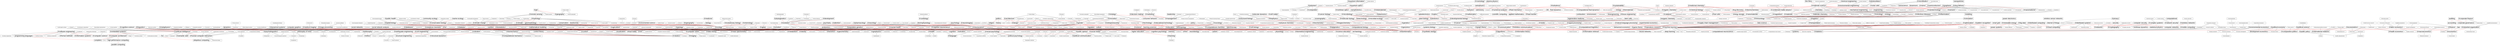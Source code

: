 strict graph  {
	graph [bb="0,0,5367.5,2175.2",
		"edge"="{'pos': '', 'weight': ''}",
		file="/Users/felicedeluca/Developer/UofA/mlgd/pipeline/impred/tmp_workspace/topics/set2/layers/Topics_Layer_1_drawing_improved.dot",
		"graph"="{'bb': '0,0,5367.5,2175.2', 'file': '/Users/felicedeluca/Developer/UofA/mlgd/pipeline/impred/tmp_workspace/topics/set2/layers/Topics_\
Layer_1_drawing_improved.dot', 'overlap': 'prism'}",
		"node"="{'fontname': '', 'fontsize': '', 'height': '', 'label': '\\N', 'level': '', 'pos': '', 'shape': 'rectangle', 'weight': '', 'width': ''}",
		overlap=prism
	];
	node [label="\N",
		shape=rectangle
	];
	3236	 [height=0.47,
		label="b'instrumentation'",
		level=2,
		pos="1571.6325934454296,-266.54014827557813",
		width=2.46];
	2320	 [height=0.47,
		label="b'measurement'",
		level=2,
		pos="1563.780054315131,-293.49382680287516",
		width=2.21];
	3236 -- 2320;
	4709	 [height=0.47,
		label="b'economic geography'",
		level=2,
		pos="1456.0708513783281,-1339.0552727900078",
		width=3.31];
	4481	 [fontname=Arial,
		fontsize=30,
		height=0.56,
		label="b'innovation'",
		level=1,
		pos="1495.499999999999,-1343.7599999999993",
		weight=1414,
		width=1.99];
	4709 -- 4481;
	1941	 [height=0.47,
		label="b'solid state physics'",
		level=2,
		pos="-401.4214747768226,-313.82813579756476",
		width=2.9];
	1891	 [fontname=Arial,
		fontsize=30,
		height=0.56,
		label="b'materials science'",
		level=1,
		pos="-387.99999999999545,-351.1999999999998",
		weight=3272,
		width=3.31];
	1941 -- 1891;
	4041	 [height=0.47,
		label="b'taxonomy'",
		level=2,
		pos="1196.3627510089084,-572.6447863898982",
		width=1.58];
	2489	 [height=0.47,
		label="b'systematics'",
		level=2,
		pos="1181.1475099336515,-609.3229632553323",
		width=1.9];
	4041 -- 2489;
	5803	 [fontname=Arial,
		fontsize=30,
		height=0.56,
		label="b'photovoltaics'",
		level=1,
		pos="-827.1999999999991,-609.2999999999956",
		weight=722,
		width=2.51];
	3835	 [height=0.47,
		label="b'solar energy'",
		level=2,
		pos="-865.0256655605257,-621.3835112468747",
		width=2.0];
	5803 -- 3835;
	5335	 [fontname=Arial,
		fontsize=30,
		height=0.56,
		label="b'solar cells'",
		level=1,
		pos="-659.0999999999997,-555.5999999999997",
		weight=632,
		width=1.93];
	5803 -- 5335	 [color=red,
		pos="1113.1,1062.9 1101.8,1059.3 1090,1055.5 1078.7,1051.9",
		weight=51];
	904	 [fontname=Arial,
		fontsize=30,
		height=0.56,
		label="b'attention'",
		level=1,
		pos="1176.1000000000045,-1173.3299999999997",
		weight=608,
		width=1.68];
	3049	 [fontname=Arial,
		fontsize=30,
		height=0.56,
		label="b'cognitive neuroscience'",
		level=1,
		pos="1095.7999999999993,-1122.7200000000037",
		weight=1431,
		width=4.32];
	904 -- 3049	 [color=red,
		pos="2969.1,495.72 2973.2,493.13 2977.4,490.49 2981.5,487.91",
		weight=89];
	5513	 [height=0.47,
		label="b'perception'",
		level=2,
		pos="1209.693352573812,-1194.5025974316354",
		width=1.71];
	904 -- 5513;
	4778	 [height=0.47,
		label="b'cloud'",
		level=2,
		pos="1096.6458302807266,-689.3131160727983",
		width=0.92];
	1145	 [height=0.47,
		label="b'aerosols'",
		level=2,
		pos="1096.931263490821,-688.9801183355263",
		width=1.39];
	4778 -- 1145;
	5102	 [height=0.47,
		label="b'assessment'",
		level=2,
		pos="2548.796819124517,-1193.4939624659637",
		width=1.93];
	4012	 [height=0.47,
		label="b'evaluation'",
		level=2,
		pos="2576.7401674856633,-1221.7067521457855",
		width=1.67];
	5102 -- 4012;
	5556	 [height=0.47,
		label="b'personality'",
		level=2,
		pos="2390.803869283028,-1033.7912889534725",
		width=1.76];
	5102 -- 5556;
	1663	 [height=0.47,
		label="b'medical education'",
		level=2,
		pos="2706.866872129005,-1352.9924767712437",
		width=2.89];
	5102 -- 1663;
	4391	 [height=0.47,
		label="b'mechatronics'",
		level=2,
		pos="963.5553664145046,31.886525657763418",
		width=2.15];
	4608	 [fontname=Arial,
		fontsize=30,
		height=0.56,
		label="b'robotics'",
		level=1,
		pos="924.1999999999982,26.599999999999795",
		weight=3442,
		width=1.54];
	4391 -- 4608;
	5462	 [height=0.47,
		label="b'behavioral neuroscience'",
		level=2,
		pos="1484.3207853150047,-826.9254539700986",
		width=3.85];
	2846	 [height=0.47,
		label="b'addiction'",
		level=2,
		pos="1492.75114163272,-865.7290789490437",
		width=1.47];
	5462 -- 2846;
	2385	 [height=0.47,
		label="b'microrna'",
		level=2,
		pos="120.5633923750068,-758.5217968518928",
		width=1.43];
	4505	 [fontname=Arial,
		fontsize=30,
		height=0.56,
		label="b'cancer'",
		level=1,
		pos="119.39999999999475,-718.8299999999988",
		weight=2228,
		width=1.33];
	2385 -- 4505;
	3492	 [fontname=Arial,
		fontsize=30,
		height=0.56,
		label="b'cancer biology'",
		level=1,
		pos="677.7000000000004,-677.0500000000009",
		weight=1299,
		width=2.76];
	3363	 [fontname=Arial,
		fontsize=30,
		height=0.56,
		label="b'molecular biology'",
		level=1,
		pos="917.9000000000019,-677.4599999999971",
		weight=2880,
		width=3.32];
	3492 -- 3363	 [color=red,
		pos="2632,962.65 2628.6,962.66 2625.2,962.67 2621.8,962.67",
		weight=103];
	3353	 [height=0.47,
		label="b'signal transduction'",
		level=2,
		pos="637.9912147616077,-676.9822206413512",
		width=2.97];
	3492 -- 3353;
	1315	 [height=0.47,
		label="b'internal medicine'",
		level=2,
		pos="950.4390490149119,-1061.8906942833876",
		width=2.71];
	593	 [fontname=Arial,
		fontsize=30,
		height=0.56,
		label="b'cardiology'",
		level=1,
		pos="954.3000000000013,-1022.3699999999999",
		weight=552,
		width=1.99];
	1315 -- 593;
	4184	 [height=0.47,
		label="b'applied econometrics'",
		level=2,
		pos="2224.494337041609,-332.11232919967136",
		width=3.36];
	3568	 [fontname=Arial,
		fontsize=30,
		height=0.56,
		label="b'labor economics'",
		level=1,
		pos="2241.7000000000007,-367.89999999999696",
		weight=650,
		width=3.11];
	4184 -- 3568;
	7	 [height=0.47,
		label="b'crowdsourcing'",
		level=2,
		pos="1134.0905691961466,-265.59464036188604",
		width=2.32];
	5607	 [fontname=Arial,
		fontsize=30,
		height=0.56,
		label="b'machine learning'",
		level=1,
		pos="1137.1,-226.00000000000023",
		weight=11046,
		width=3.25];
	7 -- 5607;
	1095	 [fontname=Arial,
		fontsize=30,
		height=0.56,
		label="b'cognitive science'",
		level=1,
		pos="250.7999999999966,-0.6999999999966349",
		weight=904,
		width=3.25];
	3259	 [fontname=Arial,
		fontsize=30,
		height=0.56,
		label="b'artificial intelligence'",
		level=1,
		pos="600.1999999999971,-66.09999999999928",
		weight=5844,
		width=3.69];
	1095 -- 3259	 [color=red,
		pos="2325.5,1595.1 2286.4,1602.4 2242.6,1610.6 2203.5,1618",
		weight=146];
	2006	 [fontname=Arial,
		fontsize=30,
		height=0.56,
		label="b'psycholinguistics'",
		level=1,
		pos="-6.252776074688882e-12,2.0463630789890885e-12",
		weight=435,
		width=3.21];
	1095 -- 2006	 [color=red,
		pos="1967.5,1639.5 1965,1639.5 1962.6,1639.5 1960.1,1639.6",
		weight=59];
	4421	 [fontname=Arial,
		fontsize=30,
		height=0.59024,
		label="philosophy of mind",
		level=1,
		pos="143.6999999999981,65.1000000000032",
		weight=242,
		width=3.6965];
	1095 -- 4421	 [color=red,
		pos="2055.2,1660.6 2043.1,1668 2029.6,1676.3 2017.5,1683.8",
		weight=46];
	2226	 [height=0.47,
		label="b'computational modeling'",
		level=2,
		pos="248.16607787541818,-28.663612571688986",
		width=3.75];
	1095 -- 2226;
	4375	 [fontname=Arial,
		fontsize=30,
		height=0.56,
		label="b'quantum information'",
		level=1,
		pos="-1611.9999999999925,-601.399999999998",
		weight=763,
		width=3.88];
	3127	 [height=0.47,
		label="b'quantum physics'",
		level=2,
		pos="-1627.2887531308877,-564.7524046238645",
		width=2.69];
	4375 -- 3127;
	677	 [fontname=Arial,
		fontsize=30,
		height=0.56,
		label="b'quantum optics'",
		level=1,
		pos="-1490.9500000000014,-550.8999999999968",
		weight=864,
		width=2.9];
	4375 -- 677	 [color=red,
		pos="297.26,1067.8 290.93,1065.1 284.45,1062.4 278.12,1059.8",
		weight=212];
	5004	 [height=0.47,
		label="b'quantum computing'",
		level=2,
		pos="-1648.647595376127,-616.688753130891",
		width=3.14];
	4375 -- 5004;
	5787	 [height=0.47,
		label="b'affective computing'",
		level=2,
		pos="1154.2725849974931,-190.19644509753098",
		width=3.07];
	5787 -- 5607;
	3827	 [height=0.47,
		label="b'educacin'",
		level=2,
		pos="3066.7090375253056,-630.8062017403937",
		width=1.47];
	3052	 [height=0.47,
		label="b'gnero'",
		level=2,
		pos="3060.433251189528,-670.0159801766196",
		width=0.97];
	3827 -- 3052;
	3627	 [fontname=Arial,
		fontsize=30,
		height=0.56,
		label="b'neurology'",
		level=1,
		pos="1460.9999999999986,-1021.8599999999981",
		weight=610,
		width=1.92];
	344	 [height=0.47,
		label="b'stroke'",
		level=2,
		pos="1445.2909808692652,-1058.3294246883656",
		width=1.03];
	3627 -- 344;
	2556	 [fontname=Arial,
		fontsize=30,
		height=0.56,
		label="b'neuroscience'",
		level=1,
		pos="1504.6000000000013,-920.6399999999982",
		weight=5781,
		width=2.56];
	3627 -- 2556	 [color=red,
		pos="3334.6,697.8 3327.2,680.62 3316.9,656.65 3309.5,639.48",
		weight=109];
	2061	 [fontname=Arial,
		fontsize=30,
		height=0.56,
		label="b'gis'",
		level=1,
		pos="1097.216650390621,-689.7325048828125",
		weight=1284,
		width=0.61];
	2691	 [fontname=Arial,
		fontsize=30,
		height=0.56,
		label="b'remote sensing'",
		level=1,
		pos="1097.2781249999987,-689.7074414062488",
		weight=1953,
		width=2.93];
	2061 -- 2691	 [color=red,
		pos="1744.8,418.6 1728.8,412.1 1712,405.22 1698.4,399.68",
		weight=382];
	841	 [height=0.47,
		label="b'spatial analysis'",
		level=2,
		pos="1097.2189785296716,-689.7389548396179",
		width=2.44];
	2061 -- 841;
	1296	 [fontname=Arial,
		fontsize=30,
		height=0.56,
		label="b'geography'",
		level=1,
		pos="1097.1951538085923,-689.7392883300802",
		weight=614,
		width=2.06];
	2061 -- 1296	 [color=red,
		pos="1643.7,379.91 1622,373.07 1590.9,363.24 1562.7,354.34",
		weight=81];
	3365	 [height=0.47,
		label="b'epilepsy'",
		level=2,
		pos="1484.3280640552623,-886.4955885655825",
		width=1.36];
	3365 -- 2556;
	1100	 [height=0.47,
		label="b'plant science'",
		level=2,
		pos="892.1495885204056,-707.6876120092467",
		width=2.11];
	1100 -- 3363;
	4765	 [height=0.47,
		label="b'data analytics'",
		level=2,
		pos="1148.8076056539348,-188.05630238099891",
		width=2.21];
	4765 -- 5607;
	4249	 [height=0.47,
		label="b'sexual selection'",
		level=2,
		pos="1158.22626372136,-675.1611664648954",
		width=2.56];
	4813	 [fontname=Arial,
		fontsize=30,
		height=0.56,
		label="b'evolution'",
		level=1,
		pos="1159.5499999999997,-661.1800000000003",
		weight=2669,
		width=1.75];
	4249 -- 4813;
	1150	 [height=0.47,
		label="b'text mining'",
		level=2,
		pos="1137.2353365340214,-186.29138754410076",
		width=1.76];
	1150 -- 5607;
	4033	 [height=0.47,
		label="b'numerical modeling'",
		level=2,
		pos="848.0162428409204,955.0650302285353",
		width=3.1];
	3108	 [height=0.47,
		label="b'rock mechanics'",
		level=2,
		pos="865.2299910433823,919.281247701076",
		width=2.5];
	4033 -- 3108;
	4636	 [fontname=Arial,
		fontsize=30,
		height=0.59024,
		label=dynamics,
		level=1,
		pos="1055.9999999999966,258.60000000000184",
		weight=476,
		width=1.9821];
	981	 [fontname=Arial,
		fontsize=30,
		height=0.56,
		label="b'vibration'",
		level=1,
		pos="1066.299999999999,309.1000000000005",
		weight=347,
		width=1.65];
	4636 -- 981	 [color=red,
		pos="2899.6,1919.9 2900.1,1922.5 2900.7,1925.1 2901.2,1927.7",
		weight=62];
	893	 [fontname=Arial,
		fontsize=30,
		height=0.56,
		label="b'control'",
		level=1,
		pos="1014.2000000000014,157.50000000000125",
		weight=1694,
		width=1.33];
	4636 -- 893	 [color=red,
		pos="2862.3,1818.9 2869.4,1836 2879.3,1859.9 2886.4,1877.1",
		weight=125];
	1220	 [fontname=Arial,
		fontsize=30,
		height=0.59024,
		label=electrophysiology,
		level=1,
		pos="959.3000000000023,-971.1899999999989",
		weight=348,
		width=3.4416];
	593 -- 1220	 [color=red,
		pos="2796.4,647.3 2796.1,644.56 2795.9,641.76 2795.6,639.02",
		weight=22];
	5522	 [height=0.47,
		label="b'mathematical biology'",
		level=2,
		pos="1087.9911550369006,237.1250711402448",
		width=3.35];
	5228	 [fontname=Arial,
		fontsize=30,
		height=0.56,
		label="b'dynamical systems'",
		level=1,
		pos="1061.0000000000005,208.0000000000009",
		weight=781,
		width=3.6];
	5522 -- 5228;
	4927	 [fontname=Arial,
		fontsize=30,
		height=0.56,
		label="b'cosmology'",
		level=1,
		pos="-1157.2699999999943,-684.879999999995",
		weight=643,
		width=2.07];
	4360	 [height=0.47,
		label="b'particle physics'",
		level=2,
		pos="-1339.3347990236748,-816.5693468767381",
		width=2.46];
	4927 -- 4360;
	3267	 [fontname=Arial,
		fontsize=30,
		height=0.59024,
		label=astrophysics,
		level=1,
		pos="-980.6099999999985,-557.1000000000003",
		weight=988,
		width=2.5379];
	4927 -- 3267	 [color=red,
		pos="829.02,1061.4 796.41,1037.8 744.24,1000.1 711.59,976.48",
		weight=188];
	4203	 [height=0.47,
		label="b'intelligent transportation systems'",
		level=2,
		pos="1144.0757160644146,-265.09132390363544",
		width=5.14];
	4203 -- 5607;
	1076	 [height=0.47,
		label="b'sensor networks'",
		level=2,
		pos="1963.4319152841672,200.6788025978052",
		width=2.61];
	4441	 [fontname=Arial,
		fontsize=30,
		height=0.56,
		label="b'wireless networks'",
		level=1,
		pos="1933.6999999999987,226.99999999999943",
		weight=884,
		width=3.38];
	1076 -- 4441;
	1828	 [fontname=Arial,
		fontsize=30,
		height=0.56,
		label="b'microbiology'",
		level=1,
		pos="532.3999999999993,-727.55",
		weight=2355,
		width=2.42];
	1828 -- 3363	 [color=red,
		pos="2632.2,946.21 2577.4,939.1 2514.3,930.89 2463.9,924.34",
		weight=256];
	3303	 [fontname=Arial,
		fontsize=30,
		height=0.56,
		label="b'microbial ecology'",
		level=1,
		pos="388.8000000000029,-828.5599999999996",
		weight=872,
		width=3.31];
	1828 -- 3303	 [color=red,
		pos="2341.1,890.93 2316.8,873.78 2282.7,849.86 2258.4,832.73",
		weight=94];
	1025	 [height=0.47,
		label="b'molecular genetics'",
		level=2,
		pos="530.6092577643915,-687.8815558485605",
		width=2.97];
	1828 -- 1025;
	3628	 [fontname=Arial,
		fontsize=30,
		height=0.59024,
		label=biotechnology,
		level=1,
		pos="557.1278238849233,-758.6197110554062",
		weight=1182,
		width=2.7936];
	1828 -- 3628	 [color=red,
		pos="2388.6,890.93 2390.7,888.35 2392.8,885.71 2394.9,883.13",
		weight=135];
	4315	 [height=0.47,
		label="b'mycology'",
		level=2,
		pos="492.5569768665535,-687.9502752173705",
		width=1.56];
	1828 -- 4315;
	4559	 [height=0.47,
		label="b'biofilms'",
		level=2,
		pos="557.927539813776,-697.1339363130877",
		width=1.26];
	1828 -- 4559;
	375	 [height=0.47,
		label="b'food safety'",
		level=2,
		pos="526.7496349047855,-766.8547782520274",
		width=1.78];
	1828 -- 375;
	1268	 [fontname=Arial,
		fontsize=30,
		height=0.56,
		label="b'immunology'",
		level=1,
		pos="310.8999999999976,-718.910000000001",
		weight=2783,
		width=2.33];
	1828 -- 1268	 [color=red,
		pos="2279.3,915.95 2266,916.47 2252.3,917 2239.1,917.52",
		weight=250];
	770	 [fontname=Arial,
		fontsize=30,
		height=0.56,
		label="b'microfluidics'",
		level=1,
		pos="126.09999999999684,-422.90000000000134",
		weight=1372,
		width=2.38];
	3441	 [height=0.47,
		label="b'nanofluidics'",
		level=2,
		pos="165.6952335390891,-419.8983837462138",
		width=1.92];
	770 -- 3441;
	5606	 [fontname=Arial,
		fontsize=30,
		height=0.56,
		label="b'mems'",
		level=1,
		pos="-25.600000000002183,-434.3999999999984",
		weight=872,
		width=1.22];
	770 -- 5606	 [color=red,
		pos="1862.5,1209.2 1866.5,1209.5 1870.6,1209.8 1874.7,1210.2",
		weight=105];
	1130	 [height=0.47,
		label="b'diagnostics'",
		level=2,
		pos="123.09838374621391,-383.30476646090875",
		width=1.82];
	770 -- 1130;
	5512	 [height=0.47,
		label="b'pathology'",
		level=2,
		pos="313.4280752943198,-679.2817139601469",
		width=1.58];
	5512 -- 1268;
	5670	 [height=0.47,
		label="b'environmental chemistry'",
		level=2,
		pos="653.9824692305259,-371.208629553499",
		width=3.85];
	3776	 [fontname=Arial,
		fontsize=30,
		height=0.56,
		label="b'analytical chemistry'",
		level=1,
		pos="693.5999999999966,-373.89999999999975",
		weight=960,
		width=3.72];
	5670 -- 3776;
	4961	 [height=0.47,
		label="b'media effects'",
		level=2,
		pos="2988.6393934549023,-1113.5666266932071",
		width=2.15];
	2281	 [height=0.47,
		label="b'health communication'",
		level=2,
		pos="2982.3219378189956,-1152.7697129676142",
		width=3.46];
	4961 -- 2281;
	4250	 [fontname=Arial,
		fontsize=30,
		height=0.56,
		label="b'political communication'",
		level=1,
		pos="3024.699999999996,-891.78",
		weight=397,
		width=4.39];
	4961 -- 4250;
	2800	 [fontname=Arial,
		fontsize=30,
		height=0.59024,
		label=psychiatry,
		level=1,
		pos="1734.9999999999989,-819.5599999999974",
		weight=657,
		width=2.0978];
	2800 -- 2556	 [color=red,
		pos="3392.4,740.58 3431.6,757.78 3486.5,781.86 3525.7,799.06",
		weight=134];
	2683	 [fontname=Arial,
		fontsize=30,
		height=0.56,
		label="b'mental health'",
		level=1,
		pos="1790.2000000000041,-805.2975000000004",
		weight=762,
		width=2.58];
	2800 -- 2683	 [color=red,
		pos="3649.9,839.9 3670.1,845.12 3692.1,850.79 3712.6,856.11",
		weight=35];
	3931	 [height=0.47,
		label="b'meteorology'",
		level=2,
		pos="1096.3419682492076,-689.6540252905972",
		width=2.0];
	1331	 [fontname=Arial,
		fontsize=30,
		height=0.56,
		label="b'climate'",
		level=1,
		pos="1096.3421874999985,-689.6403124999991",
		weight=566,
		width=1.4];
	3931 -- 1331;
	3105	 [height=0.47,
		label="b'atmospheric science'",
		level=2,
		pos="1096.3417683470366,-689.6677352580348",
		width=3.25];
	3931 -- 3105;
	4571	 [height=0.47,
		label="b'condensed matter theory'",
		level=2,
		pos="-760.9868949057241,-489.98562061201363",
		width=3.93];
	2560	 [fontname=Arial,
		fontsize=30,
		height=0.56,
		label="b'physics'",
		level=1,
		pos="-779.2000000000007,-454.6999999999982",
		weight=2647,
		width=1.47];
	4571 -- 2560;
	815	 [height=0.47,
		label="b'child development'",
		level=2,
		pos="1343.8741664854795,-1247.9022693072657",
		width=2.89];
	3763	 [fontname=Arial,
		fontsize=30,
		height=0.56,
		label="b'education'",
		level=1,
		pos="1323.7000000000019,-1213.7000000000035",
		weight=2017,
		width=1.89];
	815 -- 3763;
	4295	 [fontname=Arial,
		fontsize=30,
		height=0.59024,
		label=modeling,
		level=1,
		pos="1534.8864666592585,-7.031915893494196",
		weight=1570,
		width=1.9131];
	4732	 [fontname=Arial,
		fontsize=30,
		height=0.56,
		label="b'simulation'",
		level=1,
		pos="1496.8999999999985,-18.599999999999227",
		weight=1276,
		width=1.96];
	4295 -- 4732	 [color=red,
		pos="3405.8,1642.5 3414.7,1645.2 3423.9,1648 3432.8,1650.7",
		weight=340];
	2815	 [height=0.47,
		label="b'ecotoxicology'",
		level=2,
		pos="1123.642260771928,-665.6334424774839",
		width=2.18];
	5226	 [fontname=Arial,
		fontsize=30,
		height=0.56,
		label="b'ecology'",
		level=1,
		pos="1104.5375000000024,-686.2224999999993",
		weight=3351,
		width=1.51];
	2815 -- 5226;
	2634	 [height=0.47,
		label="b'vascular biology'",
		level=2,
		pos="147.06996284095425,-690.3490348560614",
		width=2.57];
	2634 -- 4505;
	318	 [height=0.47,
		label="b'biomarkers'",
		level=2,
		pos="90.10938158844074,-692.0185865307504",
		width=1.81];
	318 -- 4505;
	459	 [height=0.47,
		label="b'atomic physics'",
		level=2,
		pos="-1473.116298957161,-586.3788856401187",
		width=2.36];
	459 -- 677;
	1996	 [height=0.47,
		label="b'population ecology'",
		level=2,
		pos="1108.3807507719407,-690.496664505251",
		width=2.97];
	3938	 [fontname=Arial,
		fontsize=30,
		height=0.56,
		label="b'conservation biology'",
		level=1,
		pos="1108.3843749999996,-690.4834375000007",
		weight=1902,
		width=3.89];
	1996 -- 3938;
	5679	 [height=0.47,
		label="b'earth sciences'",
		level=2,
		pos="1097.532342530147,-689.7036191677262",
		width=2.32];
	4388	 [fontname=Arial,
		fontsize=30,
		height=0.56,
		label="b'geology'",
		level=1,
		pos="1097.5661132812486,-689.7468505859379",
		weight=1135,
		width=1.54];
	5679 -- 4388;
	2409	 [fontname=Arial,
		fontsize=30,
		height=0.59024,
		label="computer graphics",
		level=1,
		pos="795.1562500000027,-119.87187499999959",
		weight=1251,
		width=3.6498];
	1963	 [fontname=Arial,
		fontsize=30,
		height=0.56,
		label="b'computer vision'",
		level=1,
		pos="800.8999999999985,-116.69999999999976",
		weight=5478,
		width=3.0];
	2409 -- 1963	 [color=red,
		pos="2601.6,1502 2570.2,1484.6 2526.2,1460.3 2494.8,1443",
		weight=374];
	1411	 [fontname=Arial,
		fontsize=30,
		height=0.59024,
		label="virtual reality",
		level=1,
		pos="797.3281249999982,-123.15937499999887",
		weight=524,
		width=2.5609];
	2409 -- 1411	 [color=red,
		pos="2470.4,1400.4 2482.5,1382.2 2499.7,1356 2511.8,1337.8",
		weight=83];
	4336	 [fontname=Arial,
		fontsize=30,
		height=0.59024,
		label=visualization,
		level=1,
		pos="793.0062499999983,-121.515625",
		weight=533,
		width=2.4919];
	2409 -- 4336	 [color=red,
		pos="2428.3,1400.3 2424.2,1397.1 2419.9,1393.8 2415.7,1390.6",
		weight=105];
	1114	 [height=0.47,
		label="b'applied linguistics'",
		level=2,
		pos="1.396894982482081,-28.04942227826723",
		width=2.81];
	1573	 [height=0.47,
		label="b'second language acquisition'",
		level=2,
		pos="0.6886558994509642,-14.026797442986663",
		width=4.47];
	1114 -- 1573;
	1104	 [height=0.47,
		label="b'social work'",
		level=2,
		pos="1788.4433929262727,-798.4989225787926",
		width=1.81];
	1104 -- 2683;
	4583	 [height=0.47,
		label="b'numerical methods'",
		level=2,
		pos="754.1410126802813,134.52859750573782",
		width=3.01];
	5391	 [fontname=Arial,
		fontsize=30,
		height=0.56,
		label="b'computational mechanics'",
		level=1,
		pos="741.0000000000031,172.00000000000034",
		weight=721,
		width=4.79];
	4583 -- 5391;
	5549	 [height=0.47,
		label="b'risk management'",
		level=2,
		pos="2006.5248875771774,-573.6549533263701",
		width=2.75];
	4199	 [height=0.47,
		label="b'project management'",
		level=2,
		pos="1991.1752274810053,-610.2770798905422",
		width=3.25];
	5549 -- 4199;
	2435	 [fontname=Arial,
		fontsize=30,
		height=0.56,
		label="b'finance'",
		level=1,
		pos="2050.1000000000004,-470.09999999999843",
		weight=1130,
		width=1.43];
	5549 -- 2435;
	106	 [fontname=Arial,
		fontsize=30,
		height=0.56,
		label="b'sustainability'",
		level=1,
		pos="-310.5000000000051,-73.89999999999691",
		weight=1357,
		width=2.47];
	3633	 [fontname=Arial,
		fontsize=30,
		height=0.59024,
		label=energy,
		level=1,
		pos="-466.400000000001,-111.09999999999587",
		weight=1626,
		width=1.4962];
	106 -- 3633	 [color=red,
		pos="1426.9,1541.7 1431,1542.7 1435.3,1543.7 1439.5,1544.7",
		weight=78];
	4970	 [height=0.47,
		label="b'life cycle assessment'",
		level=2,
		pos="-301.28363781882473,-112.52448559263055",
		width=3.36];
	106 -- 4970;
	1950	 [height=0.47,
		label="b'resilience'",
		level=2,
		pos="-312.12975982872797,-67.06990437370484",
		width=1.56];
	106 -- 1950;
	4066	 [height=0.47,
		label="b'corporate social responsibility'",
		level=2,
		pos="-307.084952186858,-73.08512008563457",
		width=4.64];
	106 -- 4066;
	1696	 [fontname=Arial,
		fontsize=30,
		height=0.56,
		label="b'pharmacology'",
		level=1,
		pos="1659.0000000000005,-870.0799999999988",
		weight=846,
		width=2.69];
	1696 -- 2556	 [color=red,
		pos="3408.8,740.56 3416.9,743.2 3425.2,745.9 3433.2,748.55",
		weight=136];
	3555	 [height=0.47,
		label="b'toxicology'",
		level=2,
		pos="1712.3853652117955,-852.5983674539592",
		width=1.62];
	1696 -- 3555;
	3330	 [height=0.47,
		label="b'microfabrication'",
		level=2,
		pos="-20.736561332470487,-473.80988687470807",
		width=2.53];
	3330 -- 5606;
	5399	 [fontname=Arial,
		fontsize=30,
		height=0.56,
		label="b'turbulence'",
		level=1,
		pos="-596.5000000000007,217.49999999999898",
		weight=607,
		width=2.03];
	1819	 [height=0.47,
		label="b'numerical simulation'",
		level=2,
		pos="-577.0763626589006,182.86599169036668",
		width=3.25];
	5399 -- 1819;
	3959	 [fontname=Arial,
		fontsize=30,
		height=0.59024,
		label="fluid dynamics",
		level=1,
		pos="-557.8448396270405,226.5868474011052",
		weight=725,
		width=2.8622];
	5399 -- 3959	 [color=red,
		pos="1321,1875.8 1344,1881.2 1369.3,1887.2 1393,1892.7",
		weight=82];
	3781	 [fontname=Arial,
		fontsize=30,
		height=0.56,
		label="b'computational fluid dynamics'",
		level=1,
		pos="-674.2000000000037,268.10000000000207",
		weight=887,
		width=5.43];
	5399 -- 3781	 [color=red,
		pos="1209.8,1878.9 1205.8,1881.5 1201.7,1884.1 1197.8,1886.7",
		weight=76];
	1231	 [fontname=Arial,
		fontsize=30,
		height=0.56,
		label="b'fluid mechanics'",
		level=1,
		pos="-646.5999999999985,166.800000000002",
		weight=1144,
		width=2.96];
	5399 -- 1231	 [color=red,
		pos="1213.8,1828.2 1216.4,1830.8 1219,1833.5 1221.6,1836.1",
		weight=113];
	553	 [height=0.47,
		label="b'media studies'",
		level=2,
		pos="1766.8356678764521,-291.8757113784039",
		width=2.22];
	5739	 [height=0.47,
		label="b'cultural studies'",
		level=2,
		pos="1787.7402030509418,-273.12623542260206",
		width=2.4];
	553 -- 5739;
	4565	 [fontname=Arial,
		fontsize=30,
		height=0.56,
		label="b'communication'",
		level=1,
		pos="1745.9000000000008,-310.6000000000009",
		weight=1267,
		width=2.89];
	553 -- 4565;
	1966	 [height=0.47,
		label="b'health services research'",
		level=2,
		pos="2494.7586387415413,-199.86123500314275",
		width=3.85];
	94	 [height=0.47,
		label="b'health policy'",
		level=2,
		pos="2461.705601441771,-221.867800941749",
		width=2.01];
	1966 -- 94;
	3711	 [fontname=Arial,
		fontsize=30,
		height=0.59024,
		label="marine ecology",
		level=1,
		pos="1108.391674804688,-690.4957958984371",
		weight=590,
		width=3.0477];
	3711 -- 3938	 [color=red,
		pos="2568.5,552.48 2570,549.9 2571.6,547.26 2573.1,544.67",
		weight=63];
	2355	 [fontname=Arial,
		fontsize=30,
		height=0.56,
		label="b'public health'",
		level=1,
		pos="450.0000000000017,-330.7999999999986",
		weight=1469,
		width=2.42];
	5775	 [fontname=Arial,
		fontsize=30,
		height=0.56,
		label="b'epidemiology'",
		level=1,
		pos="678.1000000000003,-424.40000000000225",
		weight=1984,
		width=2.54];
	2355 -- 5775	 [color=red,
		pos="2465.5,1236.7 2428.3,1252 2378.4,1272.5 2341.1,1287.8",
		weight=259];
	4975	 [height=0.47,
		label="b'health promotion'",
		level=2,
		pos="413.2637847045662,-315.72542853286666",
		width=2.67];
	2355 -- 4975;
	3264	 [height=0.47,
		label="b'dentistry'",
		level=2,
		pos="434.92542853286716,-367.536215295433",
		width=1.39];
	2355 -- 3264;
	851	 [height=0.47,
		label="b'acoustics'",
		level=2,
		pos="1029.45771237942,323.91344193740247",
		width=1.53];
	851 -- 981;
	5087	 [fontname=Arial,
		fontsize=30,
		height=0.56,
		label="b'polymers'",
		level=1,
		pos="-17.10000000000025,-664.1000000000026",
		weight=1115,
		width=1.78];
	5403	 [fontname=Arial,
		fontsize=30,
		height=0.56,
		label="b'biomaterials'",
		level=1,
		pos="-254.40000000000134,-728.3000000000002",
		weight=2072,
		width=2.33];
	5087 -- 5403	 [color=red,
		pos="1663.5,932.89 1692.5,940.74 1725.1,949.56 1753.2,957.16",
		weight=120];
	354	 [height=0.47,
		label="b'nanocomposites'",
		level=2,
		pos="-31.678214439032345,-627.1640028844536",
		width=2.61];
	5087 -- 354;
	5258	 [height=0.47,
		label="b'rheology'",
		level=2,
		pos="20.1517501726687,-677.8513391429121",
		width=1.42];
	5087 -- 5258;
	2098	 [fontname=Arial,
		fontsize=30,
		height=0.56,
		label="b'composites'",
		level=1,
		pos="78.49999999999989,-613.3999999999994",
		weight=687,
		width=2.19];
	5087 -- 2098	 [color=red,
		pos="1862.4,997.17 1867.4,999.83 1872.5,1002.5 1877.5,1005.2",
		weight=70];
	1184	 [height=0.47,
		label="b'membranes'",
		level=2,
		pos="-2.5217855609687305,-701.0359971155519",
		width=1.92];
	5087 -- 1184;
	4673	 [height=0.47,
		label="b'network analysis'",
		level=2,
		pos="1167.9824946363954,-201.03875515557652",
		width=2.65];
	4673 -- 5607;
	5088	 [fontname=Arial,
		fontsize=30,
		height=0.56,
		label="b'privacy'",
		level=1,
		pos="2396.700000000005,14.300000000001205",
		weight=862,
		width=1.4];
	666	 [height=0.47,
		label="b'trust'",
		level=2,
		pos="2431.5532633837,-4.727407880659399",
		width=0.76];
	5088 -- 666;
	197	 [fontname=Arial,
		fontsize=30,
		height=0.59024,
		label=security,
		level=1,
		pos="2300.8999999999965,66.6000000000023",
		weight=1538,
		width=1.6578];
	5088 -- 197	 [color=red,
		pos="4179.1,1685.2 4184.9,1682.1 4190.9,1678.8 4196.7,1675.6",
		weight=345];
	2576	 [fontname=Arial,
		fontsize=30,
		height=0.59024,
		label=conservation,
		level=1,
		pos="1112.2124999999987,-681.524374999999",
		weight=902,
		width=2.5847];
	2576 -- 5226	 [color=red,
		pos="2467.6,731.64 2484.1,741.8 2503.9,753.91 2520.5,764.08",
		weight=246];
	911	 [height=0.47,
		label="b'human factors'",
		level=2,
		pos="568.926985628209,120.70799632691694",
		width=2.28];
	5050	 [height=0.47,
		label="b'ergonomics'",
		level=2,
		pos="582.9616180392329,121.1138324480122",
		width=1.88];
	911 -- 5050;
	3563	 [height=0.47,
		label="b'ultrasound'",
		level=2,
		pos="767.3958797408468,-77.13841604340159",
		width=1.71];
	5873	 [fontname=Arial,
		fontsize=30,
		height=0.56,
		label="b'medical imaging'",
		level=1,
		pos="770.8124999999977,-116.70000000000039",
		weight=1007,
		width=3.1];
	3563 -- 5873;
	5166	 [fontname=Arial,
		fontsize=30,
		height=0.56,
		label="b'software engineering'",
		level=1,
		pos="408.30000000000405,172.09999999999798",
		weight=2055,
		width=3.96];
	604	 [height=0.47,
		label="b'systems engineering'",
		level=2,
		pos="419.753771585616,134.07890933159547",
		width=3.26];
	5166 -- 604;
	325	 [fontname=Arial,
		fontsize=30,
		height=0.59024,
		label="programming languages",
		level=1,
		pos="542.5000000000002,273.0999999999981",
		weight=816,
		width=4.7156];
	5166 -- 325	 [color=red,
		pos="2276,1833.4 2298.8,1850.5 2330.6,1874.5 2353.3,1891.6",
		weight=160];
	107	 [height=0.47,
		label="b'software testing'",
		level=2,
		pos="368.667246813258,174.55704985474767",
		width=2.51];
	5166 -- 107;
	4010	 [height=0.47,
		label="b'software architecture'",
		level=2,
		pos="383.63963268578345,140.97672088165993",
		width=3.31];
	5166 -- 4010;
	2851	 [fontname=Arial,
		fontsize=30,
		height=0.56,
		label="b'computer science'",
		level=1,
		pos="718.0000000000024,70.99999999999761",
		weight=2121,
		width=3.35];
	5166 -- 2851	 [color=red,
		pos="2491.9,1732.2 2439.2,1749.4 2365.4,1773.5 2312.7,1790.7",
		weight=105];
	3744	 [fontname=Arial,
		fontsize=30,
		height=0.56,
		label="b'formal methods'",
		level=1,
		pos="675.399999999998,222.59999999999968",
		weight=581,
		width=2.96];
	5166 -- 3744	 [color=red,
		pos="2360,1833.2 2374.2,1835.9 2388.8,1838.7 2403.1,1841.4",
		weight=109];
	2832	 [fontname=Arial,
		fontsize=30,
		height=0.56,
		label="b'information systems'",
		level=1,
		pos="377.5999999999978,222.59999999999934",
		weight=800,
		width=3.79];
	5166 -- 2832	 [color=red,
		pos="2234.5,1833.4 2232.9,1836 2231.3,1838.6 2229.7,1841.2",
		weight=42];
	2934	 [fontname=Arial,
		fontsize=30,
		height=0.59024,
		label="chemical engineering",
		level=1,
		pos="-441.19999999999936,-300.7000000000041",
		weight=899,
		width=4.1598];
	2934 -- 1891	 [color=red,
		pos="1428.6,1310.1 1425.9,1312.7 1423.1,1315.4 1420.4,1317.9",
		weight=69];
	5511	 [fontname=Arial,
		fontsize=30,
		height=0.56,
		label="b'environmental engineering'",
		level=1,
		pos="-535.6999999999973,-250.09999999999792",
		weight=766,
		width=5.0];
	2934 -- 5511	 [color=red,
		pos="1358.2,1360.5 1353.4,1363.1 1348.4,1365.8 1343.6,1368.3",
		weight=44];
	727	 [fontname=Arial,
		fontsize=30,
		height=0.59024,
		label=psychology,
		level=1,
		pos="1271.9999999999973,-1072.1899999999996",
		weight=2022,
		width=2.3068];
	727 -- 3049	 [color=red,
		pos="3037,546.42 3027.8,543.78 3018.4,541.08 3009.1,538.44",
		weight=104];
	727 -- 2556	 [color=red,
		pos="3311,697.87 3266.7,668.99 3188.1,617.82 3143.9,588.99",
		weight=249];
	727 -- 3763	 [color=red,
		pos="3119.1,546.21 3128.8,519.62 3145.3,474.58 3155,447.89",
		weight=72];
	1300	 [fontname=Arial,
		fontsize=30,
		height=0.56,
		label="b'distributed computing'",
		level=1,
		pos="1890.0999999999997,15.300000000000068",
		weight=516,
		width=4.04];
	1030	 [height=0.47,
		label="b'parallel'",
		level=2,
		pos="1923.7141071377116,36.439631512509564",
		width=1.21];
	1300 -- 1030;
	4448	 [fontname=Arial,
		fontsize=30,
		height=0.56,
		label="b'cloud computing'",
		level=1,
		pos="1809.7999999999981,-35.20000000000107",
		weight=1501,
		width=3.11];
	1300 -- 4448	 [color=red,
		pos="3683,1626.1 3687.1,1628.7 3691.3,1631.4 3695.4,1633.9",
		weight=79];
	1220 -- 2556	 [color=red,
		pos="3246.3,710.23 3155.8,701.83 3020.6,689.3 2922.4,680.2",
		weight=72];
	1853	 [fontname=Arial,
		fontsize=30,
		height=0.56,
		label="b'signal processing'",
		level=1,
		pos="1607.499999999999,-259.99999999999847",
		weight=2402,
		width=3.31];
	2889	 [height=0.47,
		label="b'compressed sensing'",
		level=2,
		pos="1605.297615651695,-220.35227973347367",
		width=3.26];
	1853 -- 2889;
	2089	 [fontname=Arial,
		fontsize=30,
		height=0.56,
		label="b'wireless communications'",
		level=1,
		pos="1880.6999999999987,-209.4000000000019",
		weight=1437,
		width=4.71];
	1853 -- 2089	 [color=red,
		pos="3561.4,1401.1 3575.8,1403.8 3590.6,1406.5 3605.1,1409.2",
		weight=216];
	1853 -- 5607	 [color=red,
		pos="3098.7,1405 3167.6,1400 3253.4,1393.8 3322.5,1388.8",
		weight=500];
	1853 -- 4565	 [color=red,
		pos="3505,1358.6 3512.2,1355.9 3519.6,1353.2 3526.9,1350.6",
		weight=157];
	5375	 [height=0.47,
		label="b'aquaculture'",
		level=2,
		pos="1082.6511559691269,-668.6239389594166",
		width=1.9];
	5712	 [height=0.47,
		label="b'fisheries'",
		level=2,
		pos="1093.5992768596193,-677.4145168037323",
		width=1.38];
	5375 -- 5712;
	782	 [fontname=Arial,
		fontsize=30,
		height=0.56,
		label="b'metaphysics'",
		level=1,
		pos="121.49999999999841,123.40000000000043",
		weight=222,
		width=2.4];
	3651	 [fontname=Arial,
		fontsize=30,
		height=0.56,
		label="b'philosophy'",
		level=1,
		pos="33.8999999999977,174.00000000000443",
		weight=758,
		width=2.07];
	782 -- 3651	 [color=red,
		pos="1923.8,1784.7 1919.2,1787.3 1914.5,1790 1909.9,1792.7",
		weight=44];
	3684	 [height=0.47,
		label="b'philosophy of science'",
		level=2,
		pos="207.03657926970243,196.24169402153086",
		width=3.4];
	782 -- 3684;
	1527	 [height=0.47,
		label="b'epistemology'",
		level=2,
		pos="91.2679344988974,97.65481725278744",
		width=2.12];
	782 -- 1527;
	782 -- 4421	 [color=red,
		pos="1974.7,1726.4 1972.8,1731.5 1970.7,1736.9 1968.8,1742",
		weight=54];
	2948	 [fontname=Arial,
		fontsize=30,
		height=0.56,
		label="b'natural language processing'",
		level=1,
		pos="1122.4000000000005,-124.99999999999778",
		weight=1898,
		width=5.32];
	4600	 [height=0.47,
		label="b'machine translation'",
		level=2,
		pos="1161.567980238706,-118.46841955031866",
		width=3.1];
	2948 -- 4600;
	2948 -- 5607	 [color=red,
		pos="2973.2,1435.3 2970.7,1452.4 2967.2,1476.4 2964.7,1493.5",
		weight=728];
	2266	 [fontname=Arial,
		fontsize=30,
		height=0.56,
		label="b'computational linguistics'",
		level=1,
		pos="1112.8999999999962,-74.49999999999704",
		weight=603,
		width=4.6];
	2948 -- 2266	 [color=red,
		pos="2957.5,1536.3 2957.1,1538.9 2956.6,1541.6 2956.1,1544.1",
		weight=268];
	2481	 [height=0.47,
		label="b'glaciology'",
		level=2,
		pos="1097.2869772417055,-689.7334027737879",
		width=1.62];
	2691 -- 2481;
	1385	 [height=0.47,
		label="b'forestry'",
		level=2,
		pos="1097.2604205165821,-689.6555186711767",
		width=1.24];
	2691 -- 1385;
	3944	 [fontname=Arial,
		fontsize=30,
		height=0.56,
		label="b'hydrology'",
		level=1,
		pos="1097.456249999997,-689.6581249999999",
		weight=1221,
		width=1.89];
	2691 -- 3944	 [color=red,
		pos="1906.3,470.18 1895.7,467.24 1884.8,464.21 1874.1,461.25",
		weight=132];
	4838	 [height=0.47,
		label="b'clustering'",
		level=2,
		pos="1298.9243856104786,-410.3407549207124",
		width=1.57];
	4236	 [fontname=Arial,
		fontsize=30,
		height=0.56,
		label="b'data mining'",
		level=1,
		pos="1296.5999999999988,-370.6999999999992",
		weight=3417,
		width=2.24];
	4838 -- 4236;
	4893	 [height=0.47,
		label="b'applied microeconomics'",
		level=2,
		pos="1878.699556852448,-561.6043031317336",
		width=3.81];
	2740	 [fontname=Arial,
		fontsize=30,
		height=0.56,
		label="b'industrial organization'",
		level=1,
		pos="1879.300000000001,-521.8999999999971",
		weight=577,
		width=4.14];
	4893 -- 2740;
	1599	 [height=0.47,
		label="b'international finance'",
		level=2,
		pos="2059.8499789790967,-386.9027104319905",
		width=3.19];
	5444	 [fontname=Arial,
		fontsize=30,
		height=0.56,
		label="b'macroeconomics'",
		level=1,
		pos="2083.899999999996,-418.49999999999864",
		weight=847,
		width=3.24];
	1599 -- 5444;
	409	 [height=0.47,
		label="b'neurodegenerative diseases'",
		level=2,
		pos="1528.1240089274206,-888.6491697023496",
		width=4.44];
	409 -- 2556;
	1080	 [height=0.47,
		label="b'environmental health'",
		level=2,
		pos="687.1082147015757,-397.7963678850369",
		width=3.31];
	1080 -- 5775;
	1556	 [height=0.47,
		label="b'disease ecology'",
		level=2,
		pos="1108.4918681331856,-690.5054125522315",
		width=2.57];
	1556 -- 3938;
	5587	 [height=0.47,
		label="b'micro'",
		level=2,
		pos="-40.37556215967717,-397.54250439848147",
		width=0.93];
	5606 -- 5587;
	943	 [fontname=Arial,
		fontsize=30,
		height=0.56,
		label="b'nanotechnology'",
		level=1,
		pos="-280.9000000000027,-478.20000000000016",
		weight=3024,
		width=3.03];
	5606 -- 943	 [color=red,
		pos="1672.2,1181.3 1704.7,1186.9 1738.5,1192.7 1764.9,1197.2",
		weight=83];
	996	 [fontname=Arial,
		fontsize=30,
		height=0.56,
		label="b'sensors'",
		level=1,
		pos="73.9000000000027,-367.4000000000006",
		weight=807,
		width=1.54];
	5606 -- 996	 [color=red,
		pos="1845.4,1226.9 1856.9,1234.6 1869.8,1243.4 1881.3,1251.1",
		weight=104];
	2871	 [height=0.47,
		label="b'energy harvesting'",
		level=2,
		pos="5.121772133106255,-459.55879440973945",
		width=2.85];
	5606 -- 2871;
	4955	 [fontname=Arial,
		fontsize=30,
		height=0.59024,
		label="plant biology",
		level=1,
		pos="1561.2103270167033,-699.0195003891205",
		weight=604,
		width=2.5619];
	1109	 [fontname=Arial,
		fontsize=30,
		height=0.56,
		label="b'genetics'",
		level=1,
		pos="1526.9999999999964,-719.1799999999987",
		weight=3043,
		width=1.64];
	4955 -- 1109	 [color=red,
		pos="3402.4,942.02 3407.2,944.88 3412.2,947.81 3417.1,950.68",
		weight=52];
	4490	 [height=0.47,
		label="b'network science'",
		level=2,
		pos="2118.665676640097,163.2664231416305",
		width=2.57];
	1236	 [fontname=Arial,
		fontsize=30,
		height=0.56,
		label="b'complex systems'",
		level=1,
		pos="2151.1999999999957,140.49999999999955",
		weight=776,
		width=3.28];
	4490 -- 1236;
	4377	 [fontname=Arial,
		fontsize=30,
		height=0.56,
		label="b'mass spectrometry'",
		level=1,
		pos="977.6999999999973,-393.1999999999974",
		weight=780,
		width=3.6];
	3776 -- 4377	 [color=red,
		pos="2681.9,1255.9 2678.5,1256.1 2675,1256.3 2671.6,1256.6",
		weight=106];
	500	 [height=0.47,
		label="b'visual analytics'",
		level=2,
		pos="635.7760292979302,-21.075974592805892",
		width=2.42];
	3215	 [height=0.47,
		label="b'information visualization'",
		level=2,
		pos="608.586152586063,-14.057923305422378",
		width=3.79];
	500 -- 3215;
	2371	 [fontname=Arial,
		fontsize=30,
		height=0.59024,
		label="power electronics",
		level=1,
		pos="1577.028452651121,122.10877862799148",
		weight=1023,
		width=3.4644];
	2535	 [fontname=Arial,
		fontsize=30,
		height=0.56,
		label="b'renewable energy'",
		level=1,
		pos="1577.1000000000004,82.39999999999634",
		weight=1373,
		width=3.39];
	2371 -- 2535	 [color=red,
		pos="3416.3,1743.6 3416.3,1747.7 3416.3,1752.1 3416.3,1756.3",
		weight=164];
	4394	 [height=0.47,
		label="b'dementia'",
		level=2,
		pos="1989.8806559763261,-905.5338717218774",
		width=1.51];
	4190	 [fontname=Arial,
		fontsize=30,
		height=0.56,
		label="b'aging'",
		level=1,
		pos="1961.8000000000018,-933.6099999999997",
		weight=1482,
		width=1.1];
	4394 -- 4190;
	4268	 [height=0.47,
		label="b'journalism'",
		level=2,
		pos="3033.715151636279,-836.3333433266997",
		width=1.67];
	954	 [height=0.47,
		label="b'periodismo'",
		level=2,
		pos="3042.650212154793,-780.8866621686183",
		width=1.78];
	4268 -- 954;
	4268 -- 4250;
	3819	 [fontname=Arial,
		fontsize=30,
		height=0.59024,
		label="thin films",
		level=1,
		pos="-408.8165575650132,-385.01513197212967",
		weight=542,
		width=1.8661];
	3819 -- 1891	 [color=red,
		pos="1437.9,1267.2 1432.3,1258.1 1425.9,1247.5 1420.3,1238.4",
		weight=75];
	3963	 [fontname=Arial,
		fontsize=30,
		height=0.56,
		label="b'cryptography'",
		level=1,
		pos="2491.9000000000005,80.50000000000057",
		weight=734,
		width=2.49];
	197 -- 3963	 [color=red,
		pos="4200,1710.9 4211.5,1711.7 4223.8,1712.6 4236.1,1713.5",
		weight=109];
	3218	 [fontname=Arial,
		fontsize=30,
		height=0.56,
		label="b'networks'",
		level=1,
		pos="2138.399999999996,90.0000000000017",
		weight=1679,
		width=1.75];
	197 -- 3218	 [color=red,
		pos="4046.1,1720 4057.4,1718.4 4069.1,1716.7 4080.3,1715.1",
		weight=184];
	5651	 [height=0.47,
		label="b'structural geology'",
		level=2,
		pos="1097.604983341246,-689.7659605078964",
		width=2.82];
	2187	 [fontname=Arial,
		fontsize=30,
		height=0.56,
		label="b'tectonics'",
		level=1,
		pos="1097.5926757812508,-689.7599096679683",
		weight=566,
		width=1.72];
	5651 -- 2187;
	308	 [height=0.47,
		label="b'critical theory'",
		level=2,
		pos="1808.6287679581592,-254.3690764409506",
		width=2.12];
	308 -- 5739;
	4479	 [height=0.47,
		label="b'telecommunications'",
		level=2,
		pos="2126.181430033445,52.21774534093254",
		width=3.15];
	4479 -- 3218;
	3905	 [fontname=Arial,
		fontsize=30,
		height=0.56,
		label="b'databases'",
		level=1,
		pos="1456.2000000000003,-486.50000000000057",
		weight=832,
		width=2.0];
	2164	 [height=0.47,
		label="b'data management'",
		level=2,
		pos="1488.3400790139965,-509.81968138985513",
		width=2.89];
	3905 -- 2164;
	3905 -- 4236	 [color=red,
		pos="3165.4,1247.7 3194.1,1226.9 3237.3,1195.6 3265.9,1174.8",
		weight=173];
	787	 [fontname=Arial,
		fontsize=30,
		height=0.59024,
		label=proteomics,
		level=1,
		pos="1041.4999999999948,-443.8999999999993",
		weight=1039,
		width=2.26];
	787 -- 4377	 [color=red,
		pos="2853.6,1217.5 2850.4,1220.1 2847,1222.8 2843.8,1225.3",
		weight=254];
	1884	 [fontname=Arial,
		fontsize=30,
		height=0.56,
		label="b'bioinformatics'",
		level=1,
		pos="1258.6000000000004,-491.59999999999883",
		weight=5075,
		width=2.65];
	787 -- 1884	 [color=red,
		pos="3001,1169.6 2988,1172.4 2974.7,1175.3 2962,1178.1",
		weight=120];
	4885	 [height=0.47,
		label="b'globalization'",
		level=2,
		pos="1169.1004207940578,-1285.3356373171812",
		width=2.01];
	1245	 [fontname=Arial,
		fontsize=30,
		height=0.56,
		label="b'gender'",
		level=1,
		pos="1173.4999999999955,-1324.7999999999984",
		weight=1615,
		width=1.38];
	4885 -- 1245;
	284	 [height=0.47,
		label="b'cognitive radio'",
		level=2,
		pos="1878.2160644202927,-169.76892276021286",
		width=2.32];
	284 -- 2089;
	4508	 [height=0.47,
		label="b'forest ecology'",
		level=2,
		pos="1098.1084100471837,-688.2827502595558",
		width=2.25];
	3314	 [fontname=Arial,
		fontsize=30,
		height=0.56,
		label="b'climate change'",
		level=1,
		pos="1097.7890624999986,-687.9817187500015",
		weight=2181,
		width=2.89];
	4508 -- 3314;
	159	 [fontname=Arial,
		fontsize=30,
		height=0.59024,
		label="molecular dynamics",
		level=1,
		pos="673.7104311047749,-561.6118031501846",
		weight=552,
		width=3.9041];
	5245	 [fontname=Arial,
		fontsize=30,
		height=0.56,
		label="b'biophysics'",
		level=1,
		pos="636.7000000000014,-576.0000000000013",
		weight=2308,
		width=2.03];
	159 -- 5245	 [color=red,
		pos="2530.6,1085.2 2537.4,1087.8 2544.3,1090.5 2551.1,1093.2",
		weight=50];
	3864	 [fontname=Arial,
		fontsize=30,
		height=0.56,
		label="b'embedded systems'",
		level=1,
		pos="672.4000000000018,425.0000000000009",
		weight=913,
		width=3.69];
	3170	 [fontname=Arial,
		fontsize=30,
		height=0.56,
		label="b'computer architecture'",
		level=1,
		pos="629.2000000000046,374.4000000000003",
		weight=1187,
		width=4.11];
	3864 -- 3170	 [color=red,
		pos="2486.7,2035.8 2488.9,2038.4 2491.1,2041 2493.4,2043.6",
		weight=96];
	2110	 [height=0.47,
		label="b'fpga'",
		level=2,
		pos="702.5996987725263,399.2168579649611",
		width=0.76];
	3864 -- 2110;
	1126	 [height=0.47,
		label="b'real-time systems'",
		level=2,
		pos="698.1831420350412,455.1996987725257",
		width=2.81];
	3864 -- 1126;
	5680	 [height=0.47,
		label="b'cyber-physical systems'",
		level=2,
		pos="642.2003012274771,450.78314203504056",
		width=3.67];
	3864 -- 5680;
	3246	 [height=0.47,
		label="b'number theory'",
		level=2,
		pos="1312.7918569751537,-174.6208736456784",
		width=2.32];
	2166	 [height=0.47,
		label="b'algebraic geometry'",
		level=2,
		pos="1316.298748472511,-174.50805921966617",
		width=3.04];
	3246 -- 2166;
	2538	 [height=0.47,
		label="b'combinatorics'",
		level=2,
		pos="1309.2843572431505,-174.73265449048137",
		width=2.22];
	3246 -- 2538;
	2128	 [fontname=Arial,
		fontsize=30,
		height=0.56,
		label="b'biomechanics'",
		level=1,
		pos="596.9999999999968,121.50000000000068",
		weight=1657,
		width=2.62];
	5050 -- 2128;
	3434	 [fontname=Arial,
		fontsize=30,
		height=0.56,
		label="b'linguistics'",
		level=1,
		pos="-104.2000000000105,-10.549999999997794",
		weight=872,
		width=1.89];
	3429	 [height=0.47,
		label="b'phonetics'",
		level=2,
		pos="-103.84633556085646,-14.04306488708778",
		width=1.57];
	3434 -- 3429;
	3447	 [height=0.47,
		label="b'syntax'",
		level=2,
		pos="-105.61465775657632,3.422259548344414",
		width=1.08];
	3434 -- 3447;
	4145	 [height=0.47,
		label="b'sociolinguistics'",
		level=2,
		pos="-111.18612977416899,-11.25732887828974",
		width=2.4];
	3434 -- 4145;
	1643	 [height=0.47,
		label="b'translation'",
		level=2,
		pos="-108.63978269120344,-15.990096783929289",
		width=1.68];
	3434 -- 1643;
	3434 -- 2006	 [color=red,
		pos="1718.6,1627.7 1713.6,1627.2 1708.7,1626.7 1703.9,1626.2",
		weight=57];
	5101	 [height=0.47,
		label="b'electrical engineering'",
		level=2,
		pos="-365.9572649272139,-318.17107253237805",
		width=3.36];
	5101 -- 1891;
	3360	 [height=0.47,
		label="b'gender studies'",
		level=2,
		pos="1808.6197200612066,-254.36588537705745",
		width=2.36];
	3360 -- 5739;
	963	 [height=0.47,
		label="b'corrosion'",
		level=2,
		pos="-178.8115642537123,-275.8823845081653",
		width=1.51];
	2406	 [fontname=Arial,
		fontsize=30,
		height=0.56,
		label="b'electrochemistry'",
		level=1,
		pos="-208.39999999999645,-249.40000000000077",
		weight=1283,
		width=3.11];
	963 -- 2406;
	417	 [height=0.47,
		label="b'games'",
		level=2,
		pos="593.8622542824884,-105.29981120324942",
		width=1.12];
	417 -- 3259;
	119	 [height=0.47,
		label="b'volcanology'",
		level=2,
		pos="1097.5587875679203,-689.7534351770682",
		width=1.92];
	40	 [fontname=Arial,
		fontsize=30,
		height=0.56,
		label="b'geochemistry'",
		level=1,
		pos="1097.561840820314,-689.7595751953129",
		weight=1076,
		width=2.56];
	119 -- 40;
	1167	 [fontname=Arial,
		fontsize=30,
		height=0.59024,
		label="nonlinear dynamics",
		level=1,
		pos="2189.67707773837,150.31359811003944",
		weight=527,
		width=3.8121];
	1236 -- 1167	 [color=red,
		pos="4073.8,1801.6 4084.1,1804.3 4094.5,1806.9 4104.8,1809.5",
		weight=41];
	1236 -- 3218	 [color=red,
		pos="3983,1751.3 3983.7,1753.9 3984.3,1756.5 3985,1759.1",
		weight=60];
	3557	 [fontname=Arial,
		fontsize=30,
		height=0.59024,
		label="statistical physics",
		level=1,
		pos="2184.020232796906,162.85228261960842",
		weight=520,
		width=3.4408];
	1236 -- 3557	 [color=red,
		pos="4021.8,1801.8 4047,1818.9 4082.1,1842.9 4107.3,1860",
		weight=79];
	701	 [height=0.47,
		label="b'complex networks'",
		level=2,
		pos="2179.299287463862,112.44251858820405",
		width=2.86];
	1236 -- 701;
	2476	 [height=0.47,
		label="b'statistical genetics'",
		level=2,
		pos="1297.0289306077955,-481.59952443673075",
		width=2.9];
	2476 -- 1884;
	1972	 [height=0.47,
		label="b'phonology'",
		level=2,
		pos="-103.48783596516341,-17.534834303404068",
		width=1.68];
	3429 -- 1972;
	3035	 [height=0.47,
		label="b'evolutionary computation'",
		level=2,
		pos="579.1566008937978,-47.49686779396609",
		width=3.94];
	3035 -- 3259;
	501	 [height=0.47,
		label="b'ict'",
		level=2,
		pos="1343.1198828482795,-1179.063886342299",
		width=0.43];
	501 -- 3763;
	2116	 [fontname=Arial,
		fontsize=30,
		height=0.56,
		label="b'medicinal chemistry'",
		level=1,
		pos="-268.5000000000009,29.499999999998295",
		weight=713,
		width=3.74];
	906	 [fontname=Arial,
		fontsize=30,
		height=0.56,
		label="b'organic chemistry'",
		level=1,
		pos="52.799999999999045,-69.60000000000093",
		weight=1028,
		width=3.35];
	2116 -- 906	 [color=red,
		pos="1823.1,1591.5 1769,1608.2 1693.9,1631.4 1639.8,1648.1",
		weight=147];
	3804	 [fontname=Arial,
		fontsize=30,
		height=0.56,
		label="b'chemical biology'",
		level=1,
		pos="-336.0000000000016,106.89999999999725",
		weight=723,
		width=3.17];
	2116 -- 3804	 [color=red,
		pos="1551.9,1690.9 1542.5,1701.7 1531.2,1714.6 1521.9,1725.3",
		weight=98];
	5938	 [height=0.47,
		label="b'organic synthesis'",
		level=2,
		pos="-290.14154720404105,-3.7931772855291257",
		width=2.76];
	2116 -- 5938;
	2620	 [height=0.47,
		label="b'drug design'",
		level=2,
		pos="-257.57806433590923,67.67726470688501",
		width=1.9];
	2116 -- 2620;
	5175	 [fontname=Arial,
		fontsize=30,
		height=0.59024,
		label="drug discovery",
		level=1,
		pos="-230.52189096017193,41.09549278422772",
		weight=595,
		width=2.9318];
	2116 -- 5175	 [color=red,
		pos="1640.4,1690.6 1649,1693.3 1657.9,1696 1666.5,1698.6",
		weight=68];
	3718	 [fontname=Arial,
		fontsize=30,
		height=0.59024,
		label="experimental economics",
		level=1,
		pos="1629.9749999999967,-73.19999999999925",
		weight=448,
		width=4.715];
	880	 [fontname=Arial,
		fontsize=30,
		height=0.59024,
		label="behavioral economics",
		level=1,
		pos="1650.8437500000018,-76.09999999999832",
		weight=589,
		width=4.2522];
	3718 -- 880	 [color=red,
		pos="3883.4,1517.4 3892.5,1516.2 3901.8,1514.9 3910.9,1513.6",
		weight=172];
	2916	 [fontname=Arial,
		fontsize=30,
		height=0.56,
		label="b'game theory'",
		level=1,
		pos="1592.6999999999962,-69.19999999999959",
		weight=1138,
		width=2.4];
	3718 -- 2916	 [color=red,
		pos="3523.4,1560.9 3535.2,1559.6 3547.6,1558.3 3560.2,1557",
		weight=66];
	2855	 [height=0.47,
		label="b'microwave'",
		level=2,
		pos="-1687.4213485687326,-942.2449535496535",
		width=1.74];
	2840	 [height=0.47,
		label="b'rf'",
		level=2,
		pos="-1716.5842817041143,-969.1951956652916",
		width=0.29];
	2855 -- 2840;
	3913	 [height=0.47,
		label="b'antennas'",
		level=2,
		pos="-1522.3466327663211,-789.8735181380222",
		width=1.51];
	2855 -- 3913;
	1140	 [height=0.47,
		label="b'batteries'",
		level=2,
		pos="89.36758937039292,-128.263778820928",
		width=1.42];
	4802	 [height=0.47,
		label="b'supercapacitors'",
		level=2,
		pos="126.12815905025394,-113.2486952060313",
		width=2.53];
	1140 -- 4802;
	896	 [fontname=Arial,
		fontsize=30,
		height=0.56,
		label="b'fuel cells'",
		level=1,
		pos="-14.700000000001864,-170.5999999999994",
		weight=576,
		width=1.71];
	1140 -- 896;
	1358	 [height=0.47,
		label="b'evolutionary ecology'",
		level=2,
		pos="1108.4730801056107,-689.6102005866753",
		width=3.25];
	1358 -- 3938;
	5138	 [fontname=Arial,
		fontsize=30,
		height=0.59024,
		label=politics,
		level=1,
		pos="1058.199999999999,-1476.7499999999995",
		weight=644,
		width=1.4958];
	5138 -- 1245	 [color=red,
		pos="2996.4,293.65 2974.5,264.69 2935.5,213.39 2913.6,184.49",
		weight=54];
	2927	 [fontname=Arial,
		fontsize=30,
		height=0.59024,
		label=religion,
		level=1,
		pos="1091.2950365136885,-1498.6933538299822",
		weight=521,
		width=1.5656];
	5138 -- 2927	 [color=red,
		pos="2929.8,141.7 2933.7,139.11 2937.7,136.47 2941.6,133.89",
		weight=86];
	1041	 [fontname=Arial,
		fontsize=30,
		height=0.59024,
		label=history,
		level=1,
		pos="1031.8831139576998,-1506.485731505831",
		weight=735,
		width=1.4494];
	5138 -- 1041	 [color=red,
		pos="2878.4,141.68 2876.1,139.1 2873.8,136.45 2871.5,133.87",
		weight=39];
	3112	 [fontname=Arial,
		fontsize=30,
		height=0.59024,
		label=nanoscience,
		level=1,
		pos="-320.59933193987894,-477.3309414992205",
		weight=644,
		width=2.5619];
	3112 -- 943	 [color=red,
		pos="1444.3,1164.2 1441.5,1164.3 1438.7,1164.3 1435.9,1164.4",
		weight=114];
	4841	 [height=0.47,
		label="b'thermodynamics'",
		level=2,
		pos="-516.3704262810077,123.51331624254831",
		width=2.62];
	3872	 [fontname=Arial,
		fontsize=30,
		height=0.56,
		label="b'heat transfer'",
		level=1,
		pos="-555.4000000000058,116.19999999999789",
		weight=897,
		width=2.42];
	4841 -- 3872;
	1050	 [height=0.47,
		label="b'pain'",
		level=2,
		pos="1536.4092775676752,-944.4089309766521",
		width=0.74];
	1050 -- 2556;
	1891 -- 2406	 [color=red,
		pos="1488.8,1310 1519.5,1327.4 1562.6,1351.8 1593.2,1369.2",
		weight=106];
	2682	 [fontname=Arial,
		fontsize=30,
		height=0.59024,
		label=chemistry,
		level=1,
		pos="-671.900000000001,-300.6999999999996",
		weight=2206,
		width=2.0049];
	1891 -- 2682	 [color=red,
		pos="1331.6,1310 1300.4,1315.5 1267.7,1321.4 1239.8,1326.3",
		weight=219];
	560	 [height=0.47,
		label="b'electron microscopy'",
		level=2,
		pos="-352.9434356658413,-369.8501881018815",
		width=3.17];
	1891 -- 560;
	3697	 [height=0.47,
		label="b'metallurgy'",
		level=2,
		pos="-383.1733233852529,-311.7855938519053",
		width=1.68];
	1891 -- 3697;
	1413	 [height=0.47,
		label="b'tribology'",
		level=2,
		pos="-385.04867902301413,-390.79901417511644",
		width=1.39];
	1891 -- 1413;
	1891 -- 2560	 [color=red,
		pos="1370.6,1267.4 1295.5,1247.5 1185.2,1218.3 1118.2,1200.6",
		weight=246];
	1891 -- 943	 [color=red,
		pos="1540.4,1183 1520.6,1206.4 1489,1243.9 1469.2,1267.4",
		weight=312];
	1394	 [fontname=Arial,
		fontsize=30,
		height=0.56,
		label="b'condensed matter physics'",
		level=1,
		pos="-702.3999999999976,-351.1999999999997",
		weight=1631,
		width=4.93];
	1891 -- 1394	 [color=red,
		pos="1327.4,1288.7 1324.6,1288.7 1321.7,1288.7 1318.8,1288.7",
		weight=126];
	5947	 [height=0.47,
		label="b'polymer science'",
		level=2,
		pos="-419.8783689393703,-374.87618662106183",
		width=2.6];
	1891 -- 5947;
	5306	 [fontname=Arial,
		fontsize=30,
		height=0.59024,
		label="mechanical engineering",
		level=1,
		pos="-427.10309974865265,-358.10940006055637",
		weight=577,
		width=4.6233];
	1891 -- 5306	 [color=red,
		pos="1330.8,1267.4 1315.8,1264.8 1300.6,1262.1 1285.6,1259.4",
		weight=53];
	204	 [fontname=Arial,
		fontsize=30,
		height=0.59024,
		label=engineering,
		level=1,
		pos="-348.5209795757454,-355.4660479945613",
		weight=1025,
		width=2.4];
	1891 -- 204	 [color=red,
		pos="1575.1,1275.3 1577.8,1275.1 1580.4,1274.8 1583.1,1274.5",
		weight=305];
	4978	 [height=0.47,
		label="b'risk'",
		level=2,
		pos="-313.768759713138,-60.243662226934816",
		width=0.62];
	4978 -- 1950;
	804	 [fontname=Arial,
		fontsize=30,
		height=0.59024,
		label=computational,
		level=1,
		pos="1644.5105563468005,270.27015491539805",
		weight=585,
		width=2.8164];
	5261	 [fontname=Arial,
		fontsize=30,
		height=0.56,
		label="b'network security'",
		level=1,
		pos="1665.3999999999996,236.49999999999864",
		weight=534,
		width=3.1];
	804 -- 5261	 [color=red,
		pos="3491.3,1897.9 3489.7,1900.5 3488.1,1903.1 3486.5,1905.7",
		weight=40];
	3500	 [fontname=Arial,
		fontsize=30,
		height=0.59024,
		label=optoelectronics,
		level=1,
		pos="-1186.1542942866736,-463.2764801583574",
		weight=534,
		width=3.0248];
	1671	 [fontname=Arial,
		fontsize=30,
		height=0.56,
		label="b'photonics'",
		level=1,
		pos="-1153.6600000000062,-486.099999999997",
		weight=1310,
		width=1.86];
	3500 -- 1671	 [color=red,
		pos="655.27,1175 641.12,1185 624.32,1196.8 610.18,1206.8",
		weight=100];
	396	 [height=0.47,
		label="b'housing'",
		level=2,
		pos="1430.6414098379591,-1469.4430619074396",
		width=1.31];
	4118	 [height=0.47,
		label="b'urban planning'",
		level=2,
		pos="1423.7281944595904,-1468.2315956712664",
		width=2.38];
	396 -- 4118;
	2002	 [fontname=Arial,
		fontsize=30,
		height=0.59024,
		label=compilers,
		level=1,
		pos="609.8999999999985,323.5999999999941",
		weight=365,
		width=2.0051];
	325 -- 2002	 [color=red,
		pos="2410.3,1934.4 2413.8,1937 2417.3,1939.7 2420.7,1942.2",
		weight=95];
	1495	 [height=0.47,
		label="b'interfaces'",
		level=2,
		pos="660.6156224552468,-470.16755339485655",
		width=1.58];
	5458	 [height=0.47,
		label="b'colloids'",
		level=2,
		pos="667.2087622560591,-472.5788621752469",
		width=1.24];
	1495 -- 5458;
	1665	 [height=0.47,
		label="b'surface'",
		level=2,
		pos="654.022662807174,-467.7606715140811",
		width=1.22];
	1495 -- 1665;
	2673	 [height=0.47,
		label="b'electrocatalysis'",
		level=2,
		pos="-200.16970379794788,-288.24654995719516",
		width=2.46];
	2406 -- 2673;
	1097	 [fontname=Arial,
		fontsize=30,
		height=0.56,
		label="b'nanomaterials'",
		level=1,
		pos="19.200000000001978,-271.8000000000027",
		weight=1632,
		width=2.69];
	2406 -- 1097	 [color=red,
		pos="1748.3,1378.9 1750.9,1378.7 1753.5,1378.4 1756.1,1378.2",
		weight=105];
	2406 -- 896	 [color=red,
		pos="1683.2,1411.8 1710.8,1423 1744.5,1436.7 1772.1,1447.9",
		weight=107];
	4860	 [fontname=Arial,
		fontsize=30,
		height=0.56,
		label="b'catalysis'",
		level=1,
		pos="-206.40000000000157,-198.8999999999994",
		weight=1272,
		width=1.68];
	2406 -- 4860	 [color=red,
		pos="1631.6,1411.9 1631.7,1414.5 1631.9,1417.1 1632,1419.7",
		weight=93];
	1410	 [fontname=Arial,
		fontsize=30,
		height=0.59024,
		label="energy storage",
		level=1,
		pos="-245.68068555398796,-235.72730078679984",
		weight=676,
		width=3.0018];
	2406 -- 1410	 [color=red,
		pos="1572.8,1411.7 1535.5,1425.4 1487,1443.2 1449.6,1456.9",
		weight=82];
	3892	 [height=0.47,
		label="b'healthcare'",
		level=2,
		pos="1107.5445361432664,-199.48082249835866",
		width=1.71];
	3892 -- 5607;
	5480	 [fontname=Arial,
		fontsize=30,
		height=0.59024,
		label=memory,
		level=1,
		pos="904.3999999999987,-1173.2200000000014",
		weight=996,
		width=1.7269];
	3049 -- 5480	 [color=red,
		pos="2854.4,495.91 2838.1,491.62 2821.3,487.18 2805.8,483.09",
		weight=114];
	2194	 [height=0.47,
		label="b'visual perception'",
		level=2,
		pos="1085.26107563695,-1084.4352341992287",
		width=2.69];
	3049 -- 2194;
	4533	 [height=0.47,
		label="b'neuropsychology'",
		level=2,
		pos="1089.7794753749386,-1161.9697834693336",
		width=2.71];
	3049 -- 4533;
	2645	 [fontname=Arial,
		fontsize=30,
		height=0.59024,
		label="cognitive psychology",
		level=1,
		pos="1135.508837338812,-1122.7413623492048",
		weight=574,
		width=4.067];
	3049 -- 2645	 [color=red,
		pos="3095.8,517.09 3098.7,517.09 3101.6,517.09 3104.5,517.09",
		weight=86];
	2361	 [height=0.47,
		label="b'neurosurgery'",
		level=2,
		pos="1523.0705523306738,-955.7915421532259",
		width=2.12];
	2361 -- 2556;
	712	 [height=0.47,
		label="b'food science'",
		level=2,
		pos="1432.9565299414608,-1322.4612428711844",
		width=2.03];
	1513	 [fontname=Arial,
		fontsize=30,
		height=0.56,
		label="b'technology'",
		level=1,
		pos="1459.8000000000015,-1293.1999999999994",
		weight=1153,
		width=2.1];
	712 -- 1513;
	5548	 [height=0.47,
		label="b'magnetic resonance imaging'",
		level=2,
		pos="797.6557690017288,-87.43857268602679",
		width=4.53];
	5873 -- 5548;
	323	 [height=0.47,
		label="b'medical physics'",
		level=2,
		pos="770.8219401916999,-116.80930946611778",
		width=2.53];
	5873 -- 323;
	5873 -- 1963	 [color=red,
		pos="2526.8,1523.2 2523.2,1523.2 2519.5,1523.2 2515.8,1523.2",
		weight=159];
	2063	 [fontname=Arial,
		fontsize=30,
		height=0.56,
		label="b'mri'",
		level=1,
		pos="770.4230468749968,-116.76777343750086",
		weight=637,
		width=0.67];
	5873 -- 2063	 [color=red,
		pos="2283.1,1503 2262.9,1499.4 2243.7,1496.1 2228.8,1493.5",
		weight=61];
	1670	 [height=0.47,
		label="b'trauma'",
		level=2,
		pos="1099.0885771041662,-689.8679280086685",
		width=1.17];
	1736	 [height=0.47,
		label="b'surgery'",
		level=2,
		pos="1099.140363723851,-689.8498670920376",
		width=1.24];
	1670 -- 1736;
	5558	 [height=0.47,
		label="b'behavioural ecology'",
		level=2,
		pos="1099.8740289240798,-687.7893809981897",
		width=3.17];
	2444	 [height=0.47,
		label="b'animal behaviour'",
		level=2,
		pos="1099.7946628558407,-687.5848575564607",
		width=2.72];
	5558 -- 2444;
	2478	 [fontname=Arial,
		fontsize=30,
		height=0.56,
		label="b'evolutionary biology'",
		level=1,
		pos="1099.9531250000007,-687.9940624999994",
		weight=1456,
		width=3.76];
	5558 -- 2478;
	1931	 [fontname=Arial,
		fontsize=30,
		height=0.56,
		label="b'entomology'",
		level=1,
		pos="1089.7875000000024,-679.9087499999989",
		weight=600,
		width=2.24];
	1931 -- 5226	 [color=red,
		pos="2383,731.58 2376.8,734.22 2370.5,736.92 2364.3,739.56",
		weight=118];
	2870	 [height=0.47,
		label="b'chemical ecology'",
		level=2,
		pos="1063.9662555840414,-668.8559444453356",
		width=2.75];
	1931 -- 2870;
	1748	 [fontname=Arial,
		fontsize=30,
		height=0.56,
		label="b'information theory'",
		level=1,
		pos="2192.7000000000016,-227.49999999999812",
		weight=927,
		width=3.42];
	2089 -- 1748	 [color=red,
		pos="3895,1420.3 3898,1420.2 3900.9,1420 3903.8,1419.8",
		weight=177];
	1250	 [height=0.47,
		label="b'knowledge management'",
		level=2,
		pos="1501.4946680085093,-1383.0137408996638",
		width=3.86];
	1250 -- 4481;
	5716	 [fontname=Arial,
		fontsize=30,
		height=0.56,
		label="b'materials'",
		level=1,
		pos="-848.8300000000038,-249.40000000000214",
		weight=935,
		width=1.78];
	2682 -- 5716	 [color=red,
		pos="1095.1,1360.1 1083.2,1363.6 1071,1367.1 1059.2,1370.5",
		weight=117];
	2630	 [fontname=Arial,
		fontsize=30,
		height=0.56,
		label="b'semiconductors'",
		level=1,
		pos="-38.49999999999602,-484.89999999999895",
		weight=716,
		width=3.0];
	5059	 [height=0.47,
		label="b'nanostructures'",
		level=2,
		pos="-24.461669206263423,-485.2880231696264",
		width=2.38];
	2630 -- 5059;
	2630 -- 943	 [color=red,
		pos="1672.4,1158.6 1677.4,1158.5 1682.5,1158.3 1687.5,1158.2",
		weight=70];
	78	 [height=0.47,
		label="b'microelectronics'",
		level=2,
		pos="-39.59714388677255,-524.593683306565",
		width=2.6];
	2630 -- 78;
	1679	 [height=0.47,
		label="b'haptics'",
		level=2,
		pos="927.944078408808,-12.931937670938382",
		width=1.18];
	1679 -- 4608;
	1482	 [fontname=Arial,
		fontsize=30,
		height=0.59024,
		label=law,
		level=1,
		pos="1903.4270429177532,-436.86526353206625",
		weight=946,
		width=0.84743];
	5213	 [fontname=Arial,
		fontsize=30,
		height=0.56,
		label="b'economics'",
		level=1,
		pos="1880.1000000000013,-469.00000000000097",
		weight=2155,
		width=2.07];
	1482 -- 5213	 [color=red,
		pos="3734.9,1192.3 3739,1198 3743.4,1204.1 3747.6,1209.8",
		weight=175];
	1070	 [fontname=Arial,
		fontsize=30,
		height=0.56,
		label="b'educational technology'",
		level=1,
		pos="1014.4999999999982,-1274.2599999999973",
		weight=544,
		width=4.35];
	3703	 [fontname=Arial,
		fontsize=30,
		height=0.59024,
		label="learning sciences",
		level=1,
		pos="896.0999999999988,-1325.079999999999",
		weight=189,
		width=3.4416];
	1070 -- 3703	 [color=red,
		pos="2804.2,344.38 2797.8,341.66 2791.3,338.88 2785,336.16",
		weight=26];
	1404	 [height=0.47,
		label="b'e-learning'",
		level=2,
		pos="1002.7869730936669,-1236.3179755437059",
		width=1.62];
	1070 -- 1404;
	1070 -- 3763	 [color=red,
		pos="3089.7,411.84 3051.7,404.41 3004.6,395.19 2962.5,386.94",
		weight=33];
	5712 -- 5226;
	1133	 [height=0.47,
		label="b'education policy'",
		level=2,
		pos="2273.639901914673,-516.5660190115246",
		width=2.57];
	332	 [height=0.47,
		label="b'economics of education'",
		level=2,
		pos="2265.258673969304,-477.7517531125279",
		width=3.74];
	1133 -- 332;
	2064	 [height=0.47,
		label="b'agent-based modeling'",
		level=2,
		pos="1481.5730003947986,18.03161615670968",
		width=3.51];
	4732 -- 2064;
	2092	 [fontname=Arial,
		fontsize=30,
		height=0.56,
		label="b'optimization'",
		level=1,
		pos="1403.6000000000001,-69.19999999999936",
		weight=2557,
		width=2.31];
	4732 -- 2092	 [color=red,
		pos="3282.1,1592 3287,1594.6 3292,1597.3 3296.9,1600",
		weight=90];
	1348	 [height=0.47,
		label="b'comunicacin'",
		level=2,
		pos="3051.5507738517754,-725.4481139439258",
		width=2.01];
	1348 -- 3052;
	1348 -- 954;
	4899	 [height=0.47,
		label="b'exercise physiology'",
		level=2,
		pos="591.7970130362344,116.78576469472955",
		width=3.11];
	4520	 [height=0.47,
		label="b'sports science'",
		level=2,
		pos="594.3965516988469,119.14444533407857",
		width=2.31];
	4899 -- 4520;
	3855	 [height=0.47,
		label="b'control systems'",
		level=2,
		pos="929.3324057104307,65.9757619707068",
		width=2.5];
	3855 -- 4608;
	1137	 [fontname=Arial,
		fontsize=30,
		height=0.59024,
		label="computer security",
		level=1,
		pos="2531.4732220786495,83.77907204315079",
		weight=527,
		width=3.5104];
	1137 -- 3963	 [color=red,
		pos="4426.1,1728.3 4428.6,1728.5 4431.2,1728.7 4433.8,1728.9",
		weight=55];
	5339	 [fontname=Arial,
		fontsize=30,
		height=0.59024,
		label=nanoparticles,
		level=1,
		pos="-273.7672384740302,-599.536027040093",
		weight=595,
		width=2.7007];
	3596	 [fontname=Arial,
		fontsize=30,
		height=0.56,
		label="b'drug delivery'",
		level=1,
		pos="-234.60000000000161,-592.9999999999998",
		weight=1120,
		width=2.47];
	5339 -- 3596	 [color=red,
		pos="1510.7,1031.2 1443.6,1020 1353.7,1005 1285.9,993.72",
		weight=48];
	5186	 [height=0.47,
		label="b'nanofabrication'",
		level=2,
		pos="-1236.4885502104403,-580.418949371642",
		width=2.46];
	4963	 [fontname=Arial,
		fontsize=30,
		height=0.56,
		label="b'plasmonics'",
		level=1,
		pos="-1260.110000000001,-548.4999999999989",
		weight=1034,
		width=2.17];
	5186 -- 4963;
	5800	 [height=0.47,
		label="b'global health'",
		level=2,
		pos="688.6512085742411,-462.681382116811",
		width=2.06];
	5775 -- 5800;
	2375	 [fontname=Arial,
		fontsize=30,
		height=0.56,
		label="b'hiv'",
		level=1,
		pos="580.1999999999974,-525.4999999999973",
		weight=909,
		width=0.61];
	5775 -- 2375	 [color=red,
		pos="2496.5,1194 2479.9,1176.9 2456.8,1153 2440.2,1135.8",
		weight=79];
	1668	 [fontname=Arial,
		fontsize=30,
		height=0.59024,
		label="mathematical modeling",
		level=1,
		pos="639.1279387589824,-432.0138467134981",
		weight=681,
		width=4.5067];
	5775 -- 1668	 [color=red,
		pos="2420.9,1196.7 2403.5,1193.3 2385.2,1189.7 2367.5,1186.2",
		weight=27];
	1739	 [fontname=Arial,
		fontsize=30,
		height=0.56,
		label="b'biostatistics'",
		level=1,
		pos="865.5999999999995,-474.9999999999993",
		weight=1173,
		width=2.24];
	5775 -- 1739	 [color=red,
		pos="2625.8,1186.2 2616,1188.9 2606,1191.6 2596.2,1194.2",
		weight=232];
	2729	 [fontname=Arial,
		fontsize=30,
		height=0.59024,
		label=nutrition,
		level=1,
		pos="286.40000000000083,-372.3999999999984",
		weight=1015,
		width=1.7046];
	5775 -- 2729	 [color=red,
		pos="2421,1228.3 2347.9,1238 2249.7,1251 2187,1259.4",
		weight=78];
	1430	 [height=0.47,
		label="b'photocatalysis'",
		level=2,
		pos="58.71791593189704,-275.68928522352775",
		width=2.28];
	1430 -- 1097;
	3262	 [fontname=Arial,
		fontsize=30,
		height=0.56,
		label="b'corporate finance'",
		level=1,
		pos="2309.300000000003,-713.5499999999977",
		weight=610,
		width=3.31];
	423	 [fontname=Arial,
		fontsize=30,
		height=0.59024,
		label="corporate governance",
		level=1,
		pos="2125.2000000000035,-661.2699999999991",
		weight=623,
		width=4.2758];
	3262 -- 423	 [color=red,
		pos="4039.3,957.37 4050.5,954.17 4062.1,950.87 4073.4,947.68",
		weight=111];
	1839	 [height=0.47,
		label="b'asset pricing'",
		level=2,
		pos="2347.4984928000445,-724.3974590091593",
		width=2.03];
	3262 -- 1839;
	3822	 [fontname=Arial,
		fontsize=30,
		height=0.59024,
		label=auditing,
		level=1,
		pos="2145.2000000000016,-609.4999999999974",
		weight=247,
		width=1.6818];
	3257	 [fontname=Arial,
		fontsize=30,
		height=0.59024,
		label=accounting,
		level=1,
		pos="2134.2,-555.0000000000001",
		weight=627,
		width=2.2376];
	3822 -- 3257	 [color=red,
		pos="3977.8,1063.3 3978.5,1059.5 3979.3,1055.6 3980.1,1051.8",
		weight=62];
	3822 -- 423	 [color=red,
		pos="3976.2,1009.1 3975,1006 3973.8,1003 3972.7,999.94",
		weight=53];
	3596 -- 5403	 [color=red,
		pos="1588,933.05 1591.7,958.38 1597.8,1000.3 1601.5,1025.6",
		weight=309];
	3709	 [fontname=Arial,
		fontsize=30,
		height=0.56,
		label="b'nanomedicine'",
		level=1,
		pos="-426.4999999999993,-671.4699999999978",
		weight=619,
		width=2.68];
	3596 -- 3709	 [color=red,
		pos="1552.4,1025.6 1525.2,1014.5 1492.1,1000.9 1464.9,989.77",
		weight=155];
	3596 -- 943	 [color=red,
		pos="1596,1068.2 1587.7,1088.7 1575.3,1119.6 1567,1140.1",
		weight=143];
	5433	 [height=0.47,
		label="b'pharmaceutics'",
		level=2,
		pos="-195.17209369958013,-588.284872863279",
		width=2.35];
	3596 -- 5433;
	1029	 [fontname=Arial,
		fontsize=30,
		height=0.56,
		label="b'learning'",
		level=1,
		pos="831.900000000003,-1223.7600000000014",
		weight=1191,
		width=1.57];
	5480 -- 1029	 [color=red,
		pos="2712.8,445.25 2709.1,442.66 2705.3,440.03 2701.6,437.45",
		weight=273];
	1618	 [fontname=Arial,
		fontsize=30,
		height=0.56,
		label="b'medicine'",
		level=1,
		pos="1099.1921875000016,-689.8318750000011",
		weight=960,
		width=1.75];
	1618 -- 1736;
	291	 [fontname=Arial,
		fontsize=30,
		height=0.59024,
		label=biology,
		level=1,
		pos="1099.8843750000003,-689.5915624999976",
		weight=1336,
		width=1.5426];
	1618 -- 291	 [color=red,
		pos="2228.2,583.2 2209,576.54 2187.4,569.04 2167.8,562.23",
		weight=49];
	5496	 [height=0.47,
		label="b'finite element analysis'",
		level=2,
		pos="596.1078689088821,114.53505739579475",
		width=3.5];
	5496 -- 2128;
	3034	 [height=0.47,
		label="b'psychophysiology'",
		level=2,
		pos="2014.5550946335316,-834.9983376346787",
		width=2.82];
	2230	 [fontname=Arial,
		fontsize=30,
		height=0.56,
		label="b'emotion'",
		level=1,
		pos="2031.9999999999952,-870.6699999999986",
		weight=951,
		width=1.57];
	3034 -- 2230;
	2740 -- 5213	 [color=red,
		pos="3719,1149.4 3719,1146.1 3718.9,1142.6 3718.9,1139.3",
		weight=67];
	2337	 [height=0.47,
		label="b'international trade'",
		level=2,
		pos="1919.0043031317375,-522.5004431475494",
		width=2.86];
	2740 -- 2337;
	3419	 [height=0.47,
		label="b'cyber security'",
		level=2,
		pos="1640.742635971087,205.37434148012233",
		width=2.22];
	3419 -- 5261;
	2946	 [height=0.47,
		label="b'applied statistics'",
		level=2,
		pos="1097.8813941571875,-232.22038382227183",
		width=2.62];
	2946 -- 5607;
	3139	 [fontname=Arial,
		fontsize=30,
		height=0.56,
		label="b'big data'",
		level=1,
		pos="1517.0999999999995,-119.69999999999766",
		weight=1120,
		width=1.57];
	4292	 [height=0.47,
		label="b'analytics'",
		level=2,
		pos="1527.9556871165087,-157.89615525649842",
		width=1.43];
	3139 -- 4292;
	3139 -- 5607	 [color=red,
		pos="3052.3,1435.1 3123.6,1455.1 3228.8,1484.5 3294.9,1503",
		weight=229];
	3139 -- 4448	 [color=red,
		pos="3417.7,1537.9 3463.6,1551.2 3526.6,1569.4 3575.3,1583.4",
		weight=134];
	2236	 [height=0.47,
		label="b'motor control'",
		level=2,
		pos="1474.531804970377,-894.7036188566942",
		width=2.11];
	2236 -- 2556;
	2975	 [fontname=Arial,
		fontsize=30,
		height=0.56,
		label="b'strategy'",
		level=1,
		pos="1609.9999999999957,-1394.2599999999966",
		weight=587,
		width=1.57];
	2975 -- 4481	 [color=red,
		pos="3382.9,274.87 3388.9,272.23 3395,269.53 3401,266.89",
		weight=126];
	5588	 [height=0.47,
		label="b'international business'",
		level=2,
		pos="1639.3981819921685,-1367.5665716944127",
		width=3.44];
	2975 -- 5588;
	5318	 [fontname=Arial,
		fontsize=30,
		height=0.56,
		label="b'management'",
		level=1,
		pos="1626.7000000000016,-1444.8200000000022",
		weight=976,
		width=2.51];
	2975 -- 5318	 [color=red,
		pos="3456.3,224.2 3457.1,221.61 3458,218.97 3458.9,216.39",
		weight=60];
	1005	 [height=0.47,
		label="b'international development'",
		level=2,
		pos="1155.8947252857502,-1289.207212508904",
		width=4.06];
	1005 -- 1245;
	5735	 [height=0.47,
		label="b'clinical psychology'",
		level=2,
		pos="1370.6886041339824,-1080.0529413938305",
		width=2.96];
	5545	 [height=0.47,
		label="b'anxiety'",
		level=2,
		pos="1396.201010359714,-1049.6241828302034",
		width=1.18];
	5735 -- 5545;
	3433	 [height=0.47,
		label="b'advertising'",
		level=2,
		pos="1703.1998007461614,-1483.051827923015",
		width=1.76];
	116	 [fontname=Arial,
		fontsize=30,
		height=0.56,
		label="b'marketing'",
		level=1,
		pos="1682.7999999999995,-1517.1200000000013",
		weight=1190,
		width=1.92];
	3433 -- 116;
	4603	 [height=0.47,
		label="b'informatics'",
		level=2,
		pos="731.5246787524587,74.78263903873415",
		width=1.76];
	4603 -- 2851;
	853	 [height=0.47,
		label="b'nursing'",
		level=2,
		pos="1796.9985774212064,-803.540892926268",
		width=1.22];
	853 -- 2683;
	1480	 [height=0.47,
		label="b'environmental policy'",
		level=2,
		pos="3011.379132865719,-213.85287504504655",
		width=3.25];
	3438	 [height=0.47,
		label="b'energy policy'",
		level=2,
		pos="2972.913122458739,-223.70976413442747",
		width=2.12];
	1480 -- 3438;
	332 -- 3568;
	5685	 [height=0.47,
		label="b'labour economics'",
		level=2,
		pos="2273.6625505999755,-516.5611215269547",
		width=2.81];
	332 -- 5685;
	5781	 [fontname=Arial,
		fontsize=30,
		height=0.59024,
		label=leadership,
		level=1,
		pos="1666.1607668262266,-1449.2517153153813",
		weight=740,
		width=2.1448];
	5781 -- 5318	 [color=red,
		pos="3561.7,184.32 3566.6,183.78 3571.4,183.23 3576.2,182.69",
		weight=42];
	3736	 [height=0.47,
		label="b'sedimentology'",
		level=2,
		pos="1097.5713902816703,-689.7595092574114",
		width=2.32];
	3736 -- 4388;
	4658	 [fontname=Arial,
		fontsize=30,
		height=0.56,
		label="b'entrepreneurship'",
		level=1,
		pos="1671.0999999999965,-1280.139999999998",
		weight=1015,
		width=3.24];
	4481 -- 4658	 [color=red,
		pos="3393.6,317.5 3412.3,324.25 3432.8,331.71 3451.5,338.46",
		weight=264];
	646	 [height=0.47,
		label="b'productivity'",
		level=2,
		pos="1481.8694367909868,-1381.0561119388512",
		width=1.83];
	4481 -- 646;
	929	 [height=0.47,
		label="b'creativity'",
		level=2,
		pos="1507.3940429725196,-1305.874330401613",
		width=1.46];
	4481 -- 929;
	4481 -- 1513	 [color=red,
		pos="3314.1,325.26 3316,322.67 3317.8,320.04 3319.6,317.46",
		weight=80];
	4762	 [fontname=Arial,
		fontsize=30,
		height=0.56,
		label="b'design'",
		level=1,
		pos="1419.799999999998,-1409.9499999999982",
		weight=956,
		width=1.31];
	4481 -- 4762	 [color=red,
		pos="3310.3,274.84 3301.7,267.28 3292,258.77 3283.3,251.22",
		weight=43];
	1631	 [height=0.47,
		label="b'intellectual property'",
		level=2,
		pos="1512.5757760348788,-1366.0606512600962",
		width=3.1];
	4481 -- 1631;
	150	 [fontname=Arial,
		fontsize=30,
		height=0.56,
		label="b'soft matter'",
		level=1,
		pos="673.8000000000002,-474.9999999999985",
		weight=571,
		width=2.06];
	1197	 [height=0.47,
		label="b'liquid crystals'",
		level=2,
		pos="683.4845512990231,-448.63504902423256",
		width=2.17];
	150 -- 1197;
	150 -- 5245	 [color=red,
		pos="2483.8,1085.3 2490.1,1102.5 2498.8,1126.4 2505.1,1143.5",
		weight=74];
	150 -- 5458;
	2586	 [height=0.47,
		label="b'agricultural economics'",
		level=2,
		pos="2745.4197243351528,-240.71443871956978",
		width=3.54];
	3143	 [fontname=Arial,
		fontsize=30,
		height=0.56,
		label="b'environmental economics'",
		level=1,
		pos="2755.1999999999953,-279.2000000000026",
		weight=597,
		width=4.81];
	2586 -- 3143;
	4225	 [fontname=Arial,
		fontsize=30,
		height=0.56,
		label="b'science education'",
		level=1,
		pos="785.5000000000023,-1404.0700000000002",
		weight=544,
		width=3.42];
	3703 -- 4225	 [color=red,
		pos="2705.4,293.45 2689.6,282.21 2670.4,268.47 2654.7,257.22",
		weight=28];
	5719	 [height=0.47,
		label="b'mineralogy'",
		level=2,
		pos="1097.5488395722948,-689.7552098491826",
		width=1.78];
	5719 -- 40;
	3177	 [height=0.47,
		label="b'thermoelectrics'",
		level=2,
		pos="-549.0480053621943,155.39750480925164",
		width=2.43];
	3177 -- 3872;
	2737	 [height=0.47,
		label="b'energy conversion'",
		level=2,
		pos="13.697958569640718,-327.70467096201065",
		width=2.92];
	1097 -- 2737;
	1077	 [height=0.47,
		label="b'statistical mechanics'",
		level=2,
		pos="613.16968268717,-591.3370577678874",
		width=3.26];
	1077 -- 5245;
	3701	 [height=0.47,
		label="b'molecular simulation'",
		level=2,
		pos="589.6663236595315,-606.7037279959109",
		width=3.25];
	1077 -- 3701;
	1229	 [height=0.47,
		label="b'copyright'",
		level=2,
		pos="1529.6790368850384,-1388.332178099773",
		width=1.49];
	3958	 [height=0.47,
		label="b'open access'",
		level=2,
		pos="1546.7911745147462,-1410.5883660637433",
		width=2.03];
	1229 -- 3958;
	1229 -- 1631;
	4062	 [height=0.47,
		label="b'inverse problems'",
		level=2,
		pos="793.1290116446378,-120.65201321194218",
		width=2.72];
	2835	 [height=0.47,
		label="b'uncertainty quantification'",
		level=2,
		pos="791.5657505522843,-121.44979680499762",
		width=3.93];
	4062 -- 2835;
	2168	 [fontname=Arial,
		fontsize=30,
		height=0.56,
		label="b'image processing'",
		level=1,
		pos="794.6937500000008,-119.85624999999959",
		weight=2648,
		width=3.35];
	4062 -- 2168;
	1241	 [fontname=Arial,
		fontsize=30,
		height=0.56,
		label="b'media'",
		level=1,
		pos="1759.5999999999988,-366.7999999999975",
		weight=568,
		width=1.22];
	1241 -- 4565	 [color=red,
		pos="3590.3,1308.1 3591.4,1303.6 3592.5,1298.9 3593.6,1294.4",
		weight=109];
	2631	 [height=0.47,
		label="b'film'",
		level=2,
		pos="1766.2521259497323,-394.0882830930582",
		width=0.62];
	1241 -- 2631;
	5353	 [height=0.47,
		label="b'data analysis'",
		level=2,
		pos="1101.4018032974714,-208.60945741680743",
		width=2.11];
	5353 -- 5607;
	3170 -- 2002	 [color=red,
		pos="2457.3,1985.1 2458.3,1987.7 2459.3,1990.3 2460.3,1992.9",
		weight=97];
	1908	 [height=0.47,
		label="b'vlsi'",
		level=2,
		pos="663.362820925021,354.15910363656036",
		width=0.58];
	3170 -- 1908;
	2151	 [fontname=Arial,
		fontsize=30,
		height=0.59024,
		label="high performance computing",
		level=1,
		pos="312.00000000000045,425.09999999999843",
		weight=883,
		width=5.503];
	3170 -- 2151	 [color=red,
		pos="2335.3,2035.6 2318.4,2038.3 2301.1,2041 2284.3,2043.7",
		weight=64];
	5112	 [height=0.47,
		label="b'resource economics'",
		level=2,
		pos="2762.117914065896,-306.42211672142315",
		width=3.19];
	3143 -- 5112;
	3415	 [height=0.47,
		label="b'energy economics'",
		level=2,
		pos="2864.0884668856943,-251.52834373638933",
		width=2.9];
	3143 -- 3415;
	5495	 [fontname=Arial,
		fontsize=30,
		height=0.59024,
		label="development economics",
		level=1,
		pos="2537.1999999999935,-334.6000000000011",
		weight=604,
		width=4.7154];
	3143 -- 5495	 [color=red,
		pos="4460.1,1326.6 4476.7,1330.8 4494.1,1335.2 4510.6,1339.4",
		weight=38];
	5565	 [height=0.47,
		label="b'urban design'",
		level=2,
		pos="1416.81402418093,-1467.015802997695",
		width=2.1];
	1987	 [fontname=Arial,
		fontsize=30,
		height=0.56,
		label="b'architecture'",
		level=1,
		pos="1409.9000000000005,-1465.7900000000052",
		weight=577,
		width=2.26];
	5565 -- 1987;
	5565 -- 4118;
	2569	 [height=0.47,
		label="b'organizational behavior'",
		level=2,
		pos="1697.502434001328,-1357.5879295180061",
		width=3.68];
	2214	 [height=0.47,
		label="b'human resource management'",
		level=2,
		pos="1722.4834355035168,-1326.721413953435",
		width=4.72];
	2569 -- 2214;
	2569 -- 5318;
	5162	 [fontname=Arial,
		fontsize=30,
		height=0.56,
		label="b'neuroimaging'",
		level=1,
		pos="1762.3000000000018,-971.9300000000012",
		weight=1041,
		width=2.61];
	1630	 [height=0.47,
		label="b'schizophrenia'",
		level=2,
		pos="1801.244972872706,-979.6812132659729",
		width=2.22];
	5162 -- 1630;
	5162 -- 2556	 [color=red,
		pos="3441.2,699.87 3461.3,695.87 3482.5,691.65 3502.6,687.64",
		weight=143];
	1075	 [fontname=Arial,
		fontsize=30,
		height=0.56,
		label="b'oncology'",
		level=1,
		pos="185.09999999999832,-831.0400000000002",
		weight=711,
		width=1.75];
	2547	 [height=0.47,
		label="b'hematology'",
		level=2,
		pos="182.47908982250436,-833.3761101605917",
		width=1.88];
	1075 -- 2547;
	1075 -- 1268	 [color=red,
		pos="2126.2,899.64 2103.8,879.69 2070.5,850.06 2048.2,830.14",
		weight=61];
	4138	 [height=0.47,
		label="b'accessibility'",
		level=2,
		pos="552.4757173585417,-34.206214231814236",
		width=1.93];
	5094	 [fontname=Arial,
		fontsize=30,
		height=0.56,
		label="b'human-computer interaction'",
		level=1,
		pos="581.3999999999983,-6.999999999999659",
		weight=1333,
		width=5.28];
	4138 -- 5094;
	2441	 [height=0.47,
		label="b'coding theory'",
		level=2,
		pos="2232.342191469866,-229.79975533847448",
		width=2.17];
	2441 -- 1748;
	2768	 [height=0.47,
		label="b'digital libraries'",
		level=2,
		pos="1543.3792623740865,-354.2318921868179",
		width=2.31];
	5397	 [fontname=Arial,
		fontsize=30,
		height=0.56,
		label="b'information retrieval'",
		level=1,
		pos="1329.1000000000024,-286.6000000000004",
		weight=1077,
		width=3.74];
	2768 -- 5397;
	979	 [height=0.47,
		label="b'digital humanities'",
		level=2,
		pos="1581.2635015227634,-366.1304905612531",
		width=2.76];
	2768 -- 979;
	2188	 [height=0.47,
		label="b'mathematics education'",
		level=2,
		pos="631.7834365949795,-1188.9357429322667",
		width=3.65];
	2762	 [height=0.47,
		label="b'teacher education'",
		level=2,
		pos="654.9072620993438,-1221.217020992374",
		width=2.85];
	2188 -- 2762;
	4212	 [height=0.47,
		label="b'methodology'",
		level=2,
		pos="3297.086667065812,-252.65766855190532",
		width=2.07];
	5178	 [fontname=Arial,
		fontsize=30,
		height=0.56,
		label="b'political science'",
		level=1,
		pos="3311.900000000007,-289.4999999999957",
		weight=825,
		width=3.0];
	4212 -- 5178;
	3424	 [fontname=Arial,
		fontsize=30,
		height=0.56,
		label="b'earthquake engineering'",
		level=1,
		pos="1088.0000000000005,411.4999999999984",
		weight=482,
		width=4.46];
	5294	 [height=0.47,
		label="b'structures'",
		level=2,
		pos="1032.3366624819519,403.93709370521447",
		width=1.61];
	3424 -- 5294;
	4417	 [fontname=Arial,
		fontsize=30,
		height=0.59024,
		label="structural engineering",
		level=1,
		pos="1084.0999999999972,462.7000000000022",
		weight=543,
		width=4.2292];
	3424 -- 4417	 [color=red,
		pos="2925.6,2072.8 2925.3,2075.5 2925.1,2078.3 2924.9,2081.1",
		weight=117];
	4101	 [fontname=Arial,
		fontsize=30,
		height=0.56,
		label="b'structural dynamics'",
		level=1,
		pos="1098.1999999999978,359.59999999999593",
		weight=336,
		width=3.67];
	3424 -- 4101	 [color=red,
		pos="2933.2,2020.9 2932.6,2023.9 2932,2027 2931.4,2030",
		weight=76];
	4368	 [fontname=Arial,
		fontsize=30,
		height=0.56,
		label="b'biochemistry'",
		level=1,
		pos="781.9999999999984,-626.4999999999993",
		weight=2460,
		width=2.42];
	5245 -- 4368	 [color=red,
		pos="2560,1034.7 2552.4,1037.3 2544.6,1040 2537,1042.7",
		weight=268];
	1864	 [height=0.47,
		label="b'proteins'",
		level=2,
		pos="616.7414795990667,-541.6714450849495",
		width=1.32];
	5245 -- 1864;
	657	 [fontname=Arial,
		fontsize=30,
		height=0.56,
		label="b'physical chemistry'",
		level=1,
		pos="413.99999999999966,-538.8000000000006",
		weight=825,
		width=3.49];
	5245 -- 657	 [color=red,
		pos="2397.7,1077 2392,1077.9 2386.3,1078.9 2380.5,1079.9",
		weight=69];
	4229	 [height=0.47,
		label="b'polymer physics'",
		level=2,
		pos="629.7509431344778,-603.2141834802699",
		width=2.57];
	5245 -- 4229;
	3890	 [height=0.47,
		label="b'violence'",
		level=2,
		pos="1622.1653794828455,-1057.4931344755723",
		width=1.36];
	5829	 [height=0.47,
		label="b'criminology'",
		level=2,
		pos="1596.5095422783443,-1087.8010581340216",
		width=1.83];
	3890 -- 5829;
	2417	 [height=0.47,
		label="b'computational physics'",
		level=2,
		pos="-702.2831205650065,-390.9086710725492",
		width=3.5];
	2417 -- 1394;
	3265	 [height=0.47,
		label="b'computational intelligence'",
		level=2,
		pos="1125.9918862228371,-187.87648983286238",
		width=4.08];
	3265 -- 5607;
	2471	 [height=0.47,
		label="b'composite materials'",
		level=2,
		pos="690.6259531203586,315.4719413126538",
		width=3.17];
	2798	 [height=0.47,
		label="b'fracture mechanics'",
		level=2,
		pos="703.8196997400042,278.0190740087097",
		width=3.01];
	2471 -- 2798;
	4672	 [fontname=Arial,
		fontsize=30,
		height=0.56,
		label="b'logistics'",
		level=1,
		pos="1300.1999999999985,173.00000000000102",
		weight=365,
		width=1.57];
	4080	 [fontname=Arial,
		fontsize=30,
		height=0.56,
		label="b'supply chain management'",
		level=1,
		pos="1258.5999999999995,122.39999999999861",
		weight=697,
		width=4.94];
	4672 -- 4080	 [color=red,
		pos="3115.4,1783.7 3117.6,1786.3 3119.7,1789 3121.9,1791.5",
		weight=89];
	255	 [fontname=Arial,
		fontsize=30,
		height=0.56,
		label="b'transportation'",
		level=1,
		pos="1368.9999999999995,223.49999999999693",
		weight=863,
		width=2.62];
	4672 -- 255	 [color=red,
		pos="3168.6,1834.3 3172.1,1836.9 3175.7,1839.5 3179.2,1842.1",
		weight=60];
	3390	 [height=0.47,
		label="b'supply chain'",
		level=2,
		pos="1272.9028808069795,201.8385072934165",
		width=2.01];
	4672 -- 3390;
	2387	 [fontname=Arial,
		fontsize=30,
		height=0.59024,
		label="plasma physics",
		level=1,
		pos="-1018.37208975193,-569.3807490291649",
		weight=539,
		width=3.0705];
	2387 -- 3267	 [color=red,
		pos="793.06,1061.5 784.92,1058.8 776.6,1056.1 768.46,1053.5",
		weight=32];
	3767	 [fontname=Arial,
		fontsize=30,
		height=0.56,
		label="b'developmental biology'",
		level=1,
		pos="1209.3,-643.9000000000001",
		weight=916,
		width=4.24];
	2901	 [height=0.47,
		label="b'stem cell biology'",
		level=2,
		pos="1202.4673500452345,-642.2809824092075",
		width=2.65];
	3767 -- 2901;
	3767 -- 1109	 [color=red,
		pos="3302.3,935.86 3255.2,947.03 3190.5,962.36 3138.2,974.75",
		weight=112];
	30	 [height=0.47,
		label="b'literature'",
		level=2,
		pos="4.872977700522505,146.9034283427629",
		width=1.43];
	3651 -- 30;
	3926	 [fontname=Arial,
		fontsize=30,
		height=0.56,
		label="b'ethics'",
		level=1,
		pos="6.499999999996589,229.99999999999795",
		weight=744,
		width=1.17];
	3651 -- 3926	 [color=red,
		pos="1862.6,1835.4 1860.5,1839.7 1858.3,1844.2 1856.2,1848.6",
		weight=66];
	2888	 [fontname=Arial,
		fontsize=30,
		height=0.56,
		label="b'mobile computing'",
		level=1,
		pos="1954.7000000000025,277.5000000000002",
		weight=623,
		width=3.35];
	4441 -- 2888	 [color=red,
		pos="3781.8,1888.3 3782.9,1890.9 3784,1893.5 3785,1896.1",
		weight=95];
	2613	 [fontname=Arial,
		fontsize=30,
		height=0.59024,
		label="computer networks",
		level=1,
		pos="1844.6000000000006,176.49999999999943",
		weight=920,
		width=3.7421];
	4441 -- 2613	 [color=red,
		pos="3721.3,1837.7 3726,1840.3 3730.8,1843 3735.4,1845.6",
		weight=67];
	4218	 [height=0.47,
		label="b'computational electromagnetics'",
		level=2,
		pos="-1551.5014809066422,-816.8325064177235",
		width=4.97];
	4218 -- 3913;
	3232	 [height=0.47,
		label="b'human rights'",
		level=2,
		pos="3500.1845498481007,-579.0804930794666",
		width=2.1];
	1485	 [fontname=Arial,
		fontsize=30,
		height=0.56,
		label="b'international relations'",
		level=1,
		pos="3377.7000000000044,-390.70000000000124",
		weight=838,
		width=4.04];
	3232 -- 1485;
	5227	 [height=0.47,
		label="b'international law'",
		level=2,
		pos="3521.876872010817,-612.3406100116001",
		width=2.6];
	3232 -- 5227;
	3787	 [fontname=Arial,
		fontsize=30,
		height=0.56,
		label="b'graphene'",
		level=1,
		pos="-5.1000000000044565,-562.7999999999979",
		weight=900,
		width=1.85];
	5195	 [height=0.47,
		label="b'nanoelectronics'",
		level=2,
		pos="-16.74491801987885,-600.7629833319314",
		width=2.51];
	3787 -- 5195;
	3787 -- 943	 [color=red,
		pos="1627.9,1140.4 1669.7,1127.6 1722.7,1111.3 1764.5,1098.5",
		weight=97];
	5176	 [height=0.47,
		label="b'carbon nanotubes'",
		level=2,
		pos="32.86298333192876,-574.4449180198732",
		width=2.86];
	3787 -- 5176;
	2031	 [height=0.47,
		label="b'2d materials'",
		level=2,
		pos="6.544918019871698,-524.837016668065",
		width=1.97];
	3787 -- 2031;
	5871	 [height=0.47,
		label="b'nuclear physics'",
		level=2,
		pos="-1371.4629047999638,-839.9055213356728",
		width=2.47];
	4360 -- 5871;
	3296	 [height=0.47,
		label="b'high energy physics'",
		level=2,
		pos="-1371.476517182789,-839.8867689668906",
		width=3.15];
	4360 -- 3296;
	3662	 [height=0.47,
		label="b'ontologies'",
		level=2,
		pos="287.510390231347,-56.36424291928926",
		width=1.67];
	5657	 [fontname=Arial,
		fontsize=30,
		height=0.56,
		label="b'semantic web'",
		level=1,
		pos="327.1999999999972,-57.599999999997976",
		weight=774,
		width=2.62];
	3662 -- 5657;
	3438 -- 3415;
	3688	 [fontname=Arial,
		fontsize=30,
		height=0.59024,
		label=combustion,
		level=1,
		pos="-669.3000000000043,-50.700000000002206",
		weight=648,
		width=2.353];
	3633 -- 3688	 [color=red,
		pos="1318.9,1544.8 1295.2,1551.9 1267,1560.3 1241.6,1567.9",
		weight=68];
	3633 -- 4860	 [color=red,
		pos="1569.9,1462.2 1526.1,1477 1468.4,1496.5 1426.8,1510.6",
		weight=71];
	2717	 [fontname=Arial,
		fontsize=30,
		height=0.59024,
		label=environment,
		level=1,
		pos="-479.9810176012569,-73.7858179767405",
		weight=828,
		width=2.5151];
	3633 -- 2717	 [color=red,
		pos="1365,1550.2 1357.8,1569.8 1347.3,1598.8 1340.1,1618.5",
		weight=150];
	786	 [height=0.47,
		label="b'operations management'",
		level=2,
		pos="1225.3321175708395,144.08041092391423",
		width=3.83];
	786 -- 4080;
	1007	 [height=0.47,
		label="b'seismology'",
		level=2,
		pos="1097.515336248796,-689.7085040729321",
		width=1.82];
	5825	 [fontname=Arial,
		fontsize=30,
		height=0.56,
		label="b'geophysics'",
		level=1,
		pos="1097.536328125002,-689.7591870117187",
		weight=933,
		width=2.17];
	1007 -- 5825;
	3182	 [height=0.47,
		label="b'surface science'",
		level=2,
		pos="-195.3945933402997,-207.62389349483675",
		width=2.5];
	4760	 [height=0.47,
		label="b'heterogeneous catalysis'",
		level=2,
		pos="-184.3794226165552,-216.33030629210884",
		width=3.83];
	3182 -- 4760;
	3182 -- 4860;
	4708	 [fontname=Arial,
		fontsize=30,
		height=0.56,
		label="b'operations research'",
		level=1,
		pos="1205.1000000000015,16.299999999999045",
		weight=1120,
		width=3.76];
	4080 -- 4708	 [color=red,
		pos="3055.1,1677.7 3064.4,1696.1 3077.7,1722.5 3087,1740.9",
		weight=58];
	1589	 [fontname=Arial,
		fontsize=30,
		height=0.56,
		label="b'diabetes'",
		level=1,
		pos="262.4999999999969,-271.2999999999985",
		weight=989,
		width=1.65];
	4176	 [height=0.47,
		label="b'hypertension'",
		level=2,
		pos="281.36835973650756,-306.2396224937215",
		width=2.07];
	1589 -- 4176;
	1091	 [height=0.47,
		label="b'endocrinology'",
		level=2,
		pos="269.3339148395057,-269.68632985713293",
		width=2.25];
	1589 -- 1091;
	5898	 [height=0.47,
		label="b'cardiovascular disease'",
		level=2,
		pos="262.9408385051031,-257.2632284742215",
		width=3.61];
	1589 -- 5898;
	5536	 [fontname=Arial,
		fontsize=30,
		height=0.56,
		label="b'metabolism'",
		level=1,
		pos="97.09999999999741,-221.09999999999837",
		weight=779,
		width=2.21];
	1589 -- 5536	 [color=red,
		pos="2036.8,1388.3 2026.8,1391.3 2016.5,1394.4 2006.5,1397.5",
		weight=95];
	741	 [fontname=Arial,
		fontsize=30,
		height=0.56,
		label="b'obesity'",
		level=1,
		pos="209.20000000000005,-321.8000000000017",
		weight=929,
		width=1.4];
	1589 -- 741	 [color=red,
		pos="2071,1339.5 2073.7,1342.1 2076.5,1344.7 2079.2,1347.3",
		weight=220];
	1141	 [height=0.47,
		label="b'biomedical imaging'",
		level=2,
		pos="794.7932204014942,-120.05184229442",
		width=3.06];
	1141 -- 2168;
	2014	 [height=0.47,
		label="b'scholarly communication'",
		level=2,
		pos="1563.9118741928442,-1432.821455430097",
		width=3.89];
	2014 -- 3958;
	5563	 [height=0.47,
		label="b'information security'",
		level=2,
		pos="2494.9806665507376,40.910838443415074",
		width=3.1];
	5563 -- 3963;
	1079	 [fontname=Arial,
		fontsize=30,
		height=0.56,
		label="b'graph theory'",
		level=1,
		pos="1305.7750000000017,-174.83750000000032",
		weight=566,
		width=2.42];
	3900	 [fontname=Arial,
		fontsize=30,
		height=0.56,
		label="b'algorithms'",
		level=1,
		pos="1283.6000000000008,-175.50000000000085",
		weight=1235,
		width=2.0];
	1079 -- 3900	 [color=red,
		pos="3200.1,1466.7 3202.7,1466.8 3205.3,1466.9 3207.9,1466.9",
		weight=99];
	1079 -- 2538;
	1165	 [fontname=Arial,
		fontsize=30,
		height=0.59024,
		label="data science",
		level=1,
		pos="1097.391156914986,-225.9999999999998",
		weight=798,
		width=2.5617];
	1165 -- 5607	 [color=red,
		pos="2853.8,1413.9 2847.5,1413.9 2841.2,1413.9 2835.1,1413.9",
		weight=203];
	600	 [height=0.47,
		label="b'political philosophy'",
		level=2,
		pos="-92.25474880083812,431.8345230966112",
		width=3.0];
	1218	 [height=0.47,
		label="b'social'",
		level=2,
		pos="-109.75688917634206,467.4781382531355",
		width=0.97];
	600 -- 1218;
	5762	 [height=0.47,
		label="b'political theory'",
		level=2,
		pos="-109.77768607154538,467.46791878881425",
		width=2.31];
	600 -- 5762;
	600 -- 3926;
	2103	 [fontname=Arial,
		fontsize=30,
		height=0.59024,
		label=nanophotonics,
		level=1,
		pos="-1350.3099999999981,-467.30000000000024",
		weight=812,
		width=2.9328];
	677 -- 2103	 [color=red,
		pos="453.03,1151.3 431.87,1138.7 405.18,1122.9 384.03,1110.3",
		weight=80];
	806	 [fontname=Arial,
		fontsize=30,
		height=0.56,
		label="b'nonlinear optics'",
		level=1,
		pos="-1726.129999999994,-506.39999999999685",
		weight=581,
		width=3.0];
	677 -- 806	 [color=red,
		pos="238.23,1109.8 234.05,1110.6 229.85,1111.4 225.66,1112.2",
		weight=82];
	1142	 [fontname=Arial,
		fontsize=30,
		height=0.56,
		label="b'social media'",
		level=1,
		pos="3222.8999999999996,-942.38",
		weight=1109,
		width=2.4];
	4476	 [height=0.47,
		label="b'new media'",
		level=2,
		pos="3232.722526971773,-903.9052006757795",
		width=1.76];
	1142 -- 4476;
	4021	 [height=0.47,
		label="b'internet'",
		level=2,
		pos="3261.37479932422,-952.2025269717742",
		width=1.24];
	1142 -- 4021;
	3020	 [height=0.47,
		label="b'digital media'",
		level=2,
		pos="3213.0774730282264,-980.8547993242205",
		width=2.03];
	1142 -- 3020;
	1142 -- 4250	 [color=red,
		pos="4947.4,726.8 4957.7,724.16 4968.3,721.45 4978.7,718.8",
		weight=47];
	3093	 [height=0.47,
		label="b'nmr'",
		level=2,
		pos="848.7562141085291,-573.825174804989",
		width=0.68];
	2333	 [fontname=Arial,
		fontsize=30,
		height=0.56,
		label="b'structural biology'",
		level=1,
		pos="846.0000000000007,-575.9999999999987",
		weight=1299,
		width=3.24];
	3093 -- 2333;
	4137	 [height=0.47,
		label="b'forecasting'",
		level=2,
		pos="1825.158961317038,-328.9675621056812",
		width=1.78];
	978	 [height=0.47,
		label="b'time series'",
		level=2,
		pos="1809.8417206303818,-365.60325995487335",
		width=1.76];
	4137 -- 978;
	2248	 [height=0.47,
		label="b'innovation management'",
		level=2,
		pos="1657.5738303871562,-1242.805900911431",
		width=3.79];
	4658 -- 2248;
	5778	 [height=0.47,
		label="b'strategic management'",
		level=2,
		pos="1708.4340990885635,-1266.613830387158",
		width=3.51];
	4658 -- 5778;
	4835	 [height=0.47,
		label="b'behavioral ecology'",
		level=2,
		pos="1098.3156729855123,-688.6268311073725",
		width=2.97];
	2478 -- 4835;
	2478 -- 5226	 [color=red,
		pos="2377.7,689.03 2365.8,684.44 2353.2,679.59 2341.4,675",
		weight=160];
	334	 [height=0.47,
		label="b'wind energy'",
		level=2,
		pos="1574.2525961963597,42.793377943460534",
		width=1.96];
	2535 -- 334;
	2841	 [height=0.47,
		label="b'energy efficiency'",
		level=2,
		pos="1610.5128178279513,60.94362975835439",
		width=2.69];
	2535 -- 2841;
	4346	 [height=0.47,
		label="b'biofuels'",
		level=2,
		pos="1626.3743573072934,109.37484767751232",
		width=1.28];
	2535 -- 4346;
	4593	 [fontname=Arial,
		fontsize=30,
		height=0.59024,
		label="power systems",
		level=1,
		pos="1466.2000000000003,31.899999999998045",
		weight=591,
		width=3.0007];
	2535 -- 4593	 [color=red,
		pos="3352.1,1693 3357.9,1695.7 3363.9,1698.4 3369.7,1701",
		weight=98];
	2288	 [height=0.47,
		label="b'plant pathology'",
		level=2,
		pos="464.3533492403628,-659.9976794904362",
		width=2.44];
	2288 -- 4315;
	2217	 [height=0.47,
		label="b'semantics'",
		level=2,
		pos="-107.04865613935249,17.389337213622298",
		width=1.65];
	3447 -- 2217;
	5424	 [height=0.47,
		label="b'morphology'",
		level=2,
		pos="-107.06041074323366,17.382418551909836",
		width=1.9];
	3447 -- 5424;
	1627	 [fontname=Arial,
		fontsize=30,
		height=0.59024,
		label="community ecology",
		level=1,
		pos="1108.3618896484404,-690.4957910156256",
		weight=593,
		width=3.7885];
	1627 -- 3938	 [color=red,
		pos="2516.7,552.49 2485.3,535.26 2441.5,511.19 2410.3,494.01",
		weight=72];
	5275	 [height=0.47,
		label="b'pervasive computing'",
		level=2,
		pos="1969.9468515916783,314.16504787521336",
		width=3.26];
	2888 -- 5275;
	2498	 [height=0.47,
		label="b'allergy'",
		level=2,
		pos="340.9980331407612,-671.4788594241136",
		width=1.11];
	34	 [height=0.47,
		label="b'asthma'",
		level=2,
		pos="362.22652544402723,-637.920800277607",
		width=1.22];
	2498 -- 34;
	2498 -- 1268;
	2092 -- 5607	 [color=red,
		pos="3012.6,1435.2 3063.5,1465.2 3155.8,1519.5 3206.7,1549.4",
		weight=383];
	2092 -- 4593	 [color=red,
		pos="3256.1,1592.1 3266.7,1609.3 3281.5,1633.2 3292.2,1650.4",
		weight=61];
	2092 -- 2916	 [color=red,
		pos="3331,1570.7 3334.2,1570.7 3337.4,1570.7 3340.5,1570.7",
		weight=78];
	3172	 [height=0.47,
		label="b'optimal control'",
		level=2,
		pos="1414.0350303576224,-107.51321391616358",
		width=2.35];
	2092 -- 3172;
	4892	 [height=0.47,
		label="b'energy systems'",
		level=2,
		pos="1391.6819116410147,-31.321887731597272",
		width=2.51];
	2092 -- 4892;
	2092 -- 4708	 [color=red,
		pos="3193.2,1592.1 3162.9,1605.1 3124.2,1621.8 3093.9,1634.8",
		weight=165];
	5934	 [height=0.47,
		label="b'reliability'",
		level=2,
		pos="1435.1527748558542,-93.30839310377213",
		width=1.43];
	2092 -- 5934;
	2134	 [height=0.47,
		label="b'ion channels'",
		level=2,
		pos="1470.7498554481801,-899.8804255108361",
		width=2.03];
	2134 -- 2556;
	68	 [height=0.47,
		label="b'mobile'",
		level=2,
		pos="1401.0110519019033,246.99648431752584",
		width=1.11];
	68 -- 255;
	378	 [fontname=Arial,
		fontsize=30,
		height=0.56,
		label="b'health'",
		level=1,
		pos="2008.2999999999963,-988.0800000000008",
		weight=1282,
		width=1.22];
	4190 -- 378	 [color=red,
		pos="3819.3,684.76 3822.6,680.96 3826,677 3829.2,673.19",
		weight=79];
	1533	 [height=0.47,
		label="b'disability'",
		level=2,
		pos="1933.7193440236776,-961.686128278122",
		width=1.42];
	4190 -- 1533;
	1899	 [fontname=Arial,
		fontsize=30,
		height=0.59024,
		label=cognition,
		level=1,
		pos="1887.3000000000002,-869.9899999999977",
		weight=941,
		width=1.8901];
	4190 -- 1899	 [color=red,
		pos="3751.7,748.37 3759.5,741.67 3768.2,734.28 3776,727.59",
		weight=66];
	2010	 [height=0.47,
		label="b'malaria'",
		level=2,
		pos="172.71939484406582,-814.9071050495285",
		width=1.22];
	2969	 [fontname=Arial,
		fontsize=30,
		height=0.56,
		label="b'infectious diseases'",
		level=1,
		pos="158.39999999999964,-777.8699999999976",
		weight=1025,
		width=3.6];
	2010 -- 2969;
	3257 -- 2435	 [color=red,
		pos="3910.5,1148.4 3923.3,1135.5 3939.4,1119.2 3952.2,1106.3",
		weight=84];
	1858	 [height=0.47,
		label="b'concrete'",
		level=2,
		pos="993.000063580419,398.5126853494417",
		width=1.42];
	5294 -- 1858;
	4756	 [height=0.47,
		label="b'smart materials'",
		level=2,
		pos="992.9969048579744,398.5356411934391",
		width=2.46];
	5294 -- 4756;
	3618	 [fontname=Arial,
		fontsize=30,
		height=0.56,
		label="b'pattern recognition'",
		level=1,
		pos="972.0000000000018,-175.49999999999915",
		weight=1743,
		width=3.53];
	3618 -- 5607	 [color=red,
		pos="2906.8,1435.1 2898.2,1437.8 2889.3,1440.5 2880.7,1443.1",
		weight=714];
	288	 [height=0.47,
		label="b'biometrics'",
		level=2,
		pos="934.0277794624869,-163.8852384182623",
		width=1.67];
	3618 -- 288;
	3592	 [height=0.47,
		label="b'mechanism design'",
		level=2,
		pos="1594.8214557460442,-29.54786708551672",
		width=2.97];
	3592 -- 2916;
	5309	 [height=0.47,
		label="b'differential geometry'",
		level=2,
		pos="-915.0434419343444,-567.9147742034377",
		width=3.24];
	598	 [height=0.47,
		label="b'mathematical physics'",
		level=2,
		pos="-884.5788694135815,-542.4451444401797",
		width=3.4];
	5309 -- 598;
	3809	 [height=0.47,
		label="b'devices'",
		level=2,
		pos="-210.21939218912743,-542.991313965034",
		width=1.26];
	1178	 [height=0.47,
		label="b'electronic materials'",
		level=2,
		pos="-239.51289281333084,-516.1830495614951",
		width=3.07];
	3809 -- 1178;
	5277	 [height=0.47,
		label="b'stochastic processes'",
		level=2,
		pos="1541.8375239435663,-350.7643686944891",
		width=3.31];
	4453	 [height=0.47,
		label="b'probability'",
		level=2,
		pos="1544.9172276401505,-349.08020695697326",
		width=1.67];
	5277 -- 4453;
	2418	 [height=0.47,
		label="b'probability theory'",
		level=2,
		pos="1538.759544074845,-352.44992179511456",
		width=2.72];
	5277 -- 2418;
	5760	 [height=0.47,
		label="b'statistical signal processing'",
		level=2,
		pos="1139.0990464117483,-265.6584925658294",
		width=4.29];
	5760 -- 5607;
	3001	 [height=0.47,
		label="b'mitochondria'",
		level=2,
		pos="59.102695239083715,-209.56756530230763",
		width=2.07];
	3001 -- 5536;
	4937	 [height=0.47,
		label="b'condensed matter'",
		level=2,
		pos="-784.4442688620635,-415.3389804088767",
		width=2.86];
	4937 -- 2560;
	921	 [fontname=Arial,
		fontsize=30,
		height=0.59024,
		label="higher education",
		level=1,
		pos="795.7747832048624,-1240.245173055033",
		weight=738,
		width=3.3033];
	921 -- 1029	 [color=red,
		pos="2624.2,394.75 2618.4,392.09 2612.4,389.37 2606.6,386.72",
		weight=36];
	2388	 [fontname=Arial,
		fontsize=30,
		height=0.56,
		label="b'tissue engineering'",
		level=1,
		pos="-162.50000000000023,-781.2900000000006",
		weight=1425,
		width=3.47];
	5403 -- 2388	 [color=red,
		pos="1639.9,879.86 1633.9,883.31 1627.7,886.89 1621.7,890.35",
		weight=585];
	2943	 [height=0.47,
		label="b'self-assembly'",
		level=2,
		pos="-258.31458274862956,-767.8154180169515",
		width=2.21];
	5403 -- 2943;
	3333	 [fontname=Arial,
		fontsize=30,
		height=0.59024,
		label=bioengineering,
		level=1,
		pos="-292.0230761359902,-741.0002504390995",
		weight=693,
		width=2.956];
	5403 -- 3333	 [color=red,
		pos="1521.8,890.33 1513.1,887.38 1504.1,884.36 1495.4,881.42",
		weight=71];
	2333 -- 4368	 [color=red,
		pos="2648.3,1034.8 2651.6,1037.4 2655,1040 2658.2,1042.6",
		weight=280];
	4105	 [height=0.47,
		label="b'crystallography'",
		level=2,
		pos="821.402539288666,-544.8269804846453",
		width=2.42];
	2333 -- 4105;
	5335 -- 943	 [color=red,
		pos="1454.5,1140.5 1391.2,1127.5 1312,1111.3 1254.9,1099.6",
		weight=56];
	1716	 [height=0.47,
		label="b'organic electronics'",
		level=2,
		pos="-669.1369786560476,-517.1805872167687",
		width=2.97];
	5335 -- 1716;
	3159	 [height=0.47,
		label="b'quantum dots'",
		level=2,
		pos="-649.0630213439505,-594.0194127832303",
		width=2.18];
	5335 -- 3159;
	2720	 [height=0.47,
		label="b'international economics'",
		level=2,
		pos="2107.9500210208953,-450.09728956800666",
		width=3.74];
	2720 -- 5444;
	113	 [height=0.47,
		label="b'cognitive development'",
		level=2,
		pos="2043.8520853890416,-1058.5488708660698",
		width=3.54];
	1484	 [height=0.47,
		label="b'developmental psychology'",
		level=2,
		pos="2072.230745928989,-1030.7739929165868",
		width=4.18];
	113 -- 1484;
	2511	 [fontname=Arial,
		fontsize=30,
		height=0.59024,
		label=virology,
		level=1,
		pos="345.6787971284456,-699.7468194328687",
		weight=1004,
		width=1.658];
	2511 -- 1268	 [color=red,
		pos="2188.8,942.32 2199.3,948.1 2210.7,954.36 2221.1,960.15",
		weight=235];
	5470	 [height=0.47,
		label="b'pediatrics'",
		level=2,
		pos="121.36289495046918,-792.189394844065",
		width=1.57];
	5470 -- 2969;
	590	 [height=0.47,
		label="b'social cognition'",
		level=2,
		pos="2152.551001690221,-952.2543422161834",
		width=2.46];
	1484 -- 590;
	3059	 [height=0.47,
		label="b'electromagnetics'",
		level=2,
		pos="-1551.496646202104,-816.8377339776108",
		width=2.71];
	3059 -- 3913;
	4820	 [fontname=Arial,
		fontsize=30,
		height=0.59024,
		label=hci,
		level=1,
		pos="410.4552814929101,81.32498671472342",
		weight=862,
		width=0.75486];
	1925	 [fontname=Arial,
		fontsize=30,
		height=0.59024,
		label="ubiquitous computing",
		level=1,
		pos="434.60000000000275,49.79999999999961",
		weight=412,
		width=4.16];
	4820 -- 1925	 [color=red,
		pos="2257.4,1711.2 2252.1,1718.1 2246.2,1725.7 2241,1732.6",
		weight=43];
	3363 -- 4368	 [color=red,
		pos="2678,992.08 2685.3,989.35 2692.7,986.56 2700,983.83",
		weight=494];
	3363 -- 1109	 [color=red,
		pos="2881.8,953.9 3009.6,945.15 3203.1,931.9 3302.4,925.09",
		weight=340];
	4540	 [height=0.47,
		label="b'cancer research'",
		level=2,
		pos="919.1074301368351,-717.1504816248769",
		width=2.57];
	3363 -- 4540;
	1501	 [height=0.47,
		label="b'plant physiology'",
		level=2,
		pos="929.8063110661749,-622.5615077432196",
		width=2.57];
	3363 -- 1501;
	3056	 [fontname=Arial,
		fontsize=30,
		height=0.59024,
		label="regenerative medicine",
		level=1,
		pos="-196.98220443746231,-800.981871325076",
		weight=573,
		width=4.3218];
	2388 -- 3056	 [color=red,
		pos="1639.4,837.32 1634.8,834.68 1630.1,831.97 1625.4,829.33",
		weight=201];
	3942	 [fontname=Arial,
		fontsize=30,
		height=0.59024,
		label="stem cells",
		level=1,
		pos="-21.399999999997362,-727.1499999999994",
		weight=1176,
		width=2.0744];
	2388 -- 3942	 [color=red,
		pos="1762,891.35 1752.3,887.62 1742.3,883.75 1732.5,880.02",
		weight=173];
	5895	 [height=0.47,
		label="b'3d printing'",
		level=2,
		pos="-66.25805548733615,-984.3347321177632",
		width=1.71];
	2388 -- 5895;
	2122	 [height=0.47,
		label="b'health disparities'",
		level=2,
		pos="551.6737838533659,-497.8766907937143",
		width=2.69];
	2122 -- 2375;
	5551	 [height=0.47,
		label="b'enzymology'",
		level=2,
		pos="776.9887367276899,-654.1367222049503",
		width=1.93];
	4368 -- 5551;
	2770	 [fontname=Arial,
		fontsize=30,
		height=0.56,
		label="b'cell biology'",
		level=1,
		pos="587.7000000000006,-626.4999999999992",
		weight=1749,
		width=2.14];
	4368 -- 2770	 [color=red,
		pos="2509.3,1013.4 2515.8,1013.4 2522.4,1013.4 2529,1013.4",
		weight=268];
	352	 [fontname=Arial,
		fontsize=30,
		height=0.56,
		label="b'econometrics'",
		level=1,
		pos="1788.1000000000047,-417.40000000000015",
		weight=725,
		width=2.56];
	352 -- 5213	 [color=red,
		pos="3665.3,1201.2 3670.5,1198.3 3675.9,1195.2 3681.1,1192.3",
		weight=109];
	773	 [fontname=Arial,
		fontsize=30,
		height=0.56,
		label="b'statistics'",
		level=1,
		pos="1547.9999999999986,-347.4",
		weight=2580,
		width=1.68];
	352 -- 773	 [color=red,
		pos="3452.8,1273.4 3484.2,1264.2 3521.9,1253.2 3554.2,1243.8",
		weight=75];
	352 -- 978;
	1740	 [height=0.47,
		label="b'water treatment'",
		level=2,
		pos="-554.4441697496452,-285.1064039790793",
		width=2.5];
	1740 -- 5511;
	2420	 [height=0.47,
		label="b'quantum field theory'",
		level=2,
		pos="-915.058299580865,-567.8969922282666",
		width=3.24];
	2420 -- 598;
	3300	 [fontname=Arial,
		fontsize=30,
		height=0.59024,
		label=oceanography,
		level=1,
		pos="216.29619463203284,-894.978249004064",
		weight=532,
		width=2.8632];
	2760	 [fontname=Arial,
		fontsize=30,
		height=0.56,
		label="b'biogeochemistry'",
		level=1,
		pos="253.79999999999848,-881.9300000000019",
		weight=861,
		width=3.11];
	3300 -- 2760	 [color=red,
		pos="2031.8,736.66 2020.7,732.83 2009.3,728.83 1998.2,725",
		weight=46];
	5928	 [fontname=Arial,
		fontsize=30,
		height=0.59024,
		label="smart grid",
		level=1,
		pos="1426.938895407495,37.84624968585969",
		weight=770,
		width=2.0744];
	5928 -- 4593	 [color=red,
		pos="3197.2,1688.2 3175.4,1691.5 3153.1,1694.9 3132.8,1698",
		weight=128];
	3354	 [height=0.47,
		label="b'urban studies'",
		level=2,
		pos="1097.1935189567516,-689.7398042228481",
		width=2.17];
	3354 -- 1296;
	4156	 [height=0.47,
		label="b'human geography'",
		level=2,
		pos="1097.1918852043173,-689.7403222985872",
		width=2.89];
	3354 -- 4156;
	3162	 [height=0.47,
		label="b'psychometrics'",
		level=2,
		pos="1555.909894700582,-320.44940186853603",
		width=2.31];
	2320 -- 3162;
	5886	 [height=0.47,
		label="b'mechanobiology'",
		level=2,
		pos="589.7973113436994,160.55014078426294",
		width=2.61];
	5886 -- 2128;
	539	 [fontname=Arial,
		fontsize=30,
		height=0.56,
		label="b'public policy'",
		level=1,
		pos="3400.299999999982,-239.00000000000227",
		weight=727,
		width=2.35];
	5178 -- 539	 [color=red,
		pos="5188.3,1371.7 5192.9,1374.3 5197.7,1377 5202.3,1379.7",
		weight=54];
	1581	 [fontname=Arial,
		fontsize=30,
		height=0.56,
		label="b'comparative politics'",
		level=1,
		pos="3110.0000000000055,-340.1000000000019",
		weight=597,
		width=3.74];
	5178 -- 1581	 [color=red,
		pos="5034.3,1321.1 5044.8,1323.7 5055.6,1326.4 5066.2,1329.1",
		weight=74];
	5178 -- 1485	 [color=red,
		pos="5165,1328.9 5176.2,1311.7 5191.8,1287.8 5203,1270.6",
		weight=119];
	912	 [height=0.47,
		label="b'phylogeography'",
		level=2,
		pos="1111.0499383691795,-680.998036233233",
		width=2.56];
	2285	 [fontname=Arial,
		fontsize=30,
		height=0.56,
		label="b'phylogenetics'",
		level=1,
		pos="1114.2999999999972,-679.6699999999998",
		weight=563,
		width=2.62];
	912 -- 2285;
	2404	 [height=0.47,
		label="b'plant ecology'",
		level=2,
		pos="1101.4602402711166,-689.316097952187",
		width=2.12];
	3938 -- 2404;
	2046	 [height=0.47,
		label="b'landscape ecology'",
		level=2,
		pos="1108.1111303905955,-689.6493219888225",
		width=2.96];
	3938 -- 2046;
	1750	 [height=0.47,
		label="b'herpetology'",
		level=2,
		pos="1111.2130965976864,-688.4037945105194",
		width=1.9];
	3938 -- 1750;
	3938 -- 5226	 [color=red,
		pos="2451.9,689 2474.9,663.53 2513.2,621.15 2536.3,595.56",
		weight=493];
	4872	 [height=0.47,
		label="b'children'",
		level=2,
		pos="1160.914720594324,-1379.540262743503",
		width=1.31];
	2745	 [height=0.47,
		label="b'youth'",
		level=2,
		pos="1167.187380860605,-1352.168814614793",
		width=0.93];
	4872 -- 2745;
	2012	 [height=0.47,
		label="b'adolescence'",
		level=2,
		pos="1154.659538926887,-1406.9087822367674",
		width=2.03];
	4872 -- 2012;
	2168 -- 1963	 [color=red,
		pos="2598.3,1502 2593.1,1499.3 2587.7,1496.6 2582.6,1494",
		weight=910];
	854	 [height=0.47,
		label="b'signal'",
		level=2,
		pos="793.1022235761166,-116.72677328927261",
		width=0.99];
	2168 -- 854;
	3527	 [height=0.47,
		label="b'art'",
		level=2,
		pos="1402.968031135385,-1504.8891051919436",
		width=0.49];
	1987 -- 3527;
	626	 [height=0.47,
		label="b'urban'",
		level=2,
		pos="1370.8008948080624,-1458.8580311353894",
		width=0.97];
	1987 -- 626;
	1987 -- 4762	 [color=red,
		pos="3255.2,208.52 3254.4,204.22 3253.6,199.69 3252.9,195.39",
		weight=55];
	4169	 [height=0.47,
		label="b'ultrafast spectroscopy'",
		level=2,
		pos="410.3892259891175,-578.3443362593513",
		width=3.46];
	4169 -- 657;
	5182	 [height=0.47,
		label="b'sexuality'",
		level=2,
		pos="1196.5128725646832,-1357.1604684062452",
		width=1.43];
	5182 -- 1245;
	981 -- 4101	 [color=red,
		pos="2919,1970.4 2920.7,1973 2922.3,1975.6 2923.9,1978.2",
		weight=29];
	3568 -- 5444	 [color=red,
		pos="3989.6,1242.7 3997.8,1245.4 4006.3,1248.1 4014.5,1250.7",
		weight=59];
	364	 [fontname=Arial,
		fontsize=30,
		height=0.56,
		label="b'health economics'",
		level=1,
		pos="2368.100000000006,-284.0000000000005",
		weight=977,
		width=3.32];
	3568 -- 364	 [color=red,
		pos="4113.1,1293.4 4132.2,1306 4156.2,1321.9 4175.2,1334.5",
		weight=99];
	4839	 [height=0.47,
		label="b'public economics'",
		level=2,
		pos="2273.933504457363,-391.09037320845243",
		width=2.75];
	3568 -- 4839;
	3568 -- 5495	 [color=red,
		pos="4198.1,1285.2 4201,1285.5 4204,1285.9 4206.9,1286.2",
		weight=71];
	1875	 [height=0.47,
		label="b'library'",
		level=2,
		pos="1563.907182897979,-1432.8357753834498",
		width=1.03];
	3681	 [height=0.47,
		label="b'information literacy'",
		level=2,
		pos="1581.0252479542703,-1455.0776043096066",
		width=3.0];
	1875 -- 3681;
	3122	 [height=0.47,
		label="b'information science'",
		level=2,
		pos="1581.0264897958532,-1455.0737696966717",
		width=3.07];
	1875 -- 3122;
	1875 -- 3958;
	3267 -- 2560	 [color=red,
		pos="1017.8,1163.7 983.29,1146.2 934.79,1121.5 900.41,1104",
		weight=100];
	1871	 [fontname=Arial,
		fontsize=30,
		height=0.59024,
		label=astronomy,
		level=1,
		pos="-984.6990808281629,-596.5977421776361",
		weight=609,
		width=2.1674];
	3267 -- 1871	 [color=red,
		pos="856.39,1061.5 854.5,1043.2 851.79,1017.1 849.9,998.86",
		weight=240];
	3245	 [height=0.47,
		label="b'rehabilitation'",
		level=2,
		pos="616.9215834995159,155.8500033482093",
		width=2.06];
	2128 -- 3245;
	2128 -- 4520;
	2128 -- 4608	 [color=red,
		pos="2702.6,1684.1 2648,1699.9 2567.7,1723.2 2509.6,1740.1",
		weight=73];
	2128 -- 5391	 [color=red,
		pos="2496.8,1782.7 2504.4,1785.3 2512.1,1788 2519.6,1790.6",
		weight=38];
	5065	 [height=0.47,
		label="b'reproduction'",
		level=2,
		pos="276.1639979709039,-268.06341060909483",
		width=2.01];
	5065 -- 1091;
	722	 [height=0.47,
		label="b'wireless'",
		level=2,
		pos="2112.284012177558,119.9123285487543",
		width=1.33];
	722 -- 3218;
	14	 [height=0.47,
		label="b'molecular imaging'",
		level=2,
		pos="-463.2547171211439,-686.4994041297327",
		width=2.9];
	3709 -- 14;
	3509	 [height=0.47,
		label="b'structural health monitoring'",
		level=2,
		pos="1137.2336979629313,352.3087283352766",
		width=4.28];
	3509 -- 4101;
	1483	 [height=0.47,
		label="b'speech recognition'",
		level=2,
		pos="1124.2961970683104,-263.5879614988195",
		width=3.0];
	1483 -- 5607;
	2435 -- 5444	 [color=red,
		pos="3903.2,1191.1 3905.2,1194.1 3907.2,1197.2 3909.2,1200.2",
		weight=53];
	2435 -- 5213	 [color=red,
		pos="3799.3,1170.4 3810.7,1170.3 3822.2,1170.2 3833,1170.2",
		weight=187];
	3878	 [height=0.47,
		label="b'banking'",
		level=2,
		pos="2031.33466562368,-435.10493684967474",
		width=1.31];
	2435 -- 3878;
	4987	 [height=0.47,
		label="b'lasers'",
		level=2,
		pos="-983.0198497697975,-495.53979665403614",
		width=1.01];
	469	 [fontname=Arial,
		fontsize=30,
		height=0.56,
		label="b'optics'",
		level=1,
		pos="-986.6800000000032,-455.9999999999993",
		weight=1380,
		width=1.17];
	4987 -- 469;
	5583	 [height=0.47,
		label="b'engineering education'",
		level=2,
		pos="753.1862034603975,-1427.1483615611528",
		width=3.5];
	4225 -- 5583;
	4225 -- 2762;
	5639	 [height=0.47,
		label="b'partial differential equations'",
		level=2,
		pos="-1035.3323203341356,161.7446410574206",
		width=4.33];
	575	 [fontname=Arial,
		fontsize=30,
		height=0.56,
		label="b'numerical analysis'",
		level=1,
		pos="-872.2199999999971,7.2000000000022055",
		weight=815,
		width=3.51];
	5639 -- 575;
	1440	 [height=0.47,
		label="b'analysis'",
		level=2,
		pos="-1064.1959619407764,189.01518216598035",
		width=1.33];
	5639 -- 1440;
	4678	 [height=0.47,
		label="b'environmental'",
		level=2,
		pos="2769.072558966387,-333.6282806146817",
		width=2.26];
	5112 -- 4678;
	3215 -- 5094;
	3962	 [height=0.47,
		label="b'symbiosis'",
		level=2,
		pos="1126.8712095383544,-638.6214345953888",
		width=1.61];
	3962 -- 4813;
	388	 [height=0.47,
		label="b'wastewater treatment'",
		level=2,
		pos="-733.7895449432574,-144.0330055647595",
		width=3.4];
	5511 -- 388;
	2822	 [height=0.47,
		label="b'history of science'",
		level=2,
		pos="237.23237437880687,222.0294077022595",
		width=2.76];
	3684 -- 2822;
	5849	 [height=0.47,
		label="b'digital signal processing'",
		level=2,
		pos="1160.5431294623197,-258.0501466480762",
		width=3.76];
	5849 -- 5607;
	2628	 [height=0.47,
		label="b'reading'",
		level=2,
		pos="1475.9680106246603,-559.0159186770347",
		width=1.24];
	3319	 [height=0.47,
		label="b'literacy'",
		level=2,
		pos="1507.67445031891,-582.9218572920561",
		width=1.18];
	2628 -- 3319;
	5772	 [height=0.47,
		label="b'biomass'",
		level=2,
		pos="1710.3925383754888,155.55018974042906",
		width=1.38];
	517	 [height=0.47,
		label="b'bioenergy'",
		level=2,
		pos="1675.599498598734,136.41288057107556",
		width=1.61];
	5772 -- 517;
	3604	 [height=0.47,
		label="b'aids'",
		level=2,
		pos="560.6611152227698,-545.6775408680082",
		width=0.72];
	2375 -- 3604;
	2139	 [height=0.47,
		label="b'cell signaling'",
		level=2,
		pos="147.8809651439307,-746.4999628409597",
		width=2.07];
	2139 -- 4505;
	1540	 [height=0.47,
		label="b'transcription'",
		level=2,
		pos="1753.4571207312385,-769.1390908634464",
		width=1.97];
	3068	 [fontname=Arial,
		fontsize=30,
		height=0.56,
		label="b'epigenetics'",
		level=1,
		pos="1752.6000000000029,-768.9500000000005",
		weight=1269,
		width=2.19];
	1540 -- 3068;
	1528	 [height=0.47,
		label="b'paleoecology'",
		level=2,
		pos="1099.2714611121357,-689.3312404719331",
		width=2.12];
	905	 [height=0.47,
		label="b'paleontology'",
		level=2,
		pos="1098.4190304115689,-689.5396220372968",
		width=2.06];
	1528 -- 905;
	864	 [height=0.47,
		label="b'bayesian statistics'",
		level=2,
		pos="1171.5352710977456,-245.77382925927645",
		width=2.9];
	864 -- 5607;
	2924	 [height=0.47,
		label="b'health psychology'",
		level=2,
		pos="2232.612201736215,-913.5369494126231",
		width=2.86];
	4068	 [fontname=Arial,
		fontsize=30,
		height=0.56,
		label="b'social psychology'",
		level=1,
		pos="2232.9999999999955,-873.8299999999969",
		weight=954,
		width=3.35];
	2924 -- 4068;
	3317	 [height=0.47,
		label="b'time series analysis'",
		level=2,
		pos="1105.5442149736427,-250.1044529189236",
		width=3.11];
	3317 -- 5607;
	4685	 [height=0.47,
		label="b'parasitology'",
		level=2,
		pos="301.10899054868946,-757.3928319263892",
		width=1.96];
	4685 -- 1268;
	145	 [fontname=Arial,
		fontsize=30,
		height=0.59024,
		label=cfd,
		level=1,
		pos="-633.500000000005,22.30000000000075",
		weight=798,
		width=0.77805];
	145 -- 3688	 [color=red,
		pos="1180.4,1610.7 1185.1,1620.2 1190.6,1631.4 1195.2,1640.9",
		weight=61];
	145 -- 3872	 [color=red,
		pos="1223.4,1683.5 1236.1,1698.8 1253.1,1719.2 1265.9,1734.5",
		weight=85];
	1952	 [height=0.47,
		label="b'exercise'",
		level=2,
		pos="153.2580696687553,-326.83845747835545",
		width=1.38];
	1387	 [height=0.47,
		label="b'physical activity'",
		level=2,
		pos="181.22408121581822,-324.2998283938946",
		width=2.5];
	1952 -- 1387;
	3884	 [height=0.47,
		label="b'eeg'",
		level=2,
		pos="1781.108806827905,-921.013660549769",
		width=0.67];
	4456	 [fontname=Arial,
		fontsize=30,
		height=0.56,
		label="b'fmri'",
		level=1,
		pos="1741.4000000000028,-920.9600000000012",
		weight=537,
		width=0.78];
	3884 -- 4456;
	2491	 [height=0.47,
		label="b'knowledge representation'",
		level=2,
		pos="605.8054723572493,-38.57764811157392",
		width=4.06];
	2491 -- 3259;
	1773	 [height=0.47,
		label="b'storage'",
		level=2,
		pos="9.864304951455058,-367.2280225289771",
		width=1.24];
	2737 -- 1773;
	1221	 [fontname=Arial,
		fontsize=30,
		height=0.59024,
		label=biodiversity,
		level=1,
		pos="1123.387499999999,-689.8087499999992",
		weight=710,
		width=2.3064];
	1221 -- 5226	 [color=red,
		pos="2492.7,698.88 2495.2,698.41 2497.7,697.94 2500.2,697.46",
		weight=151];
	2070	 [height=0.47,
		label="b'aerodynamics'",
		level=2,
		pos="-671.0688383525315,198.07408142260925",
		width=2.25];
	2070 -- 1231;
	1272	 [height=0.47,
		label="b'environmental microbiology'",
		level=2,
		pos="407.6540345654963,-863.5073546889233",
		width=4.31];
	3303 -- 1272;
	3303 -- 2760	 [color=red,
		pos="2173.9,789.94 2165.1,786.46 2155.9,782.85 2147.1,779.37",
		weight=83];
	4969	 [fontname=Arial,
		fontsize=30,
		height=0.59024,
		label="social network analysis",
		level=1,
		pos="1334.7371668918797,-381.7611355931959",
		weight=546,
		width=4.4833];
	4969 -- 4236	 [color=red,
		pos="3209.1,1247.9 3234.1,1240.7 3262,1232.6 3287,1225.3",
		weight=115];
	5607 -- 1963	 [color=red,
		pos="2910.7,1435.2 2851.5,1454.5 2764.7,1482.7 2705.6,1501.9",
		weight=2239];
	4677	 [height=0.47,
		label="b'speech'",
		level=2,
		pos="1176.5156685835211,-221.1836435696404",
		width=1.21];
	5607 -- 4677;
	5514	 [height=0.47,
		label="b'medical image processing'",
		level=2,
		pos="1111.503678752806,-195.64179587392067",
		width=4.1];
	5607 -- 5514;
	5607 -- 3900	 [color=red,
		pos="3038,1435.1 3045.7,1437.8 3053.5,1440.5 3061.2,1443.1",
		weight=130];
	5607 -- 3259	 [color=red,
		pos="2904.8,1435.2 2802,1465.8 2613.7,1521.9 2510.9,1552.5",
		weight=1671];
	5367	 [fontname=Arial,
		fontsize=30,
		height=0.59024,
		label="neural networks",
		level=1,
		pos="1115.313487457418,-259.198495302983",
		weight=619,
		width=3.1635];
	5607 -- 5367	 [color=red,
		pos="2962.2,1392.4 2949.7,1373.3 2931.5,1345.6 2919,1326.6",
		weight=175];
	1355	 [height=0.47,
		label="b'data visualization'",
		level=2,
		pos="1110.0440287698984,-255.06486951538204",
		width=2.75];
	5607 -- 1355;
	5607 -- 5397	 [color=red,
		pos="3043.7,1392.6 3062.2,1386.8 3082.2,1380.4 3100.7,1374.6",
		weight=290];
	620	 [fontname=Arial,
		fontsize=30,
		height=0.59024,
		label="deep learning",
		level=1,
		pos="1176.7914694809285,-227.17450823529342",
		weight=679,
		width=2.7475];
	5607 -- 620	 [color=red,
		pos="3098.6,1410.3 3101.5,1410.2 3104.4,1410.1 3107.3,1410",
		weight=355];
	3451	 [height=0.47,
		label="b'nlp'",
		level=2,
		pos="1143.0868648733865,-186.74506823164702",
		width=0.54];
	5607 -- 3451;
	5326	 [height=0.47,
		label="b'ai'",
		level=2,
		pos="1163.96590845363,-196.759357358098",
		width=0.35];
	5607 -- 5326;
	5671	 [height=0.47,
		label="b'biomedical informatics'",
		level=2,
		pos="1159.362416326538,-193.11874335652416",
		width=3.51];
	5607 -- 5671;
	5607 -- 773	 [color=red,
		pos="3048.4,1392.6 3125.6,1369.8 3247.1,1333.9 3321.7,1311.9",
		weight=397];
	5607 -- 4236	 [color=red,
		pos="2999.9,1392.5 3030,1365.2 3082,1318 3112.2,1290.6",
		weight=1295];
	3758	 [height=0.47,
		label="b'speech processing'",
		level=2,
		pos="1120.8171724384702,-189.78312899004484",
		width=2.97];
	5607 -- 3758;
	140	 [fontname=Arial,
		fontsize=30,
		height=0.59024,
		label="computational neuroscience",
		level=1,
		pos="1099.3400011466622,-238.28717647574877",
		weight=930,
		width=5.4106];
	5607 -- 140	 [color=red,
		pos="2910.8,1392.6 2902.7,1389.9 2894.4,1387.2 2886.2,1384.6",
		weight=141];
	4644	 [height=0.47,
		label="b'medical image analysis'",
		level=2,
		pos="1104.1554549589096,-203.83134710484597",
		width=3.67];
	5607 -- 4644;
	4272	 [height=0.47,
		label="b'recommender systems'",
		level=2,
		pos="1115.9565194291513,-192.38831381051546",
		width=3.6];
	5607 -- 4272;
	2992	 [height=0.47,
		label="b'computational social science'",
		level=2,
		pos="1097.806307080598,-220.27305352687978",
		width=4.5];
	5607 -- 2992;
	5607 -- 1884	 [color=red,
		pos="3088,1169.6 3065.3,1219.3 3008.9,1342.6 2986.1,1392.5",
		weight=637];
	5259	 [height=0.47,
		label="b'reinforcement learning'",
		level=2,
		pos="1101.9420495570666,-244.45835149200792",
		width=3.54];
	5607 -- 5259;
	4825	 [fontname=Arial,
		fontsize=30,
		height=0.59024,
		label=geomorphology,
		level=1,
		pos="1097.5843750000022,-689.7221777343755",
		weight=579,
		width=3.0945];
	3944 -- 4825	 [color=red,
		pos="2022.1,469.13 2036.7,461.79 2053.2,453.58 2067.8,446.24",
		weight=88];
	2343	 [height=0.47,
		label="b'hydrogeology'",
		level=2,
		pos="1097.1804942281613,-689.3167138403458",
		width=2.17];
	3944 -- 2343;
	3944 -- 1331	 [color=red,
		pos="1906.1,491.6 1901.6,491.67 1897.1,491.74 1892.7,491.81",
		weight=48];
	4796	 [height=0.47,
		label="b'water resources'",
		level=2,
		pos="1097.3856761710445,-689.7421310192435",
		width=2.56];
	3944 -- 4796;
	3944 -- 3314	 [color=red,
		pos="1996.5,576.26 1992.8,557.55 1987.5,530.54 1983.7,511.84",
		weight=118];
	4303	 [height=0.47,
		label="b'water quality'",
		level=2,
		pos="1097.4509510683813,-689.7127266526707",
		width=2.03];
	3944 -- 4303;
	4692	 [height=0.47,
		label="b'ecohydrology'",
		level=2,
		pos="1103.761800926992,-686.5684080435883",
		width=2.15];
	3944 -- 4692;
	5125	 [height=0.47,
		label="b'limnology'",
		level=2,
		pos="1105.0809548833013,-687.8917219744677",
		width=1.56];
	5125 -- 5226;
	5761	 [height=0.47,
		label="b'aquatic ecology'",
		level=2,
		pos="1105.6266348136837,-689.5597979073272",
		width=2.5];
	5125 -- 5761;
	4825 -- 4388	 [color=red,
		pos="2094.8,403.4 2092.9,400.82 2091,398.18 2089,395.6",
		weight=43];
	1305	 [height=0.47,
		label="b'food'",
		level=2,
		pos="1093.8807419693815,-689.3858992841297",
		width=0.76];
	716	 [fontname=Arial,
		fontsize=30,
		height=0.56,
		label="b'agriculture'",
		level=1,
		pos="1095.532812499998,-688.7923437499994",
		weight=612,
		width=2.03];
	1305 -- 716;
	5008	 [height=0.47,
		label="b'multi-agent systems'",
		level=2,
		pos="638.2985939192602,-54.90672699674639",
		width=3.17];
	5008 -- 3259;
	817	 [height=0.47,
		label="b'human genetics'",
		level=2,
		pos="1325.0236931442214,-589.2698695333016",
		width=2.54];
	5121	 [fontname=Arial,
		fontsize=30,
		height=0.56,
		label="b'genomics'",
		level=1,
		pos="1285.500000000003,-593.0999999999992",
		weight=2984,
		width=1.86];
	817 -- 5121;
	1657	 [fontname=Arial,
		fontsize=30,
		height=0.56,
		label="b'distributed systems'",
		level=1,
		pos="1925.9000000000035,65.89999999999884",
		weight=1415,
		width=3.65];
	1657 -- 3218	 [color=red,
		pos="3901.5,1721.2 3904.1,1721.5 3906.6,1721.8 3909.2,1722.1",
		weight=132];
	346	 [height=0.47,
		label="b'operating systems'",
		level=2,
		pos="1931.5582660484536,53.0466222813028",
		width=2.9];
	1657 -- 346;
	1657 -- 2613	 [color=red,
		pos="3749.4,1727.1 3735,1746.7 3713.8,1775.5 3699.4,1795.1",
		weight=92];
	1657 -- 4448	 [color=red,
		pos="3673.6,1626.1 3693.3,1643.3 3720.8,1667.2 3740.5,1684.4",
		weight=267];
	3253	 [height=0.47,
		label="b'performance'",
		level=2,
		pos="1941.8008001832516,102.28621679541016",
		width=2.03];
	1657 -- 3253;
	824	 [height=0.47,
		label="b'social movements'",
		level=2,
		pos="1195.447512044646,-1291.7077209276804",
		width=2.86];
	1245 -- 824;
	2390	 [fontname=Arial,
		fontsize=30,
		height=0.59024,
		label=migration,
		level=1,
		pos="1207.7569176859524,-1344.881230286209",
		weight=758,
		width=1.9359];
	1245 -- 2390	 [color=red,
		pos="3049.3,293.67 3053.7,291.09 3058.2,288.45 3062.6,285.87",
		weight=85];
	208	 [fontname=Arial,
		fontsize=30,
		height=0.59024,
		label=culture,
		level=1,
		pos="1143.4607969628664,-1350.7699537936498",
		weight=700,
		width=1.4728];
	1245 -- 208	 [color=red,
		pos="2988.1,293.84 2968.2,276.65 2940.3,252.55 2920.4,235.27",
		weight=56];
	245	 [height=0.47,
		label="b'qualitative research'",
		level=2,
		pos="1181.2230452458828,-1363.7505685617052",
		width=3.1];
	1245 -- 245;
	1245 -- 2745;
	5494	 [height=0.47,
		label="b'diversity'",
		level=2,
		pos="1182.8345245788241,-1286.203900844287",
		width=1.36];
	1245 -- 5494;
	1245 -- 3763	 [color=red,
		pos="3134,404.78 3107.4,385.1 3068.2,356.1 3041.6,336.45",
		weight=68];
	1376	 [height=0.47,
		label="b'sport'",
		level=2,
		pos="1144.80349855569,-1297.3536336829932",
		width=0.86];
	1245 -- 1376;
	5063	 [height=0.47,
		label="b'identity'",
		level=2,
		pos="1133.8789183678593,-1322.1614190461767",
		width=1.18];
	1245 -- 5063;
	2259	 [height=0.47,
		label="b'inequality'",
		level=2,
		pos="1228.0854615370058,-1338.0677083199598",
		width=1.56];
	1245 -- 2259;
	4980	 [height=0.47,
		label="b'family'",
		level=2,
		pos="1213.1523919441352,-1322.6833913307892",
		width=0.99];
	1245 -- 4980;
	595	 [height=0.47,
		label="b'work'",
		level=2,
		pos="1122.089385337317,-1302.1603578809736",
		width=0.82];
	1245 -- 595;
	1347	 [fontname=Arial,
		fontsize=30,
		height=0.56,
		label="b'race'",
		level=1,
		pos="997.7999999999977,-1375.67",
		weight=555,
		width=0.89];
	1245 -- 1347	 [color=red,
		pos="2957.6,299.14 2930.5,291.3 2898.6,282.07 2874.4,275.06",
		weight=126];
	99	 [fontname=Arial,
		fontsize=30,
		height=0.56,
		label="b'civil engineering'",
		level=1,
		pos="1059.4999999999982,514.1000000000041",
		weight=518,
		width=3.07];
	99 -- 4417	 [color=red,
		pos="2913,2124.1 2911.6,2126.9 2910.2,2129.9 2908.9,2132.7",
		weight=67];
	1212	 [height=0.47,
		label="b'geotechnical engineering'",
		level=2,
		pos="962.4965398689608,716.7820264526696",
		width=3.94];
	99 -- 1212;
	5235	 [height=0.47,
		label="b'multimedia'",
		level=2,
		pos="809.6845483045913,-127.65705273049309",
		width=1.76];
	1963 -- 5235;
	710	 [height=0.47,
		label="b'augmented reality'",
		level=2,
		pos="801.5668698827151,-123.69010786205581",
		width=2.85];
	1963 -- 710;
	1963 -- 4608	 [color=red,
		pos="2658.5,1544.7 2681.8,1571.7 2721.5,1617.8 2744.8,1644.9",
		weight=581];
	436	 [height=0.47,
		label="b'image analysis'",
		level=2,
		pos="795.0438289567683,-103.93557466366349",
		width=2.38];
	1963 -- 436;
	1128	 [fontname=Arial,
		fontsize=30,
		height=0.56,
		label="b'imaging'",
		level=1,
		pos="922.5999999999949,-23.900000000001796",
		weight=953,
		width=1.54];
	1963 -- 1128	 [color=red,
		pos="2668,1544.5 2687.7,1559.5 2713.9,1579.5 2733.6,1594.5",
		weight=72];
	5119	 [height=0.47,
		label="b'transcriptomics'",
		level=2,
		pos="1307.4392674351493,-575.5623342993679",
		width=2.42];
	5119 -- 5121;
	527	 [fontname=Arial,
		fontsize=30,
		height=0.56,
		label="b'development'",
		level=1,
		pos="1049.8499999999974,-669.5800000000003",
		weight=1423,
		width=2.47];
	4452	 [height=0.47,
		label="b'africa'",
		level=2,
		pos="1010.2570607631851,-672.611729166721",
		width=0.93];
	527 -- 4452;
	527 -- 4813	 [color=red,
		pos="2804.5,905.42 2786.4,904.03 2766.5,902.51 2747.3,901.04",
		weight=101];
	1078	 [fontname=Arial,
		fontsize=30,
		height=0.56,
		label="b'political economy'",
		level=1,
		pos="2838.300000000002,-372.69999999999726",
		weight=922,
		width=3.28];
	3399	 [height=0.47,
		label="b'economic development'",
		level=2,
		pos="2838.428114362032,-332.9913635859815",
		width=3.65];
	1078 -- 3399;
	1078 -- 1581	 [color=red,
		pos="4800.6,1282 4803.6,1282.3 4806.6,1282.7 4809.5,1283",
		weight=81];
	1470	 [height=0.47,
		label="b'economic history'",
		level=2,
		pos="2838.171885637972,-412.408636414013",
		width=2.69];
	1078 -- 1470;
	1078 -- 5495	 [color=red,
		pos="4544.6,1284.1 4547.8,1283.6 4551,1283.2 4554.2,1282.8",
		weight=73];
	2386	 [fontname=Arial,
		fontsize=30,
		height=0.56,
		label="b'computational chemistry'",
		level=1,
		pos="398.5999999999991,-424.4000000000004",
		weight=1056,
		width=4.57];
	657 -- 2386	 [color=red,
		pos="2250.3,1122.6 2247.5,1143.1 2243.4,1173.6 2240.6,1194.1",
		weight=63];
	3008	 [fontname=Arial,
		fontsize=30,
		height=0.59024,
		label=spectroscopy,
		level=1,
		pos="374.29662872039296,-538.1408124819482",
		weight=792,
		width=2.6771];
	657 -- 3008	 [color=red,
		pos="2122.3,1103.3 2119.8,1103.3 2117.3,1103.4 2114.8,1103.4",
		weight=68];
	4568	 [height=0.47,
		label="b'photochemistry'",
		level=2,
		pos="442.51991352631774,-511.1701836487906",
		width=2.44];
	657 -- 4568;
	4852	 [height=0.47,
		label="b'multiphase flow'",
		level=2,
		pos="-707.4750235976805,289.76944908677643",
		width=2.47];
	4852 -- 3781;
	1254	 [height=0.47,
		label="b'gene regulation'",
		level=2,
		pos="1249.0520476226773,-577.3412250904304",
		width=2.47];
	1254 -- 5121;
	5303	 [height=0.47,
		label="b'governance'",
		level=2,
		pos="3790.312608375797,-15.83448927645361",
		width=1.9];
	2536	 [height=0.47,
		label="b'regulation'",
		level=2,
		pos="3824.752650029259,3.9310299440996275",
		width=1.61];
	5303 -- 2536;
	834	 [height=0.47,
		label="b'public administration'",
		level=2,
		pos="3595.407013154115,-127.5418080963426",
		width=3.25];
	5303 -- 834;
	5194	 [height=0.47,
		label="b'finite element method'",
		level=2,
		pos="-843.3947746140855,-20.111144256539877",
		width=3.4];
	5194 -- 575;
	5885	 [fontname=Arial,
		fontsize=30,
		height=0.59024,
		label=biosensors,
		level=1,
		pos="-305.3887576533955,-509.45848633161336",
		weight=750,
		width=2.2372];
	5885 -- 943	 [color=red,
		pos="1541.6,1140.4 1538.9,1137 1536.1,1133.4 1533.4,1129.9",
		weight=81];
	2283	 [height=0.47,
		label="b'technology studies'",
		level=2,
		pos="1566.5629061664586,-1197.4591192499452",
		width=2.96];
	2659	 [fontname=Arial,
		fontsize=30,
		height=0.56,
		label="b'science'",
		level=1,
		pos="1537.0000000000005,-1223.9699999999966",
		weight=576,
		width=1.5];
	2283 -- 2659;
	2969 -- 1268	 [color=red,
		pos="2095.1,899.71 2081.2,894.36 2066.4,888.63 2052.6,883.29",
		weight=137];
	813	 [height=0.47,
		label="b'discourse analysis'",
		level=2,
		pos="-118.16966860681032,-11.97432806967413",
		width=2.92];
	813 -- 4145;
	4773	 [height=0.47,
		label="b'cancer genomics'",
		level=2,
		pos="1240.8203045085916,-527.105980445313",
		width=2.71];
	4773 -- 1884;
	1982	 [height=0.47,
		label="b'medical informatics'",
		level=2,
		pos="1315.9689154303542,-336.0353590210132",
		width=3.06];
	1982 -- 4236;
	1911	 [height=0.47,
		label="b'business'",
		level=2,
		pos="1601.9103885809054,-1458.025163365454",
		width=1.46];
	1911 -- 5318;
	1849	 [height=0.47,
		label="b'prevention'",
		level=2,
		pos="1148.4135899850194,-1434.2746932617779",
		width=1.71];
	1849 -- 2012;
	3304	 [height=0.47,
		label="b'sustainable development'",
		level=2,
		pos="1096.218388407929,-687.1977365392779",
		width=3.93];
	3304 -- 3314;
	2560 -- 469	 [color=red,
		pos="1001.9,1184.8 969.68,1184.6 930.08,1184.4 899.75,1184.2",
		weight=153];
	4028	 [fontname=Arial,
		fontsize=30,
		height=0.56,
		label="b'mathematics'",
		level=1,
		pos="-841.4100000000017,-506.5000000000012",
		weight=1238,
		width=2.44];
	2560 -- 4028	 [color=red,
		pos="1034.3,1163.8 1030.7,1160.8 1027,1157.7 1023.4,1154.7",
		weight=90];
	5203	 [height=0.47,
		label="b'pragmatics'",
		level=2,
		pos="-108.49045791059302,31.35221646142861",
		width=1.78];
	2217 -- 5203;
	1109 -- 2556	 [color=red,
		pos="3363.8,899.16 3359.5,860.39 3350.5,779.33 3346.2,740.67",
		weight=146];
	1109 -- 3068	 [color=red,
		pos="3430.3,906.59 3454.4,901.27 3482.1,895.15 3507.8,889.49",
		weight=129];
	4459	 [height=0.47,
		label="b'plant breeding'",
		level=2,
		pos="1525.9800961928277,-679.4842569615521",
		width=2.28];
	1109 -- 4459;
	1109 -- 5121	 [color=red,
		pos="3325.3,942.1 3280.7,965.35 3209.9,1002.3 3165.4,1025.5",
		weight=526];
	660	 [height=0.47,
		label="b'political behavior'",
		level=2,
		pos="2751.191302719355,-911.7204430566605",
		width=2.67];
	5636	 [fontname=Arial,
		fontsize=30,
		height=0.56,
		label="b'public opinion'",
		level=1,
		pos="2752.400000000005,-872.0300000000001",
		weight=322,
		width=2.62];
	660 -- 5636;
	1138	 [height=0.47,
		label="b'verification'",
		level=2,
		pos="702.9984402881626,227.8179754195138",
		width=1.74];
	1138 -- 3744;
	3426	 [height=0.47,
		label="b'zoology'",
		level=2,
		pos="1143.9627354083136,-681.4850922542491",
		width=1.28];
	3426 -- 5226;
	83	 [fontname=Arial,
		fontsize=30,
		height=0.59024,
		label="control theory",
		level=1,
		pos="947.6686157668165,58.63148908714189",
		weight=654,
		width=2.7466];
	83 -- 4608	 [color=red,
		pos="2779.1,1687.9 2781,1690.5 2782.9,1693.1 2784.8,1695.7",
		weight=102];
	973	 [height=0.47,
		label="b'theory'",
		level=2,
		pos="1308.5689296287142,-144.62371828819798",
		width=1.04];
	973 -- 3900;
	3985	 [height=0.47,
		label="b'risk assessment'",
		level=2,
		pos="1750.105000871168,-840.1878354398006",
		width=2.57];
	3985 -- 3555;
	1000	 [height=0.47,
		label="b'manufacturing'",
		level=2,
		pos="1385.220099885476,-1390.4301965373622",
		width=2.28];
	1000 -- 4762;
	3375	 [height=0.47,
		label="b'ecosystem ecology'",
		level=2,
		pos="236.88051578454838,-917.8538538165593",
		width=3.04];
	3375 -- 2760;
	16	 [height=0.47,
		label="b'breast cancer'",
		level=2,
		pos="118.2366076249811,-679.1382031481048",
		width=2.18];
	16 -- 4505;
	2556 -- 4456	 [color=red,
		pos="3441.2,719.13 3479,719.08 3519.9,719.02 3547.5,718.99",
		weight=63];
	2556 -- 1899	 [color=red,
		pos="3441.4,732.18 3509.2,741.16 3598,752.91 3658.4,760.89",
		weight=77];
	2825	 [fontname=Arial,
		fontsize=30,
		height=0.59024,
		label=physiology,
		level=1,
		pos="1465.03126682147,-917.3071973061019",
		weight=796,
		width=2.191];
	2556 -- 2825	 [color=red,
		pos="3246.6,727.45 3189.6,732.25 3118.5,738.24 3065.1,742.74",
		weight=89];
	2826	 [height=0.47,
		label="b'vision'",
		level=2,
		pos="1499.45843745868,-948.2527779922914",
		width=0.97];
	2556 -- 2826;
	1695	 [height=0.47,
		label="b'sleep'",
		level=2,
		pos="1519.047833792473,-883.6528087325423",
		width=0.92];
	2556 -- 1695;
	554	 [fontname=Arial,
		fontsize=30,
		height=0.56,
		label="b'biomedical engineering'",
		level=1,
		pos="1255.2999999999975,-971.1700000000036",
		weight=1263,
		width=4.38];
	2556 -- 554	 [color=red,
		pos="3246.4,699.51 3231.1,696.41 3215.2,693.19 3199.7,690.06",
		weight=74];
	5793	 [height=0.47,
		label="b'ophthalmology'",
		level=2,
		pos="1490.087013124904,-883.678324833503",
		width=2.35];
	2556 -- 5793;
	1123	 [fontname=Arial,
		fontsize=30,
		height=0.59024,
		label=neurobiology,
		level=1,
		pos="1466.4142009573995,-931.5320599809335",
		weight=618,
		width=2.6083];
	2556 -- 1123	 [color=red,
		pos="3269.1,697.95 3208.8,680.76 3124.4,656.67 3064.1,639.48",
		weight=58];
	5096	 [height=0.47,
		label="b'neurophysiology'",
		level=2,
		pos="1506.1299411745883,-960.3193586030875",
		width=2.61];
	2556 -- 5096;
	3137	 [height=0.47,
		label="b'stress'",
		level=2,
		pos="1468.4099224592233,-963.6037403267496",
		width=1.01];
	2556 -- 3137;
	3936	 [fontname=Arial,
		fontsize=30,
		height=0.59024,
		label=autism,
		level=1,
		pos="1467.850282507448,-905.5983749758268",
		weight=560,
		width=1.4494];
	2556 -- 3936	 [color=red,
		pos="3291.7,740.58 3258.3,754.25 3215.1,771.93 3181.7,785.6",
		weight=46];
	2209	 [height=0.47,
		label="b'alzheimer s disease'",
		level=2,
		pos="1502.5798667372355,-880.9825759692959",
		width=3.15];
	2556 -- 2209;
	1325	 [height=0.47,
		label="b'neurodegeneration'",
		level=2,
		pos="1530.3760796660574,-950.8457268775189",
		width=3.0];
	2556 -- 1325;
	2056	 [height=0.47,
		label="b'parkinson s disease'",
		level=2,
		pos="1540.8723422046303,-936.7988802254516",
		width=3.15];
	2556 -- 2056;
	618	 [height=0.47,
		label="b'plasticity'",
		level=2,
		pos="1535.5987804754093,-895.8233155278992",
		width=1.42];
	2556 -- 618;
	2556 -- 2846;
	3664	 [height=0.47,
		label="b'gene therapy'",
		level=2,
		pos="1514.8533026661858,-959.00224711335",
		width=2.11];
	2556 -- 3664;
	3072	 [height=0.47,
		label="b'fatigue'",
		level=2,
		pos="690.6040997002794,315.46423570872486",
		width=1.12];
	3072 -- 2798;
	5170	 [height=0.47,
		label="b'theoretical chemistry'",
		level=2,
		pos="394.85280550436414,-396.56369803242876",
		width=3.26];
	5170 -- 2386;
	5028	 [height=0.47,
		label="b'planetary science'",
		level=2,
		pos="1097.5299927576536,-689.761810996245",
		width=2.79];
	5028 -- 5825;
	3582	 [height=0.47,
		label="b'mechanics'",
		level=2,
		pos="-886.9680892340446,-238.34204500250834",
		width=1.74];
	3582 -- 5716;
	4503	 [height=0.47,
		label="b'safety'",
		level=2,
		pos="2034.0818490918255,-1018.2808025813298",
		width=1.01];
	378 -- 4503;
	5768	 [height=0.47,
		label="b'well-being'",
		level=2,
		pos="1986.9379684848773,-1006.3163588296848",
		width=1.65];
	378 -- 5768;
	4087	 [height=0.47,
		label="b'superconductivity'",
		level=2,
		pos="-674.3629613546103,-323.08031502403816",
		width=2.76];
	4087 -- 1394;
	4397	 [height=0.47,
		label="b'demography'",
		level=2,
		pos="1519.0259016563678,-1134.0291907217047",
		width=2.01];
	5292	 [fontname=Arial,
		fontsize=30,
		height=0.56,
		label="b'sociology'",
		level=1,
		pos="1523.7999999999968,-1173.4499999999985",
		weight=1079,
		width=1.82];
	4397 -- 5292;
	2079	 [fontname=Arial,
		fontsize=30,
		height=0.59024,
		label="wireless sensor networks",
		level=1,
		pos="2138.533450191048,-42.49259798241749",
		weight=697,
		width=4.8766];
	3345	 [fontname=Arial,
		fontsize=30,
		height=0.59024,
		label="internet of things",
		level=1,
		pos="2099.4999999999995,-35.199999999997885",
		weight=551,
		width=3.3029];
	2079 -- 3345	 [color=red,
		pos="4052.6,1583.4 4066.7,1580.8 4081.2,1578.1 4095.3,1575.4",
		weight=79];
	391	 [fontname=Arial,
		fontsize=30,
		height=0.59024,
		label="political psychology",
		level=1,
		pos="2505.8000000000034,-874.8699999999993",
		weight=243,
		width=3.8121];
	5636 -- 391	 [color=red,
		pos="4482.4,766.61 4485.5,766.65 4488.5,766.68 4491.6,766.72",
		weight=55];
	5636 -- 4250	 [color=red,
		pos="4691.4,760.63 4694.5,760.41 4697.5,760.18 4700.6,759.96",
		weight=62];
	250	 [height=0.47,
		label="b'american politics'",
		level=2,
		pos="2753.608697280655,-832.3395569433396",
		width=2.67];
	5636 -- 250;
	4219	 [fontname=Arial,
		fontsize=30,
		height=0.59024,
		label=policy,
		level=1,
		pos="1324.6416329750552,-1253.3976768399716",
		weight=563,
		width=1.2875];
	4219 -- 3763	 [color=red,
		pos="3163.4,404.74 3163.5,402.16 3163.6,399.52 3163.6,396.94",
		weight=28];
	2489 -- 4813;
	3712	 [height=0.47,
		label="b'density functional theory'",
		level=2,
		pos="175.95610753298888,-454.53083328235977",
		width=3.83];
	4698	 [height=0.47,
		label="b'quantum chemistry'",
		level=2,
		pos="287.2547921297093,-439.3887779825423",
		width=3.01];
	3712 -- 4698;
	2988	 [height=0.47,
		label="b'computational materials science'",
		level=2,
		pos="136.61286195453803,-459.9068212384441",
		width=5.03];
	3712 -- 2988;
	4981	 [height=0.47,
		label="b'soil science'",
		level=2,
		pos="267.62653071389997,-919.1539072044826",
		width=1.88];
	2760 -- 4981;
	1822	 [height=0.47,
		label="b'carbon'",
		level=2,
		pos="290.068452603442,-898.0976085090557",
		width=1.14];
	2760 -- 1822;
	3396	 [height=0.47,
		label="b'stable isotopes'",
		level=2,
		pos="239.97346928609971,-844.7060927955201",
		width=2.4];
	2760 -- 3396;
	4444	 [height=0.47,
		label="b'bioethics'",
		level=2,
		pos="-29.168216888830507,212.54805102225208",
		width=1.46];
	4444 -- 3926;
	1384	 [height=0.47,
		label="b'surface chemistry'",
		level=2,
		pos="-277.38255774218163,-438.64725269828733",
		width=2.81];
	943 -- 1384;
	943 -- 1178;
	1873	 [fontname=Arial,
		fontsize=30,
		height=0.59024,
		label="materials chemistry",
		level=1,
		pos="-250.34577190764782,-452.83799367497517",
		weight=528,
		width=3.8109];
	943 -- 1873	 [color=red,
		pos="1584.3,1183.3 1587.4,1185.9 1590.6,1188.5 1593.7,1191.1",
		weight=44];
	1580	 [height=0.47,
		label="b'electronics'",
		level=2,
		pos="-286.4646297707581,-517.517007956668",
		width=1.74];
	943 -- 1580;
	539 -- 834;
	2233	 [fontname=Arial,
		fontsize=30,
		height=0.56,
		label="b'magnetism'",
		level=1,
		pos="-974.190000000001,-352.800000000002",
		weight=560,
		width=2.12];
	1394 -- 2233	 [color=red,
		pos="954.77,1287.6 951.96,1287.6 949.19,1287.6 946.45,1287.6",
		weight=81];
	2044	 [height=0.47,
		label="b'theoretical physics'",
		level=2,
		pos="-702.5168794349918,-311.4913289274502",
		width=2.94];
	1394 -- 2044;
	1021	 [fontname=Arial,
		fontsize=30,
		height=0.59024,
		label="environmental science",
		level=1,
		pos="1076.224999999998,-686.9900000000007",
		weight=612,
		width=4.3679];
	1021 -- 5226	 [color=red,
		pos="2372.9,708.68 2369.9,708.6 2366.8,708.51 2363.7,708.43",
		weight=58];
	2025	 [height=0.47,
		label="b'geoscience'",
		level=2,
		pos="1097.5657570090837,-689.7194238132925",
		width=1.83];
	4388 -- 2025;
	4388 -- 905;
	4388 -- 5825	 [color=red,
		pos="2021.9,353.02 2015.5,350.37 2009,347.67 2002.6,345.03",
		weight=145];
	4388 -- 2187	 [color=red,
		pos="2116.6,353.01 2123.8,349.45 2131.3,345.77 2138.6,342.21",
		weight=117];
	4388 -- 40	 [color=red,
		pos="2066.1,352.96 2060.1,334.97 2051.5,309.36 2045.4,291.38",
		weight=216];
	94 -- 364;
	4008	 [height=0.47,
		label="b'social justice'",
		level=2,
		pos="1306.2455922860913,-1249.367013759314",
		width=2.06];
	4008 -- 3763;
	4108	 [height=0.47,
		label="b'computational geometry'",
		level=2,
		pos="1284.863409023525,-182.40725133485807",
		width=3.79];
	3900 -- 4108;
	5876	 [height=0.47,
		label="b'complexity'",
		level=2,
		pos="1278.546363905905,-147.87099466056742",
		width=1.72];
	3900 -- 5876;
	4812	 [height=0.47,
		label="b'theoretical computer science'",
		level=2,
		pos="1259.3513324640876,-161.3259639992438",
		width=4.5];
	3900 -- 4812;
	2103 -- 4963	 [color=red,
		pos="555.39,1112.8 542.23,1124.6 525.92,1139.3 512.74,1151.1",
		weight=271];
	2546	 [height=0.47,
		label="b'information'",
		level=2,
		pos="1716.3019736139033,-337.07166510059733",
		width=1.81];
	4565 -- 2546;
	448	 [height=0.47,
		label="b'corpus linguistics'",
		level=2,
		pos="1105.5587882089,-35.47566363679252",
		width=2.72];
	448 -- 2266;
	1302	 [height=0.47,
		label="b'polymer chemistry'",
		level=2,
		pos="57.10794578395989,-30.125529487114882",
		width=2.9];
	1302 -- 906;
	3259 -- 5657	 [color=red,
		pos="2301.3,1578.1 2289.6,1578.4 2277.8,1578.8 2266.4,1579.2",
		weight=133];
	3259 -- 2851	 [color=red,
		pos="2457.8,1595.2 2480,1620.9 2516.9,1663.9 2539,1689.6",
		weight=154];
	3259 -- 5094	 [color=red,
		pos="2432.6,1595.1 2430.9,1600.4 2429.1,1606.1 2427.4,1611.4",
		weight=66];
	4325	 [height=0.47,
		label="b'planning'",
		level=2,
		pos="621.3104335149316,-99.73245182798514",
		width=1.4];
	3259 -- 4325;
	784	 [height=0.47,
		label="b'logic'",
		level=2,
		pos="569.5668780749634,-91.3666590643923",
		width=0.79];
	3259 -- 784;
	1824	 [height=0.47,
		label="b'atmospheric chemistry'",
		level=2,
		pos="1097.21684335028,-688.6471516861304",
		width=3.56];
	1824 -- 1145;
	3018	 [height=0.47,
		label="b'air pollution'",
		level=2,
		pos="1097.5026862165314,-688.314271677976",
		width=1.86];
	1824 -- 3018;
	3674	 [height=0.47,
		label="b'biomedical optics'",
		level=2,
		pos="-991.8966607658647,-400.0744059182116",
		width=2.75];
	2037	 [height=0.47,
		label="b'biophotonics'",
		level=2,
		pos="-989.2689459181495,-428.0321875569243",
		width=2.03];
	3674 -- 2037;
	4453 -- 773;
	4057	 [height=0.47,
		label="b'protein engineering'",
		level=2,
		pos="1536.616250037529,-611.3809420147571",
		width=3.06];
	3956	 [fontname=Arial,
		fontsize=30,
		height=0.56,
		label="b'synthetic biology'",
		level=1,
		pos="1532.999999999999,-617.3999999999996",
		weight=920,
		width=3.17];
	4057 -- 3956;
	1930	 [height=0.47,
		label="b'petrology'",
		level=2,
		pos="1097.5607494837805,-689.7628255073181",
		width=1.51];
	1930 -- 40;
	3649	 [fontname=Arial,
		fontsize=30,
		height=0.59024,
		label=systems,
		level=1,
		pos="2167.7642022644545,63.26919671012253",
		weight=694,
		width=1.7501];
	3218 -- 3649	 [color=red,
		pos="4001.2,1708.4 4012,1698.6 4024.7,1687 4035.5,1677.2",
		weight=113];
	4698 -- 2386;
	2157	 [height=0.47,
		label="b'judgment'",
		level=2,
		pos="1565.3748843992698,-1654.8937626277711",
		width=1.51];
	1520	 [fontname=Arial,
		fontsize=30,
		height=0.56,
		label="b'decision making'",
		level=1,
		pos="1581.5999999999976,-1618.6509999999957",
		weight=841,
		width=3.07];
	2157 -- 1520;
	2230 -- 1899	 [color=red,
		pos="3794.6,769.59 3799.6,769.57 3804.6,769.54 3809.5,769.52",
		weight=60];
	5467	 [fontname=Arial,
		fontsize=30,
		height=0.59024,
		label=motivation,
		level=1,
		pos="2056.233478791404,-839.2131927110095",
		weight=538,
		width=2.1212];
	2230 -- 5467	 [color=red,
		pos="3887.6,790.52 3890.4,794.17 3893.3,797.96 3896.1,801.61",
		weight=66];
	2230 -- 4068	 [color=red,
		pos="3932.6,768.27 3937.1,768.2 3941.7,768.12 3946.4,768.05",
		weight=44];
	5442	 [height=0.47,
		label="b'emotion regulation'",
		level=2,
		pos="2031.4264812595839,-926.8418414468154",
		width=2.94];
	2230 -- 5442;
	906 -- 4860	 [color=red,
		pos="1675.6,1462.3 1723.6,1486.3 1801.1,1524.9 1849.2,1548.9",
		weight=58];
	2073	 [height=0.47,
		label="b'synthesis'",
		level=2,
		pos="60.35258846433669,-96.6529033803468",
		width=1.53];
	906 -- 2073;
	2034	 [height=0.47,
		label="b'supramolecular chemistry'",
		level=2,
		pos="92.37615650800518,-66.35653654189632",
		width=4.04];
	906 -- 2034;
	4128	 [height=0.47,
		label="b'evolutionary genetics'",
		level=2,
		pos="1297.9414755766797,-555.3905594761038",
		width=3.35];
	4128 -- 5121;
	3428	 [height=0.47,
		label="b'molecular evolution'",
		level=2,
		pos="1285.2123691328425,-462.12841998996856",
		width=3.07];
	3428 -- 1884;
	1213	 [height=0.47,
		label="b'user experience'",
		level=2,
		pos="622.3182130623891,31.487719275802306",
		width=2.56];
	1213 -- 5094;
	4739	 [height=0.47,
		label="b'usability'",
		level=2,
		pos="651.2041699733488,58.734622081230185",
		width=1.33];
	1213 -- 4739;
	1067	 [height=0.47,
		label="b'protein structure'",
		level=2,
		pos="1262.8726466783537,-463.83949452585546",
		width=2.6];
	4316	 [height=0.47,
		label="b'function'",
		level=2,
		pos="1267.105249130023,-436.0793159247562",
		width=1.31];
	1067 -- 4316;
	1067 -- 1884;
	3032	 [height=0.47,
		label="b'metabolic engineering'",
		level=2,
		pos="1567.0380327234595,-637.8500500602536",
		width=3.49];
	3032 -- 3956;
	4784	 [height=0.47,
		label="b'ecosystem services'",
		level=2,
		pos="1107.8367743014442,-688.815781520458",
		width=3.11];
	4784 -- 2046;
	1924	 [height=0.47,
		label="b'tourism'",
		level=2,
		pos="1690.8138422239701,-1556.01178000503",
		width=1.22];
	1924 -- 116;
	4073	 [height=0.47,
		label="b'clinical trials'",
		level=2,
		pos="859.5521148336777,-514.2455768739",
		width=1.96];
	1739 -- 4073;
	1626	 [height=0.47,
		label="b'meta-analysis'",
		level=2,
		pos="871.6478851663238,-435.75442312609914",
		width=2.22];
	1739 -- 1626;
	1739 -- 1884	 [color=red,
		pos="2997.1,1152.5 2933.2,1155.3 2851.4,1158.7 2790.6,1161.3",
		weight=151];
	3738	 [height=0.47,
		label="b'financial economics'",
		level=2,
		pos="2095.8224344856785,-380.6232554845989",
		width=3.11];
	5444 -- 3738;
	1421	 [height=0.47,
		label="b'information technology'",
		level=2,
		pos="356.97269545511006,256.53090812758575",
		width=3.58];
	1421 -- 2832;
	2729 -- 741	 [color=red,
		pos="2092.9,1289 2088.9,1291.6 2084.9,1294.2 2080.9,1296.8",
		weight=110];
	808	 [fontname=Arial,
		fontsize=30,
		height=0.56,
		label="b'language'",
		level=1,
		pos="1686.8999999999987,-718.4499999999978",
		weight=594,
		width=1.79];
	1899 -- 808	 [color=red,
		pos="3698.2,791.3 3660,820.18 3592.3,871.35 3554.2,900.17",
		weight=45];
	2867	 [height=0.47,
		label="b'molecular'",
		level=2,
		pos="547.9911569149867,-626.499999999999",
		width=1.58];
	2770 -- 2867;
	3518	 [height=0.47,
		label="b'latin america'",
		level=2,
		pos="3117.2062285259026,-379.14948769936615",
		width=2.06];
	3518 -- 1581;
	2798 -- 5391;
	1405	 [height=0.47,
		label="b'conflict'",
		level=2,
		pos="3344.409380626795,-412.34548176637384",
		width=1.17];
	1405 -- 1485;
	2184	 [height=0.47,
		label="b'physical oceanography'",
		level=2,
		pos="1095.9033782008398,-689.6332964747371",
		width=3.64];
	1331 -- 2184;
	2854	 [height=0.47,
		label="b'social science'",
		level=2,
		pos="1845.6846284932055,-488.8084432300858",
		width=2.25];
	5213 -- 2854;
	5718	 [height=0.47,
		label="b'nonlinear control'",
		level=2,
		pos="910.8419012408618,63.99456399921517",
		width=2.65];
	5718 -- 4608;
	2362	 [height=0.47,
		label="b'pedagogy'",
		level=2,
		pos="1289.1134085784524,-1194.19205513159",
		width=1.61];
	2362 -- 3763;
	811	 [height=0.47,
		label="b'automation'",
		level=2,
		pos="955.2896156265388,1.8972062441464743",
		width=1.81];
	811 -- 4608;
	3113	 [fontname=Arial,
		fontsize=30,
		height=0.59024,
		label="scientific computing",
		level=1,
		pos="-899.3170921661223,-21.826536398451754",
		weight=591,
		width=3.8581];
	575 -- 3113	 [color=red,
		pos="946.95,1625.6 944.38,1622.9 941.76,1620.1 939.2,1617.3",
		weight=177];
	940	 [fontname=Arial,
		fontsize=30,
		height=0.59024,
		label="applied mathematics",
		level=1,
		pos="-815.100000000007,66.60000000000002",
		weight=852,
		width=4.0436];
	575 -- 940	 [color=red,
		pos="1003.5,1685 998.36,1679.7 992.88,1674 987.76,1668.7",
		weight=94];
	2605	 [fontname=Arial,
		fontsize=30,
		height=0.59024,
		label="social networks",
		level=1,
		pos="1267.4055598037703,-397.6161082026926",
		weight=1144,
		width=3.0705];
	2605 -- 4236	 [color=red,
		pos="3112.4,1247.7 3109.6,1245.1 3106.7,1242.4 3103.9,1239.8",
		weight=117];
	5011	 [height=0.47,
		label="b'spintronics'",
		level=2,
		pos="-1013.8981550366476,-353.0337578573865",
		width=1.74];
	2233 -- 5011;
	2104	 [height=0.47,
		label="b'medical devices'",
		level=2,
		pos="1216.3825194818485,-979.0580878081954",
		width=2.56];
	554 -- 2104;
	4552	 [height=0.47,
		label="b'flexible electronics'",
		level=2,
		pos="106.83754574979358,-345.2209490931045",
		width=2.92];
	996 -- 4552;
	1448	 [height=0.47,
		label="b'molecular modeling'",
		level=2,
		pos="437.9538723001113,-419.1023633442153",
		width=3.1];
	2386 -- 1448;
	3834	 [fontname=Arial,
		fontsize=30,
		height=0.59024,
		label=anthropology,
		level=1,
		pos="1815.6000000000033,-1161.0299999999997",
		weight=715,
		width=2.6315];
	5292 -- 3834	 [color=red,
		pos="3433.6,469.46 3471.5,471.07 3518.9,473.08 3560,474.83",
		weight=36];
	2861	 [height=0.47,
		label="b'social theory'",
		level=2,
		pos="1528.5740983436267,-1212.8708092782922",
		width=2.03];
	5292 -- 2861;
	5292 -- 5829;
	5292 -- 3763	 [color=red,
		pos="3236,440.9 3254.3,444.58 3273.9,448.53 3292.1,452.19",
		weight=72];
	4510	 [height=0.47,
		label="b'natural products'",
		level=2,
		pos="-362.0991478741052,136.8270228956334",
		width=2.57];
	3804 -- 4510;
	5646	 [height=0.47,
		label="b'soil'",
		level=2,
		pos="-967.0267806232171,-19.594586302664116",
		width=0.61];
	889	 [height=0.47,
		label="b'water'",
		level=2,
		pos="-931.9831224748664,-38.26901381013522",
		width=0.93];
	5646 -- 889;
	217	 [fontname=Arial,
		fontsize=30,
		height=0.59024,
		label=archaeology,
		level=1,
		pos="1855.3021111402368,-1161.7611567265687",
		weight=714,
		width=2.4923];
	3834 -- 217	 [color=red,
		pos="3749.7,477.12 3775.4,476.65 3803.2,476.13 3828.6,475.67",
		weight=93];
	4343	 [height=0.47,
		label="b'global change'",
		level=2,
		pos="1102.7793185414648,-689.261476604019",
		width=2.25];
	4343 -- 5226;
	4878	 [height=0.47,
		label="b'system identification'",
		level=2,
		pos="1045.2045734359112,132.6905533071075",
		width=3.21];
	4878 -- 893;
	2000	 [height=0.47,
		label="b'paleoclimatology'",
		level=2,
		pos="1097.564135442006,-689.7641765437788",
		width=2.67];
	5799	 [height=0.47,
		label="b'paleoceanography'",
		level=2,
		pos="1097.5633694324586,-689.7626437796303",
		width=2.94];
	2000 -- 5799;
	4346 -- 517;
	330	 [height=0.47,
		label="b'international political economy'",
		level=2,
		pos="3385.9343557696493,-351.85431035225304",
		width=4.74];
	330 -- 1485;
	5118	 [fontname=Arial,
		fontsize=30,
		height=0.59024,
		label="computational biology",
		level=1,
		pos="1221.7715578568152,-506.44783042926775",
		weight=2567,
		width=4.2526];
	5118 -- 1884	 [color=red,
		pos="3044.9,1127 3038.1,1124.2 3031.2,1121.4 3024.4,1118.7",
		weight=930];
	4146	 [height=0.47,
		label="b'vaccines'",
		level=2,
		pos="324.3110933882035,-756.2855908753714",
		width=1.43];
	4146 -- 1268;
	2592	 [fontname=Arial,
		fontsize=30,
		height=0.56,
		label="b'inflammation'",
		level=1,
		pos="241.49999999999937,-668.1999999999987",
		weight=611,
		width=2.44];
	2592 -- 1268	 [color=red,
		pos="2120.7,942.5 2117.1,945.09 2113.5,947.73 2110,950.32",
		weight=85];
	4895	 [height=0.47,
		label="b'oxidative stress'",
		level=2,
		pos="218.07274549114913,-700.2617523745619",
		width=2.47];
	2592 -- 4895;
	2753	 [height=0.47,
		label="b'innate immunity'",
		level=2,
		pos="218.82165683971698,-651.6291241836016",
		width=2.51];
	2592 -- 2753;
	490	 [height=0.47,
		label="b'isotope geochemistry'",
		level=2,
		pos="1097.574843655485,-689.7639308943794",
		width=3.36];
	3570	 [height=0.47,
		label="b'geochronology'",
		level=2,
		pos="1097.568341444326,-689.7617578683778",
		width=2.36];
	490 -- 3570;
	1513 -- 2659	 [color=red,
		pos="3323,368.22 3332.4,376.64 3343.2,386.26 3352.5,394.66",
		weight=46];
	1513 -- 3763	 [color=red,
		pos="3199.4,404.89 3218.9,393.49 3242.9,379.48 3262.5,368.06",
		weight=75];
	5416	 [height=0.47,
		label="b'solid mechanics'",
		level=2,
		pos="778.471402494265,185.14101268028",
		width=2.56];
	5416 -- 5391;
	965	 [height=0.47,
		label="b'food security'",
		level=2,
		pos="1098.6428369458604,-686.4478626922753",
		width=2.06];
	965 -- 3314;
	5073	 [height=0.47,
		label="b'video processing'",
		level=2,
		pos="928.1837135689436,-19.64224635005769",
		width=2.69];
	5073 -- 1128;
	3242	 [height=0.47,
		label="b'social policy'",
		level=2,
		pos="1321.2811201066113,-1360.557399033989",
		width=1.96];
	3775	 [height=0.47,
		label="b'poverty'",
		level=2,
		pos="1282.6771290269803,-1351.2555663181192",
		width=1.22];
	3242 -- 3775;
	745	 [height=0.47,
		label="b'social computing'",
		level=2,
		pos="542.4269693093289,-14.608882830901894",
		width=2.67];
	745 -- 5094;
	2891	 [height=0.47,
		label="b'scheduling'",
		level=2,
		pos="1167.7785333356112,2.739013857057097",
		width=1.75];
	2891 -- 4708;
	3949	 [height=0.47,
		label="b'speciation'",
		level=2,
		pos="1199.186870845996,-663.5697047282155",
		width=1.65];
	3949 -- 4813;
	1231 -- 940	 [color=red,
		pos="1156.8,1785.4 1128.3,1768.5 1088.6,1744.9 1060.1,1727.9",
		weight=39];
	1231 -- 3872	 [color=red,
		pos="1245.4,1777.4 1240.6,1780 1235.7,1782.7 1230.9,1785.4",
		weight=147];
	2285 -- 4813	 [color=red,
		pos="2820.4,889.25 2796.4,879.44 2768,867.83 2744,858.02",
		weight=106];
	4068 -- 5556;
	4186	 [height=0.47,
		label="b'quantitative methods'",
		level=2,
		pos="2261.2683748085897,-845.9428846089942",
		width=3.29];
	4068 -- 4186;
	4068 -- 391	 [color=red,
		pos="4197.8,765.59 4201,765.58 4204.2,765.57 4207.5,765.55",
		weight=47];
	2574	 [height=0.47,
		label="b'social neuroscience'",
		level=2,
		pos="2233.3877982637796,-834.1230505873706",
		width=3.14];
	4068 -- 2574;
	4068 -- 590;
	2571	 [height=0.47,
		label="b'teaching'",
		level=2,
		pos="851.5768967742612,-1258.2507516949913",
		width=1.4];
	1029 -- 2571;
	2162	 [fontname=Arial,
		fontsize=30,
		height=0.56,
		label="b'metamaterials'",
		level=1,
		pos="-1357.0199999999938,-637.6999999999971",
		weight=673,
		width=2.69];
	2162 -- 4963	 [color=red,
		pos="555.63,1069.8 540.39,1055.8 520.62,1037.6 505.42,1023.6",
		weight=219];
	2162 -- 3913;
	3775 -- 2259;
	5261 -- 2613	 [color=red,
		pos="3620.4,1837.6 3603.5,1843.3 3585.2,1849.4 3568.2,1855.1",
		weight=43];
	1040	 [fontname=Arial,
		fontsize=30,
		height=0.59024,
		label="inorganic chemistry",
		level=1,
		pos="-168.12810202545955,-188.31444169745805",
		weight=551,
		width=3.8115];
	4860 -- 1040	 [color=red,
		pos="1698.5,1459.2 1740.9,1470.9 1796.3,1486.2 1840.7,1498.5",
		weight=55];
	5392	 [height=0.47,
		label="b'adsorption'",
		level=2,
		pos="-230.64650598622325,-167.45323281145724",
		width=1.71];
	4860 -- 5392;
	1920	 [height=0.47,
		label="b'ionic liquids'",
		level=2,
		pos="-239.11083838829137,-221.4120694536379",
		width=1.88];
	4860 -- 1920;
	3641	 [height=0.47,
		label="b'organometallic chemistry'",
		level=2,
		pos="-209.11897424734065,-159.2843541237479",
		width=3.92];
	4860 -- 3641;
	3345 -- 4448	 [color=red,
		pos="3766.4,1604.7 3784,1604.7 3802.1,1604.7 3819.7,1604.7",
		weight=64];
	5094 -- 1925	 [color=red,
		pos="2365.5,1654.2 2353.5,1658.9 2340.7,1663.8 2328.7,1668.5",
		weight=86];
	826	 [height=0.47,
		label="b'interaction design'",
		level=2,
		pos="573.7911171690967,31.97303069066983",
		width=2.81];
	5094 -- 826;
	874	 [height=0.47,
		label="b'combinatorial optimization'",
		level=2,
		pos="1178.7337187334595,45.99194219521179",
		width=4.1];
	874 -- 4708;
	2541	 [height=0.47,
		label="b'virtualization'",
		level=2,
		pos="1815.361738082002,-74.5174171157965",
		width=2.01];
	2541 -- 4448;
	5216	 [height=0.47,
		label="b'paleoclimate'",
		level=2,
		pos="1097.5626041334128,-689.7611101998755",
		width=2.03];
	5216 -- 5799;
	5216 -- 40;
	2006 -- 1573;
	392	 [height=0.47,
		label="b'bilingualism'",
		level=2,
		pos="-1.9471894188810375,39.661072508411074",
		width=1.9];
	2006 -- 392;
	3485	 [height=0.47,
		label="b'adaptation'",
		level=2,
		pos="1097.5297056163938,-687.1431811482885",
		width=1.71];
	3485 -- 3314;
	498	 [height=0.47,
		label="b'invasive species'",
		level=2,
		pos="1103.5213334466262,-672.2156195839214",
		width=2.61];
	498 -- 5226;
	3314 -- 716	 [color=red,
		pos="1941.6,576.46 1933.1,573.38 1924.3,570.21 1915.7,567.14",
		weight=47];
	3314 -- 3018;
	3314 -- 5226	 [color=red,
		pos="2372.6,694.65 2297.1,674.95 2167,641.04 2082.5,619",
		weight=139];
	1238	 [height=0.47,
		label="b'microscopy'",
		level=2,
		pos="-960.0190046831326,-426.5724015953714",
		width=1.83];
	1238 -- 469;
	3162 -- 773;
	4042	 [height=0.47,
		label="b'china'",
		level=2,
		pos="3410.9906193732136,-369.05451823362887",
		width=0.92];
	1485 -- 4042;
	4977	 [height=0.47,
		label="b'music'",
		level=2,
		pos="1669.9589821615093,-740.8531937101347",
		width=0.99];
	4977 -- 808;
	116 -- 5318	 [color=red,
		pos="3482.4,173.78 3489.7,164.45 3498.1,153.52 3505.4,144.18",
		weight=55];
	2328	 [fontname=Arial,
		fontsize=30,
		height=0.59024,
		label="consumer behavior",
		level=1,
		pos="1604.2999999999993,-1567.9449999999981",
		weight=532,
		width=3.7657];
	116 -- 2328	 [color=red,
		pos="3489.2,101.52 3485,98.801 3480.7,96.015 3476.5,93.293",
		weight=145];
	3925	 [height=0.47,
		label="b'branding'",
		level=2,
		pos="1721.948721928832,-1523.7660356972583",
		width=1.43];
	116 -- 3925;
	5228 -- 893	 [color=red,
		pos="2873.3,1818.9 2875.7,1821.4 2878.1,1824.1 2880.5,1826.7",
		weight=67];
	5596	 [height=0.47,
		label="b'mindfulness'",
		level=2,
		pos="2031.0769661061688,-966.5491462950141",
		width=1.93];
	5596 -- 5442;
	1940	 [height=0.47,
		label="b'research methods'",
		level=2,
		pos="1546.0225263248522,-354.13764953286665",
		width=2.86];
	1940 -- 773;
	893 -- 4608	 [color=red,
		pos="2778.1,1687.8 2794.8,1712.2 2822,1751.8 2838.8,1776.1",
		weight=369];
	4238	 [height=0.47,
		label="b'ethnicity'",
		level=2,
		pos="986.7567378718567,-1337.527653707206",
		width=1.36];
	4238 -- 1347;
	5499	 [height=0.47,
		label="b'gastroenterology'",
		level=2,
		pos="342.92404542542965,-742.3887719810931",
		width=2.67];
	1268 -- 5499;
	1268 -- 4505	 [color=red,
		pos="2061.4,921.03 2044.4,921.03 2027.2,921.04 2011.8,921.05",
		weight=163];
	1520 -- 2328	 [color=red,
		pos="3433.9,50.451 3432.7,47.859 3431.6,45.213 3430.4,42.624",
		weight=55];
	469 -- 1671	 [color=red,
		pos="805.12,1175.3 790.46,1172.7 773.97,1169.7 758.02,1166.8",
		weight=269];
	469 -- 2037;
	778	 [height=0.47,
		label="b'geodynamics'",
		level=2,
		pos="1097.5376401172634,-689.762354695392",
		width=2.12];
	5825 -- 778;
	624	 [height=0.47,
		label="b'depression'",
		level=2,
		pos="1432.2885745423714,-1006.608600314727",
		width=1.78];
	624 -- 3137;
	624 -- 5545;
	871	 [height=0.47,
		label="b'behavior'",
		level=2,
		pos="1171.2641541961661,-686.7080192197986",
		width=1.42];
	4813 -- 871;
	4829	 [fontname=Arial,
		fontsize=30,
		height=0.56,
		label="b'population genetics'",
		level=1,
		pos="1197.0999999999995,-687.7600000000002",
		weight=958,
		width=3.68];
	4813 -- 4829	 [color=red,
		pos="2902.9,889.33 2907.8,885.86 2912.9,882.27 2917.8,878.8",
		weight=139];
	4813 -- 5226	 [color=red,
		pos="2826.1,889.39 2741.6,850.92 2564.2,770.16 2479.6,731.63",
		weight=625];
	4813 -- 5121	 [color=red,
		pos="3085.3,1025.5 3038.1,1000 2959.5,957.52 2912.3,931.99",
		weight=329];
	4253	 [height=0.47,
		label="b'animal behavior'",
		level=2,
		pos="1148.3480639316676,-623.083952337923",
		width=2.53];
	4813 -- 4253;
	2199	 [fontname=Arial,
		fontsize=30,
		height=0.59024,
		label="systems biology",
		level=1,
		pos="1407.9999999999977,-542.3000000000006",
		weight=1798,
		width=3.1863];
	2199 -- 3956	 [color=red,
		pos="3282.7,1076.3 3299.6,1066.1 3319.7,1054 3336.6,1043.9",
		weight=189];
	2199 -- 1884	 [color=red,
		pos="3160.7,1126.9 3168.5,1124.3 3176.5,1121.6 3184.4,1118.9",
		weight=371];
	1253	 [height=0.47,
		label="b'algebra'",
		level=2,
		pos="1312.7927654672642,-174.62289407035848",
		width=1.24];
	2538 -- 1253;
	5314	 [height=0.47,
		label="b'emergency medicine'",
		level=2,
		pos="2734.8237387280437,-1381.1918708979588",
		width=3.29];
	1663 -- 5314;
	2842	 [height=0.47,
		label="b'molecular ecology'",
		level=2,
		pos="1193.0430723485174,-693.4912879350322",
		width=2.88];
	2842 -- 4829;
	303	 [fontname=Arial,
		fontsize=30,
		height=0.59024,
		label="parallel computing",
		level=1,
		pos="307.5549833374883,464.55927072336897",
		weight=601,
		width=3.6038];
	2151 -- 303	 [color=red,
		pos="2148.8,2086.4 2148.5,2089 2148.2,2091.7 2147.9,2094.2",
		weight=72];
	388 -- 889;
	4526	 [height=0.47,
		label="b'botany'",
		level=2,
		pos="1110.9544875766665,-673.7306000686298",
		width=1.12];
	4526 -- 5226;
	291 -- 5226	 [color=red,
		pos="2403.3,689 2377.2,670.1 2339.3,642.63 2313.2,623.75",
		weight=96];
	5440	 [height=0.47,
		label="b'silicon photonics'",
		level=2,
		pos="-1765.146531138807,-499.01741799609755",
		width=2.62];
	806 -- 5440;
	5358	 [height=0.47,
		label="b'human-robot interaction'",
		level=2,
		pos="886.1378259475156,15.28350206341318",
		width=3.75];
	5358 -- 4608;
	4963 -- 1671	 [color=red,
		pos="649.2,1132.5 638.36,1126.1 626.48,1119.2 615.62,1112.8",
		weight=127];
	3497	 [height=0.47,
		label="b'metabolomics'",
		level=2,
		pos="992.046605445929,-356.1734266866455",
		width=2.22];
	3497 -- 4377;
	3942 -- 4505	 [color=red,
		pos="1905.4,917.92 1901.2,917.67 1896.9,917.42 1892.5,917.16",
		weight=125];
	3693	 [height=0.47,
		label="b'additive manufacturing'",
		level=2,
		pos="-49.19967664068014,-1020.1928404096714",
		width=3.58];
	5895 -- 3693;
	5460	 [height=0.47,
		label="b'gene expression'",
		level=2,
		pos="1285.7858496310448,-632.8078142075162",
		width=2.62];
	5460 -- 5121;
	5745	 [height=0.47,
		label="b'optical communications'",
		level=2,
		pos="-1139.8845943740628,-523.3428572882206",
		width=3.69];
	1671 -- 5745;
	5633	 [height=0.47,
		label="b'library science'",
		level=2,
		pos="1598.146615080807,-1477.3089752233898",
		width=2.31];
	3122 -- 5633;
	4449	 [fontname=Arial,
		fontsize=30,
		height=0.59024,
		label=biogeography,
		level=1,
		pos="1108.5562500000005,-688.9024999999981",
		weight=608,
		width=2.7475];
	4449 -- 5226	 [color=red,
		pos="2464.8,688.88 2484.4,675.78 2509.5,659.09 2529.1,645.98",
		weight=113];
	818	 [height=0.47,
		label="b'rhetoric'",
		level=2,
		pos="113.5807977178392,-594.795434683113",
		width=1.24];
	818 -- 2098;
	4028 -- 598;
	2049	 [height=0.47,
		label="b'health informatics'",
		level=2,
		pos="1256.8914771173108,-370.859466690293",
		width=2.81];
	4236 -- 2049;
	4337	 [height=0.47,
		label="b'photosynthesis'",
		level=2,
		pos="938.1680140482858,-583.7430309262551",
		width=2.4];
	1501 -- 4337;
	1765	 [height=0.47,
		label="b'microbiome'",
		level=2,
		pos="1227.6990098189399,-466.6616555284774",
		width=1.88];
	1765 -- 1884;
	2165	 [height=0.47,
		label="b'immigration'",
		level=2,
		pos="959.6576537072036,-1386.7132621281414",
		width=1.88];
	2165 -- 1347;
	1601	 [height=0.47,
		label="b'organizations'",
		level=2,
		pos="1085.7257382071316,-1286.2080105132159",
		width=2.15];
	595 -- 1601;
	2915	 [height=0.47,
		label="b'conservation genetics'",
		level=2,
		pos="1208.5625758700653,-695.8738553029659",
		width=3.44];
	4829 -- 2915;
	3974	 [height=0.47,
		label="b'metagenomics'",
		level=2,
		pos="1285.706324133803,-520.617915347306",
		width=2.35];
	3974 -- 1884;
	1742	 [height=0.47,
		label="b'ornithology'",
		level=2,
		pos="1104.1699791247233,-689.7141341800266",
		width=1.78];
	5226 -- 1742;
	2379	 [height=0.47,
		label="b'ecophysiology'",
		level=2,
		pos="1099.7760548063682,-673.0106139452953",
		width=2.28];
	5226 -- 2379;
	3195	 [height=0.47,
		label="b'marine biology'",
		level=2,
		pos="1107.3421405114884,-672.4617120481498",
		width=2.35];
	5226 -- 3195;
	1881	 [height=0.47,
		label="b'behaviour'",
		level=2,
		pos="1096.3846792276447,-674.7876057325245",
		width=1.61];
	5226 -- 1881;
	3108 -- 1212;
	1387 -- 741;
	3499	 [height=0.47,
		label="b'radiology'",
		level=2,
		pos="770.3690009530155,-116.77717862051355",
		width=1.49];
	2063 -- 3499;
	3319 -- 808;
	5121 -- 1884	 [color=red,
		pos="3119,1068.3 3114.4,1085.5 3108,1109.6 3103.5,1126.8",
		weight=823];
	3570 -- 40;
}
